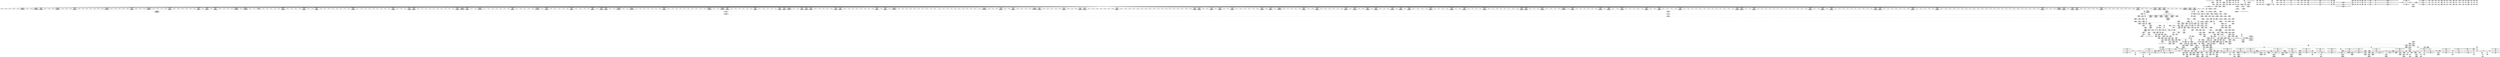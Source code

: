 digraph {
	CE0x5b38ac0 [shape=record,shape=Mrecord,label="{CE0x5b38ac0|12:_i32,_56:_i8*,_:_CRE_408,416_|*MultipleSource*|*LoadInst*|security/selinux/hooks.c,1627|Function::inode_has_perm&Arg::inode::|security/selinux/hooks.c,1611}"]
	CE0x5b4b740 [shape=record,shape=Mrecord,label="{CE0x5b4b740|12:_i32,_56:_i8*,_:_CRE_968,976_|*MultipleSource*|*LoadInst*|security/selinux/hooks.c,1627|Function::inode_has_perm&Arg::inode::|security/selinux/hooks.c,1611}"]
	CE0x5b5cd20 [shape=record,shape=Mrecord,label="{CE0x5b5cd20|i64_4|*Constant*}"]
	CE0x5b38ce0 [shape=record,shape=Mrecord,label="{CE0x5b38ce0|12:_i32,_56:_i8*,_:_CRE_416,424_|*MultipleSource*|*LoadInst*|security/selinux/hooks.c,1627|Function::inode_has_perm&Arg::inode::|security/selinux/hooks.c,1611}"]
	CE0x5b3e490 [shape=record,shape=Mrecord,label="{CE0x5b3e490|12:_i32,_56:_i8*,_:_CRE_576,577_}"]
	CE0x5ae1d70 [shape=record,shape=Mrecord,label="{CE0x5ae1d70|GLOBAL:__llvm_gcov_ctr229|Global_var:__llvm_gcov_ctr229|*SummSource*}"]
	CE0x5b59fe0 [shape=record,shape=Mrecord,label="{CE0x5b59fe0|inode_has_perm:and|security/selinux/hooks.c,1611}"]
	CE0x5b13f10 [shape=record,shape=Mrecord,label="{CE0x5b13f10|12:_i32,_56:_i8*,_:_CRE_144,145_}"]
	CE0x5ada4c0 [shape=record,shape=Mrecord,label="{CE0x5ada4c0|104:_%struct.inode*,_:_CRE_210,211_}"]
	CE0x5ad9700 [shape=record,shape=Mrecord,label="{CE0x5ad9700|i64_0|*Constant*|*SummSource*}"]
	CE0x5b588a0 [shape=record,shape=Mrecord,label="{CE0x5b588a0|avc_has_perm:tclass|Function::avc_has_perm&Arg::tclass::|*SummSource*}"]
	CE0x5b174a0 [shape=record,shape=Mrecord,label="{CE0x5b174a0|__validate_creds:tmp|*SummSink*}"]
	CE0x5b4c040 [shape=record,shape=Mrecord,label="{CE0x5b4c040|12:_i32,_56:_i8*,_:_CRE_980,981_}"]
	CE0x5b0d310 [shape=record,shape=Mrecord,label="{CE0x5b0d310|__validate_creds:tmp4|include/linux/cred.h,173|*SummSink*}"]
	CE0x5b511c0 [shape=record,shape=Mrecord,label="{CE0x5b511c0|cred_sid:cred|Function::cred_sid&Arg::cred::|*SummSink*}"]
	CE0x5adb2d0 [shape=record,shape=Mrecord,label="{CE0x5adb2d0|104:_%struct.inode*,_:_CRE_232,240_|*MultipleSource*|Function::selinux_inode_readlink&Arg::dentry::|Function::dentry_has_perm&Arg::dentry::|security/selinux/hooks.c,1627}"]
	CE0x5b3b050 [shape=record,shape=Mrecord,label="{CE0x5b3b050|12:_i32,_56:_i8*,_:_CRE_488,496_|*MultipleSource*|*LoadInst*|security/selinux/hooks.c,1627|Function::inode_has_perm&Arg::inode::|security/selinux/hooks.c,1611}"]
	CE0x5b43390 [shape=record,shape=Mrecord,label="{CE0x5b43390|12:_i32,_56:_i8*,_:_CRE_704,712_|*MultipleSource*|*LoadInst*|security/selinux/hooks.c,1627|Function::inode_has_perm&Arg::inode::|security/selinux/hooks.c,1611}"]
	CE0x5b12e70 [shape=record,shape=Mrecord,label="{CE0x5b12e70|inode_has_perm:tmp1}"]
	CE0x5ac0020 [shape=record,shape=Mrecord,label="{CE0x5ac0020|get_current:tmp1|*SummSink*}"]
	"CONST[source:1(input),value:2(dynamic)][purpose:{object}][SrcIdx:1]"
	CE0x5b102d0 [shape=record,shape=Mrecord,label="{CE0x5b102d0|104:_%struct.inode*,_:_CRE_166,167_}"]
	CE0x5b0df50 [shape=record,shape=Mrecord,label="{CE0x5b0df50|28:_i32,_32:_i16,_:_CRE_32,34_|*MultipleSource*|*LoadInst*|security/selinux/hooks.c,1615|security/selinux/hooks.c,1615|security/selinux/hooks.c,1617}"]
	CE0x5b345d0 [shape=record,shape=Mrecord,label="{CE0x5b345d0|12:_i32,_56:_i8*,_:_CRE_272,273_}"]
	CE0x5b3f9f0 [shape=record,shape=Mrecord,label="{CE0x5b3f9f0|12:_i32,_56:_i8*,_:_CRE_594,595_}"]
	CE0x5b076e0 [shape=record,shape=Mrecord,label="{CE0x5b076e0|GLOBAL:__validate_creds|*Constant*|*SummSource*}"]
	CE0x5ab4e80 [shape=record,shape=Mrecord,label="{CE0x5ab4e80|selinux_inode_readlink:tmp21|security/selinux/hooks.c,2805|*SummSink*}"]
	CE0x5b124b0 [shape=record,shape=Mrecord,label="{CE0x5b124b0|__validate_creds:tobool|include/linux/cred.h,173|*SummSink*}"]
	CE0x5b36d00 [shape=record,shape=Mrecord,label="{CE0x5b36d00|12:_i32,_56:_i8*,_:_CRE_305,306_}"]
	CE0x5ad3850 [shape=record,shape=Mrecord,label="{CE0x5ad3850|_call_void_mcount()_#3}"]
	CE0x5b35b30 [shape=record,shape=Mrecord,label="{CE0x5b35b30|12:_i32,_56:_i8*,_:_CRE_290,291_}"]
	CE0x5ad9e20 [shape=record,shape=Mrecord,label="{CE0x5ad9e20|GLOBAL:selinux_inode_readlink.__warned|Global_var:selinux_inode_readlink.__warned|*SummSource*}"]
	CE0x5b24640 [shape=record,shape=Mrecord,label="{CE0x5b24640|dentry_has_perm:type|security/selinux/hooks.c,1630|*SummSink*}"]
	CE0x5ab8fb0 [shape=record,shape=Mrecord,label="{CE0x5ab8fb0|104:_%struct.inode*,_:_CRE_157,158_}"]
	CE0x5ae37b0 [shape=record,shape=Mrecord,label="{CE0x5ae37b0|__validate_creds:line|Function::__validate_creds&Arg::line::|*SummSource*}"]
	CE0x5ae7350 [shape=record,shape=Mrecord,label="{CE0x5ae7350|GLOBAL:lockdep_rcu_suspicious|*Constant*|*SummSink*}"]
	CE0x5b4bb50 [shape=record,shape=Mrecord,label="{CE0x5b4bb50|12:_i32,_56:_i8*,_:_CRE_977,978_}"]
	CE0x5b1bb30 [shape=record,shape=Mrecord,label="{CE0x5b1bb30|inode_has_perm:do.end|*SummSink*}"]
	CE0x5ab5040 [shape=record,shape=Mrecord,label="{CE0x5ab5040|selinux_inode_readlink:call5|security/selinux/hooks.c,2807|*SummSource*}"]
	CE0x5b53310 [shape=record,shape=Mrecord,label="{CE0x5b53310|inode_has_perm:tmp13|security/selinux/hooks.c,1614|*SummSource*}"]
	CE0x5b5f990 [shape=record,shape=Mrecord,label="{CE0x5b5f990|inode_has_perm:tmp11|security/selinux/hooks.c,1612}"]
	CE0x5b25850 [shape=record,shape=Mrecord,label="{CE0x5b25850|104:_%struct.inode*,_:_CRE_0,4_|*MultipleSource*|Function::selinux_inode_readlink&Arg::dentry::|Function::dentry_has_perm&Arg::dentry::|security/selinux/hooks.c,1627}"]
	CE0x5b14d10 [shape=record,shape=Mrecord,label="{CE0x5b14d10|cred_sid:tmp3|*SummSink*}"]
	CE0x5b10690 [shape=record,shape=Mrecord,label="{CE0x5b10690|104:_%struct.inode*,_:_CRE_170,171_}"]
	CE0x5b5a790 [shape=record,shape=Mrecord,label="{CE0x5b5a790|inode_has_perm:lnot|security/selinux/hooks.c,1611}"]
	CE0x5b27fc0 [shape=record,shape=Mrecord,label="{CE0x5b27fc0|inode_has_perm:i_flags|security/selinux/hooks.c,1611}"]
	CE0x5aba420 [shape=record,shape=Mrecord,label="{CE0x5aba420|get_current:bb|*SummSource*}"]
	CE0x5b08070 [shape=record,shape=Mrecord,label="{CE0x5b08070|avc_has_perm:tsid|Function::avc_has_perm&Arg::tsid::}"]
	CE0x5b45b30 [shape=record,shape=Mrecord,label="{CE0x5b45b30|12:_i32,_56:_i8*,_:_CRE_865,866_}"]
	CE0x5abb620 [shape=record,shape=Mrecord,label="{CE0x5abb620|104:_%struct.inode*,_:_CRE_64,72_|*MultipleSource*|Function::selinux_inode_readlink&Arg::dentry::|Function::dentry_has_perm&Arg::dentry::|security/selinux/hooks.c,1627}"]
	CE0x5b2dbe0 [shape=record,shape=Mrecord,label="{CE0x5b2dbe0|_call_void_mcount()_#3|*SummSource*}"]
	CE0x5b27e90 [shape=record,shape=Mrecord,label="{CE0x5b27e90|12:_i32,_56:_i8*,_:_CRE_0,2_|*MultipleSource*|*LoadInst*|security/selinux/hooks.c,1627|Function::inode_has_perm&Arg::inode::|security/selinux/hooks.c,1611}"]
	CE0x5b35080 [shape=record,shape=Mrecord,label="{CE0x5b35080|12:_i32,_56:_i8*,_:_CRE_281,282_}"]
	CE0x5b059a0 [shape=record,shape=Mrecord,label="{CE0x5b059a0|i64*_getelementptr_inbounds_(_2_x_i64_,_2_x_i64_*___llvm_gcov_ctr98,_i64_0,_i64_1)|*Constant*|*SummSink*}"]
	CE0x5b34e20 [shape=record,shape=Mrecord,label="{CE0x5b34e20|12:_i32,_56:_i8*,_:_CRE_279,280_}"]
	CE0x5b45910 [shape=record,shape=Mrecord,label="{CE0x5b45910|12:_i32,_56:_i8*,_:_CRE_864,865_}"]
	CE0x5abb880 [shape=record,shape=Mrecord,label="{CE0x5abb880|104:_%struct.inode*,_:_CRE_80,88_|*MultipleSource*|Function::selinux_inode_readlink&Arg::dentry::|Function::dentry_has_perm&Arg::dentry::|security/selinux/hooks.c,1627}"]
	CE0x5b532a0 [shape=record,shape=Mrecord,label="{CE0x5b532a0|inode_has_perm:tmp13|security/selinux/hooks.c,1614}"]
	CE0x5b1fcd0 [shape=record,shape=Mrecord,label="{CE0x5b1fcd0|12:_i32,_56:_i8*,_:_CRE_56,64_|*MultipleSource*|*LoadInst*|security/selinux/hooks.c,1627|Function::inode_has_perm&Arg::inode::|security/selinux/hooks.c,1611}"]
	CE0x5ab1c10 [shape=record,shape=Mrecord,label="{CE0x5ab1c10|selinux_inode_readlink:tmp15|security/selinux/hooks.c,2805|*SummSink*}"]
	CE0x5ab71f0 [shape=record,shape=Mrecord,label="{CE0x5ab71f0|dentry_has_perm:av|Function::dentry_has_perm&Arg::av::}"]
	CE0x5b310f0 [shape=record,shape=Mrecord,label="{CE0x5b310f0|cred_sid:tmp6|security/selinux/hooks.c,197|*SummSink*}"]
	CE0x5b2c380 [shape=record,shape=Mrecord,label="{CE0x5b2c380|12:_i32,_56:_i8*,_:_CRE_194,195_}"]
	CE0x5b40700 [shape=record,shape=Mrecord,label="{CE0x5b40700|12:_i32,_56:_i8*,_:_CRE_605,606_}"]
	CE0x5acdd60 [shape=record,shape=Mrecord,label="{CE0x5acdd60|i64*_getelementptr_inbounds_(_2_x_i64_,_2_x_i64_*___llvm_gcov_ctr153,_i64_0,_i64_1)|*Constant*|*SummSource*}"]
	CE0x5acee90 [shape=record,shape=Mrecord,label="{CE0x5acee90|i64*_getelementptr_inbounds_(_11_x_i64_,_11_x_i64_*___llvm_gcov_ctr229,_i64_0,_i64_10)|*Constant*|*SummSource*}"]
	CE0x5b417a0 [shape=record,shape=Mrecord,label="{CE0x5b417a0|12:_i32,_56:_i8*,_:_CRE_619,620_}"]
	CE0x5ae18b0 [shape=record,shape=Mrecord,label="{CE0x5ae18b0|selinux_inode_readlink:tmp11|security/selinux/hooks.c,2805|*SummSink*}"]
	CE0x5b02250 [shape=record,shape=Mrecord,label="{CE0x5b02250|get_current:tmp4|./arch/x86/include/asm/current.h,14}"]
	CE0x5acf020 [shape=record,shape=Mrecord,label="{CE0x5acf020|selinux_inode_readlink:tmp20|security/selinux/hooks.c,2805}"]
	CE0x5b021b0 [shape=record,shape=Mrecord,label="{CE0x5b021b0|_call_void_mcount()_#3|*SummSink*}"]
	CE0x5b44ed0 [shape=record,shape=Mrecord,label="{CE0x5b44ed0|12:_i32,_56:_i8*,_:_CRE_824,832_|*MultipleSource*|*LoadInst*|security/selinux/hooks.c,1627|Function::inode_has_perm&Arg::inode::|security/selinux/hooks.c,1611}"]
	CE0x5b32e10 [shape=record,shape=Mrecord,label="{CE0x5b32e10|12:_i32,_56:_i8*,_:_CRE_252,253_}"]
	CE0x5b41540 [shape=record,shape=Mrecord,label="{CE0x5b41540|12:_i32,_56:_i8*,_:_CRE_617,618_}"]
	CE0x5b47680 [shape=record,shape=Mrecord,label="{CE0x5b47680|12:_i32,_56:_i8*,_:_CRE_887,888_}"]
	CE0x5adf5b0 [shape=record,shape=Mrecord,label="{CE0x5adf5b0|inode_has_perm:if.end|*SummSink*}"]
	CE0x5ae30f0 [shape=record,shape=Mrecord,label="{CE0x5ae30f0|inode_has_perm:tmp4|security/selinux/hooks.c,1609|*SummSink*}"]
	CE0x5b52890 [shape=record,shape=Mrecord,label="{CE0x5b52890|inode_has_perm:sid3|security/selinux/hooks.c,1617|*SummSource*}"]
	CE0x5b5c990 [shape=record,shape=Mrecord,label="{CE0x5b5c990|inode_has_perm:tobool2|security/selinux/hooks.c,1611|*SummSource*}"]
	CE0x5b175d0 [shape=record,shape=Mrecord,label="{CE0x5b175d0|__validate_creds:cred|Function::__validate_creds&Arg::cred::}"]
	CE0x5b2c740 [shape=record,shape=Mrecord,label="{CE0x5b2c740|12:_i32,_56:_i8*,_:_CRE_198,199_}"]
	CE0x5b46d00 [shape=record,shape=Mrecord,label="{CE0x5b46d00|12:_i32,_56:_i8*,_:_CRE_879,880_}"]
	CE0x5ade760 [shape=record,shape=Mrecord,label="{CE0x5ade760|_ret_i32_%retval.0,_!dbg_!27739|security/selinux/hooks.c,1618|*SummSink*}"]
	CE0x5aa8680 [shape=record,shape=Mrecord,label="{CE0x5aa8680|selinux_inode_readlink:tobool|security/selinux/hooks.c,2805|*SummSink*}"]
	CE0x5b4ad20 [shape=record,shape=Mrecord,label="{CE0x5b4ad20|12:_i32,_56:_i8*,_:_CRE_933,934_}"]
	CE0x5acde00 [shape=record,shape=Mrecord,label="{CE0x5acde00|_call_void_mcount()_#3}"]
	CE0x5ad17f0 [shape=record,shape=Mrecord,label="{CE0x5ad17f0|i8_10|*Constant*|*SummSource*}"]
	CE0x5abf790 [shape=record,shape=Mrecord,label="{CE0x5abf790|i64*_getelementptr_inbounds_(_2_x_i64_,_2_x_i64_*___llvm_gcov_ctr98,_i64_0,_i64_1)|*Constant*|*SummSource*}"]
	CE0x5b358d0 [shape=record,shape=Mrecord,label="{CE0x5b358d0|12:_i32,_56:_i8*,_:_CRE_288,289_}"]
	CE0x5abb750 [shape=record,shape=Mrecord,label="{CE0x5abb750|104:_%struct.inode*,_:_CRE_72,80_|*MultipleSource*|Function::selinux_inode_readlink&Arg::dentry::|Function::dentry_has_perm&Arg::dentry::|security/selinux/hooks.c,1627}"]
	CE0x5b352e0 [shape=record,shape=Mrecord,label="{CE0x5b352e0|12:_i32,_56:_i8*,_:_CRE_283,284_}"]
	CE0x5acefb0 [shape=record,shape=Mrecord,label="{CE0x5acefb0|selinux_inode_readlink:tmp19|security/selinux/hooks.c,2805|*SummSink*}"]
	CE0x5b1cbf0 [shape=record,shape=Mrecord,label="{CE0x5b1cbf0|dentry_has_perm:tmp}"]
	CE0x5b49560 [shape=record,shape=Mrecord,label="{CE0x5b49560|12:_i32,_56:_i8*,_:_CRE_913,914_}"]
	CE0x5ad05a0 [shape=record,shape=Mrecord,label="{CE0x5ad05a0|__validate_creds:tmp7|include/linux/cred.h,174|*SummSink*}"]
	CE0x5b2cb00 [shape=record,shape=Mrecord,label="{CE0x5b2cb00|12:_i32,_56:_i8*,_:_CRE_202,203_}"]
	CE0x5acc200 [shape=record,shape=Mrecord,label="{CE0x5acc200|104:_%struct.inode*,_:_CRE_190,191_}"]
	CE0x5ac6e00 [shape=record,shape=Mrecord,label="{CE0x5ac6e00|i64*_getelementptr_inbounds_(_11_x_i64_,_11_x_i64_*___llvm_gcov_ctr229,_i64_0,_i64_10)|*Constant*}"]
	CE0x5b2c920 [shape=record,shape=Mrecord,label="{CE0x5b2c920|12:_i32,_56:_i8*,_:_CRE_200,201_}"]
	CE0x5b55c40 [shape=record,shape=Mrecord,label="{CE0x5b55c40|inode_has_perm:retval.0|*SummSink*}"]
	CE0x5b379c0 [shape=record,shape=Mrecord,label="{CE0x5b379c0|12:_i32,_56:_i8*,_:_CRE_336,344_|*MultipleSource*|*LoadInst*|security/selinux/hooks.c,1627|Function::inode_has_perm&Arg::inode::|security/selinux/hooks.c,1611}"]
	CE0x5b04d00 [shape=record,shape=Mrecord,label="{CE0x5b04d00|GLOBAL:__llvm_gcov_ctr155|Global_var:__llvm_gcov_ctr155|*SummSink*}"]
	CE0x5b35d90 [shape=record,shape=Mrecord,label="{CE0x5b35d90|12:_i32,_56:_i8*,_:_CRE_292,293_}"]
	CE0x5b563b0 [shape=record,shape=Mrecord,label="{CE0x5b563b0|inode_has_perm:tmp19|security/selinux/hooks.c,1618|*SummSource*}"]
	CE0x5b00810 [shape=record,shape=Mrecord,label="{CE0x5b00810|104:_%struct.inode*,_:_CRE_316,317_}"]
	CE0x5add8f0 [shape=record,shape=Mrecord,label="{CE0x5add8f0|inode_has_perm:inode|Function::inode_has_perm&Arg::inode::|*SummSink*}"]
	CE0x5b5c810 [shape=record,shape=Mrecord,label="{CE0x5b5c810|inode_has_perm:tobool2|security/selinux/hooks.c,1611}"]
	CE0x5ae8b50 [shape=record,shape=Mrecord,label="{CE0x5ae8b50|selinux_inode_readlink:if.end}"]
	CE0x5abfab0 [shape=record,shape=Mrecord,label="{CE0x5abfab0|selinux_inode_readlink:do.body}"]
	CE0x5b5ed90 [shape=record,shape=Mrecord,label="{CE0x5b5ed90|inode_has_perm:tmp10|security/selinux/hooks.c,1611|*SummSink*}"]
	CE0x5b32820 [shape=record,shape=Mrecord,label="{CE0x5b32820|12:_i32,_56:_i8*,_:_CRE_247,248_}"]
	CE0x5ab6000 [shape=record,shape=Mrecord,label="{CE0x5ab6000|dentry_has_perm:cred|Function::dentry_has_perm&Arg::cred::|*SummSink*}"]
	CE0x5ae5520 [shape=record,shape=Mrecord,label="{CE0x5ae5520|inode_has_perm:if.then|*SummSink*}"]
	CE0x5b26f60 [shape=record,shape=Mrecord,label="{CE0x5b26f60|i32_4|*Constant*|*SummSource*}"]
	CE0x5adbec0 [shape=record,shape=Mrecord,label="{CE0x5adbec0|104:_%struct.inode*,_:_CRE_296,304_|*MultipleSource*|Function::selinux_inode_readlink&Arg::dentry::|Function::dentry_has_perm&Arg::dentry::|security/selinux/hooks.c,1627}"]
	CE0x5b35c60 [shape=record,shape=Mrecord,label="{CE0x5b35c60|12:_i32,_56:_i8*,_:_CRE_291,292_}"]
	CE0x5b233a0 [shape=record,shape=Mrecord,label="{CE0x5b233a0|__validate_creds:tmp6|include/linux/cred.h,174|*SummSink*}"]
	CE0x5ada970 [shape=record,shape=Mrecord,label="{CE0x5ada970|104:_%struct.inode*,_:_CRE_215,216_}"]
	CE0x5b1b120 [shape=record,shape=Mrecord,label="{CE0x5b1b120|12:_i32,_56:_i8*,_:_CRE_183,184_}"]
	CE0x5b32f40 [shape=record,shape=Mrecord,label="{CE0x5b32f40|12:_i32,_56:_i8*,_:_CRE_253,254_}"]
	CE0x5b577f0 [shape=record,shape=Mrecord,label="{CE0x5b577f0|__validate_creds:tmp3|include/linux/cred.h,173}"]
	CE0x5b45500 [shape=record,shape=Mrecord,label="{CE0x5b45500|12:_i32,_56:_i8*,_:_CRE_848,856_|*MultipleSource*|*LoadInst*|security/selinux/hooks.c,1627|Function::inode_has_perm&Arg::inode::|security/selinux/hooks.c,1611}"]
	CE0x5acc2f0 [shape=record,shape=Mrecord,label="{CE0x5acc2f0|104:_%struct.inode*,_:_CRE_191,192_}"]
	CE0x5b522f0 [shape=record,shape=Mrecord,label="{CE0x5b522f0|inode_has_perm:tmp15|*LoadInst*|security/selinux/hooks.c,1615|*SummSource*}"]
	CE0x5b4ae50 [shape=record,shape=Mrecord,label="{CE0x5b4ae50|12:_i32,_56:_i8*,_:_CRE_934,935_}"]
	CE0x5b1c120 [shape=record,shape=Mrecord,label="{CE0x5b1c120|_call_void_mcount()_#3}"]
	CE0x5acce30 [shape=record,shape=Mrecord,label="{CE0x5acce30|104:_%struct.inode*,_:_CRE_203,204_}"]
	CE0x5b579b0 [shape=record,shape=Mrecord,label="{CE0x5b579b0|__validate_creds:tmp2|include/linux/cred.h,173|*SummSink*}"]
	CE0x5b48390 [shape=record,shape=Mrecord,label="{CE0x5b48390|12:_i32,_56:_i8*,_:_CRE_898,899_}"]
	CE0x5b2a350 [shape=record,shape=Mrecord,label="{CE0x5b2a350|i64*_getelementptr_inbounds_(_8_x_i64_,_8_x_i64_*___llvm_gcov_ctr154,_i64_0,_i64_6)|*Constant*|*SummSource*}"]
	CE0x5ae4c20 [shape=record,shape=Mrecord,label="{CE0x5ae4c20|12:_i32,_56:_i8*,_:_CRE_139,140_}"]
	CE0x5ac8330 [shape=record,shape=Mrecord,label="{CE0x5ac8330|12:_i32,_56:_i8*,_:_CRE_157,158_}"]
	CE0x5ad35e0 [shape=record,shape=Mrecord,label="{CE0x5ad35e0|%struct.task_struct*_(%struct.task_struct**)*_asm_movq_%gs:$_1:P_,$0_,_r,im,_dirflag_,_fpsr_,_flags_}"]
	CE0x5b41ff0 [shape=record,shape=Mrecord,label="{CE0x5b41ff0|12:_i32,_56:_i8*,_:_CRE_640,648_|*MultipleSource*|*LoadInst*|security/selinux/hooks.c,1627|Function::inode_has_perm&Arg::inode::|security/selinux/hooks.c,1611}"]
	CE0x52c5070 [shape=record,shape=Mrecord,label="{CE0x52c5070|selinux_inode_readlink:tmp3|*SummSink*}"]
	CE0x5b119e0 [shape=record,shape=Mrecord,label="{CE0x5b119e0|i32_22|*Constant*}"]
	CE0x5ab3450 [shape=record,shape=Mrecord,label="{CE0x5ab3450|selinux_inode_readlink:do.body|*SummSink*}"]
	CE0x5acb6f0 [shape=record,shape=Mrecord,label="{CE0x5acb6f0|selinux_inode_readlink:tmp21|security/selinux/hooks.c,2805|*SummSource*}"]
	CE0x5ae4c90 [shape=record,shape=Mrecord,label="{CE0x5ae4c90|12:_i32,_56:_i8*,_:_CRE_140,141_}"]
	CE0x5b2d740 [shape=record,shape=Mrecord,label="{CE0x5b2d740|12:_i32,_56:_i8*,_:_CRE_232,236_|*MultipleSource*|*LoadInst*|security/selinux/hooks.c,1627|Function::inode_has_perm&Arg::inode::|security/selinux/hooks.c,1611}"]
	CE0x5b46970 [shape=record,shape=Mrecord,label="{CE0x5b46970|12:_i32,_56:_i8*,_:_CRE_876,877_}"]
	CE0x5b14b50 [shape=record,shape=Mrecord,label="{CE0x5b14b50|cred_sid:tmp3}"]
	CE0x5ae1c40 [shape=record,shape=Mrecord,label="{CE0x5ae1c40|i64_2|*Constant*|*SummSource*}"]
	CE0x5ad1bd0 [shape=record,shape=Mrecord,label="{CE0x5ad1bd0|dentry_has_perm:u|security/selinux/hooks.c,1631|*SummSource*}"]
	CE0x5b154d0 [shape=record,shape=Mrecord,label="{CE0x5b154d0|__validate_creds:conv|include/linux/cred.h,173|*SummSource*}"]
	CE0x5ac9ca0 [shape=record,shape=Mrecord,label="{CE0x5ac9ca0|12:_i32,_56:_i8*,_:_CRE_120,128_|*MultipleSource*|*LoadInst*|security/selinux/hooks.c,1627|Function::inode_has_perm&Arg::inode::|security/selinux/hooks.c,1611}"]
	CE0x5adaf10 [shape=record,shape=Mrecord,label="{CE0x5adaf10|104:_%struct.inode*,_:_CRE_221,222_}"]
	CE0x5b33400 [shape=record,shape=Mrecord,label="{CE0x5b33400|12:_i32,_56:_i8*,_:_CRE_257,258_}"]
	CE0x5abffb0 [shape=record,shape=Mrecord,label="{CE0x5abffb0|selinux_inode_readlink:entry}"]
	CE0x5b1f6c0 [shape=record,shape=Mrecord,label="{CE0x5b1f6c0|inode_has_perm:tmp3}"]
	CE0x5b344a0 [shape=record,shape=Mrecord,label="{CE0x5b344a0|12:_i32,_56:_i8*,_:_CRE_271,272_}"]
	CE0x5b35a00 [shape=record,shape=Mrecord,label="{CE0x5b35a00|12:_i32,_56:_i8*,_:_CRE_289,290_}"]
	CE0x5ad3130 [shape=record,shape=Mrecord,label="{CE0x5ad3130|selinux_inode_readlink:tmp17|security/selinux/hooks.c,2805|*SummSink*}"]
	CE0x5adb3c0 [shape=record,shape=Mrecord,label="{CE0x5adb3c0|104:_%struct.inode*,_:_CRE_240,248_|*MultipleSource*|Function::selinux_inode_readlink&Arg::dentry::|Function::dentry_has_perm&Arg::dentry::|security/selinux/hooks.c,1627}"]
	CE0x5b3f070 [shape=record,shape=Mrecord,label="{CE0x5b3f070|12:_i32,_56:_i8*,_:_CRE_586,587_}"]
	CE0x5aa7850 [shape=record,shape=Mrecord,label="{CE0x5aa7850|i32_0|*Constant*|*SummSource*}"]
	CE0x5b06010 [shape=record,shape=Mrecord,label="{CE0x5b06010|__validate_creds:tmp1|*SummSource*}"]
	CE0x5adb8f0 [shape=record,shape=Mrecord,label="{CE0x5adb8f0|104:_%struct.inode*,_:_CRE_272,280_|*MultipleSource*|Function::selinux_inode_readlink&Arg::dentry::|Function::dentry_has_perm&Arg::dentry::|security/selinux/hooks.c,1627}"]
	CE0x5b00cc0 [shape=record,shape=Mrecord,label="{CE0x5b00cc0|dentry_has_perm:tmp4|*LoadInst*|security/selinux/hooks.c,1627|*SummSource*}"]
	CE0x5ab13d0 [shape=record,shape=Mrecord,label="{CE0x5ab13d0|i64*_getelementptr_inbounds_(_11_x_i64_,_11_x_i64_*___llvm_gcov_ctr229,_i64_0,_i64_8)|*Constant*|*SummSink*}"]
	CE0x5ac7540 [shape=record,shape=Mrecord,label="{CE0x5ac7540|cred_sid:tmp4|*LoadInst*|security/selinux/hooks.c,196|*SummSink*}"]
	CE0x5ac0d10 [shape=record,shape=Mrecord,label="{CE0x5ac0d10|selinux_inode_readlink:do.end|*SummSink*}"]
	CE0x5b36f60 [shape=record,shape=Mrecord,label="{CE0x5b36f60|12:_i32,_56:_i8*,_:_CRE_307,308_}"]
	CE0x5ae7280 [shape=record,shape=Mrecord,label="{CE0x5ae7280|GLOBAL:lockdep_rcu_suspicious|*Constant*|*SummSource*}"]
	CE0x5b142d0 [shape=record,shape=Mrecord,label="{CE0x5b142d0|12:_i32,_56:_i8*,_:_CRE_148,149_}"]
	CE0x5b15000 [shape=record,shape=Mrecord,label="{CE0x5b15000|12:_i32,_56:_i8*,_:_CRE_12,16_|*MultipleSource*|*LoadInst*|security/selinux/hooks.c,1627|Function::inode_has_perm&Arg::inode::|security/selinux/hooks.c,1611}"]
	CE0x5ae1780 [shape=record,shape=Mrecord,label="{CE0x5ae1780|selinux_inode_readlink:tmp11|security/selinux/hooks.c,2805|*SummSource*}"]
	CE0x5b33fe0 [shape=record,shape=Mrecord,label="{CE0x5b33fe0|12:_i32,_56:_i8*,_:_CRE_267,268_}"]
	CE0x5b51a70 [shape=record,shape=Mrecord,label="{CE0x5b51a70|i32_10|*Constant*|*SummSink*}"]
	CE0x5b2cbf0 [shape=record,shape=Mrecord,label="{CE0x5b2cbf0|12:_i32,_56:_i8*,_:_CRE_203,204_}"]
	CE0x5b41c60 [shape=record,shape=Mrecord,label="{CE0x5b41c60|12:_i32,_56:_i8*,_:_CRE_623,624_}"]
	CE0x5b5af30 [shape=record,shape=Mrecord,label="{CE0x5b5af30|inode_has_perm:lnot1|security/selinux/hooks.c,1611|*SummSink*}"]
	CE0x5b41670 [shape=record,shape=Mrecord,label="{CE0x5b41670|12:_i32,_56:_i8*,_:_CRE_618,619_}"]
	CE0x5b4b960 [shape=record,shape=Mrecord,label="{CE0x5b4b960|12:_i32,_56:_i8*,_:_CRE_976,977_}"]
	CE0x5ac9e80 [shape=record,shape=Mrecord,label="{CE0x5ac9e80|12:_i32,_56:_i8*,_:_CRE_128,136_|*MultipleSource*|*LoadInst*|security/selinux/hooks.c,1627|Function::inode_has_perm&Arg::inode::|security/selinux/hooks.c,1611}"]
	CE0x5b51dd0 [shape=record,shape=Mrecord,label="{CE0x5b51dd0|inode_has_perm:tmp15|*LoadInst*|security/selinux/hooks.c,1615}"]
	CE0x5ade900 [shape=record,shape=Mrecord,label="{CE0x5ade900|inode_has_perm:if.end|*SummSource*}"]
	CE0x5ada880 [shape=record,shape=Mrecord,label="{CE0x5ada880|104:_%struct.inode*,_:_CRE_214,215_}"]
	CE0x5b47a10 [shape=record,shape=Mrecord,label="{CE0x5b47a10|12:_i32,_56:_i8*,_:_CRE_890,891_}"]
	CE0x5ab8b00 [shape=record,shape=Mrecord,label="{CE0x5ab8b00|104:_%struct.inode*,_:_CRE_152,153_}"]
	CE0x5b4aac0 [shape=record,shape=Mrecord,label="{CE0x5b4aac0|12:_i32,_56:_i8*,_:_CRE_931,932_}"]
	CE0x5b183d0 [shape=record,shape=Mrecord,label="{CE0x5b183d0|GLOBAL:__validate_creds|*Constant*|*SummSink*}"]
	CE0x5b388a0 [shape=record,shape=Mrecord,label="{CE0x5b388a0|12:_i32,_56:_i8*,_:_CRE_400,408_|*MultipleSource*|*LoadInst*|security/selinux/hooks.c,1627|Function::inode_has_perm&Arg::inode::|security/selinux/hooks.c,1611}"]
	CE0x5abbb60 [shape=record,shape=Mrecord,label="{CE0x5abbb60|104:_%struct.inode*,_:_CRE_89,90_}"]
	CE0x5ad9810 [shape=record,shape=Mrecord,label="{CE0x5ad9810|i64_0|*Constant*|*SummSink*}"]
	CE0x5b07050 [shape=record,shape=Mrecord,label="{CE0x5b07050|dentry_has_perm:tmp3}"]
	CE0x5b5b360 [shape=record,shape=Mrecord,label="{CE0x5b5b360|inode_has_perm:lnot.ext|security/selinux/hooks.c,1611}"]
	CE0x5b47550 [shape=record,shape=Mrecord,label="{CE0x5b47550|12:_i32,_56:_i8*,_:_CRE_886,887_}"]
	CE0x5b7b350 [shape=record,shape=Mrecord,label="{CE0x5b7b350|__validate_creds:tmp9|include/linux/cred.h,175|*SummSink*}"]
	CE0x5b02780 [shape=record,shape=Mrecord,label="{CE0x5b02780|get_current:tmp|*SummSink*}"]
	CE0x6edec20 [shape=record,shape=Mrecord,label="{CE0x6edec20|selinux_inode_readlink:bb}"]
	CE0x5ac7ae0 [shape=record,shape=Mrecord,label="{CE0x5ac7ae0|i32_1|*Constant*}"]
	CE0x5b38f00 [shape=record,shape=Mrecord,label="{CE0x5b38f00|12:_i32,_56:_i8*,_:_CRE_424,432_|*MultipleSource*|*LoadInst*|security/selinux/hooks.c,1627|Function::inode_has_perm&Arg::inode::|security/selinux/hooks.c,1611}"]
	CE0x5b55170 [shape=record,shape=Mrecord,label="{CE0x5b55170|avc_has_perm:auditdata|Function::avc_has_perm&Arg::auditdata::|*SummSink*}"]
	CE0x5b32bb0 [shape=record,shape=Mrecord,label="{CE0x5b32bb0|12:_i32,_56:_i8*,_:_CRE_250,251_}"]
	CE0x5b5b800 [shape=record,shape=Mrecord,label="{CE0x5b5b800|inode_has_perm:conv|security/selinux/hooks.c,1611|*SummSource*}"]
	CE0x5b34f50 [shape=record,shape=Mrecord,label="{CE0x5b34f50|12:_i32,_56:_i8*,_:_CRE_280,281_}"]
	CE0x5adac40 [shape=record,shape=Mrecord,label="{CE0x5adac40|104:_%struct.inode*,_:_CRE_218,219_}"]
	CE0x5b1ef60 [shape=record,shape=Mrecord,label="{CE0x5b1ef60|GLOBAL:creds_are_invalid|*Constant*|*SummSource*}"]
	CE0x5b4c340 [shape=record,shape=Mrecord,label="{CE0x5b4c340|12:_i32,_56:_i8*,_:_CRE_983,984_}"]
	CE0x5adde20 [shape=record,shape=Mrecord,label="{CE0x5adde20|inode_has_perm:perms|Function::inode_has_perm&Arg::perms::|*SummSink*}"]
	CE0x5ae3010 [shape=record,shape=Mrecord,label="{CE0x5ae3010|inode_has_perm:tmp4|security/selinux/hooks.c,1609}"]
	CE0x5b48850 [shape=record,shape=Mrecord,label="{CE0x5b48850|12:_i32,_56:_i8*,_:_CRE_902,903_}"]
	CE0x5b2c830 [shape=record,shape=Mrecord,label="{CE0x5b2c830|12:_i32,_56:_i8*,_:_CRE_199,200_}"]
	CE0x5b144b0 [shape=record,shape=Mrecord,label="{CE0x5b144b0|12:_i32,_56:_i8*,_:_CRE_150,151_}"]
	CE0x5b52790 [shape=record,shape=Mrecord,label="{CE0x5b52790|inode_has_perm:sid3|security/selinux/hooks.c,1617}"]
	CE0x5acc6b0 [shape=record,shape=Mrecord,label="{CE0x5acc6b0|104:_%struct.inode*,_:_CRE_195,196_}"]
	CE0x5b4b520 [shape=record,shape=Mrecord,label="{CE0x5b4b520|12:_i32,_56:_i8*,_:_CRE_960,968_|*MultipleSource*|*LoadInst*|security/selinux/hooks.c,1627|Function::inode_has_perm&Arg::inode::|security/selinux/hooks.c,1611}"]
	CE0x5b244f0 [shape=record,shape=Mrecord,label="{CE0x5b244f0|dentry_has_perm:type|security/selinux/hooks.c,1630|*SummSource*}"]
	CE0x5ac79a0 [shape=record,shape=Mrecord,label="{CE0x5ac79a0|cred_sid:tmp5|security/selinux/hooks.c,196|*SummSink*}"]
	CE0x5b37420 [shape=record,shape=Mrecord,label="{CE0x5b37420|12:_i32,_56:_i8*,_:_CRE_311,312_}"]
	CE0x5b06d80 [shape=record,shape=Mrecord,label="{CE0x5b06d80|i32_1|*Constant*|*SummSource*}"]
	CE0x5b55810 [shape=record,shape=Mrecord,label="{CE0x5b55810|inode_has_perm:retval.0}"]
	CE0x5ad5810 [shape=record,shape=Mrecord,label="{CE0x5ad5810|selinux_inode_readlink:tmp1}"]
	CE0x5acc980 [shape=record,shape=Mrecord,label="{CE0x5acc980|104:_%struct.inode*,_:_CRE_198,199_}"]
	CE0x5b36120 [shape=record,shape=Mrecord,label="{CE0x5b36120|12:_i32,_56:_i8*,_:_CRE_295,296_}"]
	CE0x5b3f660 [shape=record,shape=Mrecord,label="{CE0x5b3f660|12:_i32,_56:_i8*,_:_CRE_591,592_}"]
	CE0x5b09800 [shape=record,shape=Mrecord,label="{CE0x5b09800|i32_(i32,_i32,_i16,_i32,_%struct.common_audit_data*)*_bitcast_(i32_(i32,_i32,_i16,_i32,_%struct.common_audit_data.495*)*_avc_has_perm_to_i32_(i32,_i32,_i16,_i32,_%struct.common_audit_data*)*)|*Constant*|*SummSink*}"]
	CE0x5b3d3f0 [shape=record,shape=Mrecord,label="{CE0x5b3d3f0|12:_i32,_56:_i8*,_:_CRE_562,563_}"]
	CE0x5b40110 [shape=record,shape=Mrecord,label="{CE0x5b40110|12:_i32,_56:_i8*,_:_CRE_600,601_}"]
	CE0x5ae7900 [shape=record,shape=Mrecord,label="{CE0x5ae7900|i32_2805|*Constant*}"]
	CE0x5b5d810 [shape=record,shape=Mrecord,label="{CE0x5b5d810|GLOBAL:__llvm_gcov_ctr154|Global_var:__llvm_gcov_ctr154|*SummSink*}"]
	CE0x5b7a4d0 [shape=record,shape=Mrecord,label="{CE0x5b7a4d0|i64*_getelementptr_inbounds_(_5_x_i64_,_5_x_i64_*___llvm_gcov_ctr155,_i64_0,_i64_4)|*Constant*|*SummSink*}"]
	"CONST[source:2(external),value:2(dynamic)][purpose:{subject}][SrcIdx:3]"
	CE0x5b3c620 [shape=record,shape=Mrecord,label="{CE0x5b3c620|12:_i32,_56:_i8*,_:_CRE_552,553_}"]
	CE0x5b47da0 [shape=record,shape=Mrecord,label="{CE0x5b47da0|12:_i32,_56:_i8*,_:_CRE_893,894_}"]
	CE0x5b5a0c0 [shape=record,shape=Mrecord,label="{CE0x5b5a0c0|inode_has_perm:and|security/selinux/hooks.c,1611|*SummSink*}"]
	CE0x5b5cec0 [shape=record,shape=Mrecord,label="{CE0x5b5cec0|inode_has_perm:tmp8|security/selinux/hooks.c,1611}"]
	CE0x5b29d90 [shape=record,shape=Mrecord,label="{CE0x5b29d90|cred_sid:tmp|*SummSource*}"]
	CE0x5b3a800 [shape=record,shape=Mrecord,label="{CE0x5b3a800|12:_i32,_56:_i8*,_:_CRE_481,482_}"]
	CE0x5b43170 [shape=record,shape=Mrecord,label="{CE0x5b43170|12:_i32,_56:_i8*,_:_CRE_696,704_|*MultipleSource*|*LoadInst*|security/selinux/hooks.c,1627|Function::inode_has_perm&Arg::inode::|security/selinux/hooks.c,1611}"]
	CE0x5b1a410 [shape=record,shape=Mrecord,label="{CE0x5b1a410|get_current:tmp4|./arch/x86/include/asm/current.h,14|*SummSource*}"]
	CE0x5ad0e80 [shape=record,shape=Mrecord,label="{CE0x5ad0e80|GLOBAL:__invalid_creds|*Constant*|*SummSource*}"]
	CE0x5b12570 [shape=record,shape=Mrecord,label="{CE0x5b12570|_ret_void,_!dbg_!27722|include/linux/cred.h,175}"]
	CE0x5b34830 [shape=record,shape=Mrecord,label="{CE0x5b34830|12:_i32,_56:_i8*,_:_CRE_274,275_}"]
	CE0x5aae640 [shape=record,shape=Mrecord,label="{CE0x5aae640|selinux_inode_readlink:tmp4|security/selinux/hooks.c,2805|*SummSink*}"]
	CE0x5b1af40 [shape=record,shape=Mrecord,label="{CE0x5b1af40|12:_i32,_56:_i8*,_:_CRE_181,182_}"]
	CE0x5b26580 [shape=record,shape=Mrecord,label="{CE0x5b26580|COLLAPSED:_GCMRE___llvm_gcov_ctr154_internal_global_8_x_i64_zeroinitializer:_elem_0:default:}"]
	CE0x5b4bd70 [shape=record,shape=Mrecord,label="{CE0x5b4bd70|12:_i32,_56:_i8*,_:_CRE_978,979_}"]
	CE0x5b44680 [shape=record,shape=Mrecord,label="{CE0x5b44680|12:_i32,_56:_i8*,_:_CRE_792,800_|*MultipleSource*|*LoadInst*|security/selinux/hooks.c,1627|Function::inode_has_perm&Arg::inode::|security/selinux/hooks.c,1611}"]
	CE0x5b2b100 [shape=record,shape=Mrecord,label="{CE0x5b2b100|inode_has_perm:call|security/selinux/hooks.c,1614}"]
	CE0x5ae22d0 [shape=record,shape=Mrecord,label="{CE0x5ae22d0|get_current:tmp1|*SummSource*}"]
	CE0x5ac6790 [shape=record,shape=Mrecord,label="{CE0x5ac6790|selinux_inode_readlink:tmp18|security/selinux/hooks.c,2805|*SummSink*}"]
	CE0x5b38460 [shape=record,shape=Mrecord,label="{CE0x5b38460|12:_i32,_56:_i8*,_:_CRE_384,388_|*MultipleSource*|*LoadInst*|security/selinux/hooks.c,1627|Function::inode_has_perm&Arg::inode::|security/selinux/hooks.c,1611}"]
	CE0x5ad0470 [shape=record,shape=Mrecord,label="{CE0x5ad0470|__validate_creds:tmp7|include/linux/cred.h,174|*SummSource*}"]
	CE0x5b2aaf0 [shape=record,shape=Mrecord,label="{CE0x5b2aaf0|inode_has_perm:tmp14|security/selinux/hooks.c,1614}"]
	CE0x5b40a90 [shape=record,shape=Mrecord,label="{CE0x5b40a90|12:_i32,_56:_i8*,_:_CRE_608,609_}"]
	CE0x5b4a140 [shape=record,shape=Mrecord,label="{CE0x5b4a140|12:_i32,_56:_i8*,_:_CRE_923,924_}"]
	CE0x5ae1bd0 [shape=record,shape=Mrecord,label="{CE0x5ae1bd0|i64_2|*Constant*}"]
	CE0x5ac44f0 [shape=record,shape=Mrecord,label="{CE0x5ac44f0|selinux_inode_readlink:tmp10|security/selinux/hooks.c,2805|*SummSource*}"]
	CE0x5b5e8b0 [shape=record,shape=Mrecord,label="{CE0x5b5e8b0|inode_has_perm:tmp9|security/selinux/hooks.c,1611|*SummSink*}"]
	CE0x5b52960 [shape=record,shape=Mrecord,label="{CE0x5b52960|inode_has_perm:sid3|security/selinux/hooks.c,1617|*SummSink*}"]
	CE0x5b4a860 [shape=record,shape=Mrecord,label="{CE0x5b4a860|12:_i32,_56:_i8*,_:_CRE_929,930_}"]
	CE0x5b1c060 [shape=record,shape=Mrecord,label="{CE0x5b1c060|get_current:tmp3|*SummSink*}"]
	CE0x5b325f0 [shape=record,shape=Mrecord,label="{CE0x5b325f0|12:_i32,_56:_i8*,_:_CRE_245,246_}"]
	CE0x5b14ca0 [shape=record,shape=Mrecord,label="{CE0x5b14ca0|cred_sid:tmp3|*SummSource*}"]
	CE0x5b2cdd0 [shape=record,shape=Mrecord,label="{CE0x5b2cdd0|12:_i32,_56:_i8*,_:_CRE_205,206_}"]
	CE0x5aaf460 [shape=record,shape=Mrecord,label="{CE0x5aaf460|selinux_inode_readlink:bb|*SummSource*}"]
	CE0x5acf340 [shape=record,shape=Mrecord,label="{CE0x5acf340|selinux_inode_readlink:tmp20|security/selinux/hooks.c,2805|*SummSink*}"]
	CE0x5ab6590 [shape=record,shape=Mrecord,label="{CE0x5ab6590|selinux_inode_readlink:dentry|Function::selinux_inode_readlink&Arg::dentry::|*SummSink*}"]
	CE0x5b5c2f0 [shape=record,shape=Mrecord,label="{CE0x5b5c2f0|i64_3|*Constant*}"]
	CE0x5ab9a90 [shape=record,shape=Mrecord,label="{CE0x5ab9a90|i64*_getelementptr_inbounds_(_8_x_i64_,_8_x_i64_*___llvm_gcov_ctr154,_i64_0,_i64_0)|*Constant*|*SummSink*}"]
	CE0x5b2bb80 [shape=record,shape=Mrecord,label="{CE0x5b2bb80|cred_sid:entry|*SummSource*}"]
	CE0x5b3ce30 [shape=record,shape=Mrecord,label="{CE0x5b3ce30|12:_i32,_56:_i8*,_:_CRE_557,558_}"]
	CE0x5b34a90 [shape=record,shape=Mrecord,label="{CE0x5b34a90|12:_i32,_56:_i8*,_:_CRE_276,277_}"]
	CE0x5b1b3f0 [shape=record,shape=Mrecord,label="{CE0x5b1b3f0|12:_i32,_56:_i8*,_:_CRE_186,187_}"]
	CE0x5b1e790 [shape=record,shape=Mrecord,label="{CE0x5b1e790|i32_1609|*Constant*|*SummSink*}"]
	CE0x5b17560 [shape=record,shape=Mrecord,label="{CE0x5b17560|__validate_creds:entry|*SummSink*}"]
	CE0x5b4a600 [shape=record,shape=Mrecord,label="{CE0x5b4a600|12:_i32,_56:_i8*,_:_CRE_927,928_}"]
	CE0x5ac3be0 [shape=record,shape=Mrecord,label="{CE0x5ac3be0|dentry_has_perm:tmp1|*SummSink*}"]
	CE0x5b26da0 [shape=record,shape=Mrecord,label="{CE0x5b26da0|i32_4|*Constant*}"]
	CE0x5b5ff50 [shape=record,shape=Mrecord,label="{CE0x5b5ff50|inode_has_perm:tmp12|security/selinux/hooks.c,1612}"]
	CE0x5b20d50 [shape=record,shape=Mrecord,label="{CE0x5b20d50|__validate_creds:lnot1|include/linux/cred.h,173|*SummSink*}"]
	CE0x5b1d750 [shape=record,shape=Mrecord,label="{CE0x5b1d750|inode_has_perm:tmp1|*SummSink*}"]
	CE0x5b57c10 [shape=record,shape=Mrecord,label="{CE0x5b57c10|__validate_creds:tmp}"]
	CE0x5b36710 [shape=record,shape=Mrecord,label="{CE0x5b36710|12:_i32,_56:_i8*,_:_CRE_300,301_}"]
	CE0x5ac3fb0 [shape=record,shape=Mrecord,label="{CE0x5ac3fb0|selinux_inode_readlink:tmp9|security/selinux/hooks.c,2805}"]
	CE0x5b1e160 [shape=record,shape=Mrecord,label="{CE0x5b1e160|cred_sid:tmp1|*SummSink*}"]
	CE0x5b3b180 [shape=record,shape=Mrecord,label="{CE0x5b3b180|12:_i32,_56:_i8*,_:_CRE_496,500_|*MultipleSource*|*LoadInst*|security/selinux/hooks.c,1627|Function::inode_has_perm&Arg::inode::|security/selinux/hooks.c,1611}"]
	CE0x5adb690 [shape=record,shape=Mrecord,label="{CE0x5adb690|104:_%struct.inode*,_:_CRE_256,264_|*MultipleSource*|Function::selinux_inode_readlink&Arg::dentry::|Function::dentry_has_perm&Arg::dentry::|security/selinux/hooks.c,1627}"]
	CE0x5b74550 [shape=record,shape=Mrecord,label="{CE0x5b74550|inode_has_perm:tmp16|security/selinux/hooks.c,1615|*SummSink*}"]
	CE0x5ae6980 [shape=record,shape=Mrecord,label="{CE0x5ae6980|12:_i32,_56:_i8*,_:_CRE_112,120_|*MultipleSource*|*LoadInst*|security/selinux/hooks.c,1627|Function::inode_has_perm&Arg::inode::|security/selinux/hooks.c,1611}"]
	CE0x5b7b6a0 [shape=record,shape=Mrecord,label="{CE0x5b7b6a0|cred_sid:bb|*SummSource*}"]
	CE0x5b47b40 [shape=record,shape=Mrecord,label="{CE0x5b47b40|12:_i32,_56:_i8*,_:_CRE_891,892_}"]
	CE0x5b3ebb0 [shape=record,shape=Mrecord,label="{CE0x5b3ebb0|12:_i32,_56:_i8*,_:_CRE_582,583_}"]
	CE0x5adb560 [shape=record,shape=Mrecord,label="{CE0x5adb560|104:_%struct.inode*,_:_CRE_248,256_|*MultipleSource*|Function::selinux_inode_readlink&Arg::dentry::|Function::dentry_has_perm&Arg::dentry::|security/selinux/hooks.c,1627}"]
	CE0x5b21880 [shape=record,shape=Mrecord,label="{CE0x5b21880|i64*_getelementptr_inbounds_(_8_x_i64_,_8_x_i64_*___llvm_gcov_ctr154,_i64_0,_i64_0)|*Constant*}"]
	CE0x5b29fa0 [shape=record,shape=Mrecord,label="{CE0x5b29fa0|inode_has_perm:tmp12|security/selinux/hooks.c,1612|*SummSink*}"]
	CE0x5b5f2a0 [shape=record,shape=Mrecord,label="{CE0x5b5f2a0|i64*_getelementptr_inbounds_(_8_x_i64_,_8_x_i64_*___llvm_gcov_ctr154,_i64_0,_i64_5)|*Constant*|*SummSource*}"]
	CE0x5b1a8b0 [shape=record,shape=Mrecord,label="{CE0x5b1a8b0|12:_i32,_56:_i8*,_:_CRE_174,175_}"]
	CE0x5b00360 [shape=record,shape=Mrecord,label="{CE0x5b00360|104:_%struct.inode*,_:_CRE_311,312_}"]
	CE0x5b18780 [shape=record,shape=Mrecord,label="{CE0x5b18780|i64*_getelementptr_inbounds_(_5_x_i64_,_5_x_i64_*___llvm_gcov_ctr155,_i64_0,_i64_0)|*Constant*}"]
	CE0x5b12720 [shape=record,shape=Mrecord,label="{CE0x5b12720|_ret_void,_!dbg_!27722|include/linux/cred.h,175|*SummSource*}"]
	CE0x5ac18c0 [shape=record,shape=Mrecord,label="{CE0x5ac18c0|selinux_inode_readlink:tmp7|security/selinux/hooks.c,2805}"]
	CE0x5b16760 [shape=record,shape=Mrecord,label="{CE0x5b16760|inode_has_perm:tmp3|*SummSink*}"]
	CE0x5ab6110 [shape=record,shape=Mrecord,label="{CE0x5ab6110|selinux_inode_readlink:dentry|Function::selinux_inode_readlink&Arg::dentry::}"]
	CE0x5ac97d0 [shape=record,shape=Mrecord,label="{CE0x5ac97d0|GLOBAL:get_current|*Constant*|*SummSink*}"]
	CE0x5b40bc0 [shape=record,shape=Mrecord,label="{CE0x5b40bc0|12:_i32,_56:_i8*,_:_CRE_609,610_}"]
	CE0x5b412e0 [shape=record,shape=Mrecord,label="{CE0x5b412e0|12:_i32,_56:_i8*,_:_CRE_615,616_}"]
	CE0x5b3e6f0 [shape=record,shape=Mrecord,label="{CE0x5b3e6f0|12:_i32,_56:_i8*,_:_CRE_578,579_}"]
	CE0x5b46710 [shape=record,shape=Mrecord,label="{CE0x5b46710|12:_i32,_56:_i8*,_:_CRE_874,875_}"]
	CE0x5b3e820 [shape=record,shape=Mrecord,label="{CE0x5b3e820|12:_i32,_56:_i8*,_:_CRE_579,580_}"]
	CE0x5b28960 [shape=record,shape=Mrecord,label="{CE0x5b28960|12:_i32,_56:_i8*,_:_CRE_48,56_|*MultipleSource*|*LoadInst*|security/selinux/hooks.c,1627|Function::inode_has_perm&Arg::inode::|security/selinux/hooks.c,1611}"]
	CE0x5b11530 [shape=record,shape=Mrecord,label="{CE0x5b11530|i64*_getelementptr_inbounds_(_8_x_i64_,_8_x_i64_*___llvm_gcov_ctr154,_i64_0,_i64_1)|*Constant*|*SummSource*}"]
	CE0x5b1a7c0 [shape=record,shape=Mrecord,label="{CE0x5b1a7c0|12:_i32,_56:_i8*,_:_CRE_173,174_}"]
	CE0x5b5ec60 [shape=record,shape=Mrecord,label="{CE0x5b5ec60|inode_has_perm:tmp10|security/selinux/hooks.c,1611|*SummSource*}"]
	CE0x5b3fb20 [shape=record,shape=Mrecord,label="{CE0x5b3fb20|12:_i32,_56:_i8*,_:_CRE_595,596_}"]
	CE0x5b516f0 [shape=record,shape=Mrecord,label="{CE0x5b516f0|i32_10|*Constant*}"]
	CE0x5ad1690 [shape=record,shape=Mrecord,label="{CE0x5ad1690|i8_10|*Constant*}"]
	CE0x5abf970 [shape=record,shape=Mrecord,label="{CE0x5abf970|selinux_inode_readlink:tmp3|*SummSource*}"]
	CE0x5b26c60 [shape=record,shape=Mrecord,label="{CE0x5b26c60|__validate_creds:expval|include/linux/cred.h,173|*SummSource*}"]
	CE0x5b023b0 [shape=record,shape=Mrecord,label="{CE0x5b023b0|i64*_getelementptr_inbounds_(_2_x_i64_,_2_x_i64_*___llvm_gcov_ctr98,_i64_0,_i64_0)|*Constant*|*SummSink*}"]
	CE0x5b46380 [shape=record,shape=Mrecord,label="{CE0x5b46380|12:_i32,_56:_i8*,_:_CRE_871,872_}"]
	CE0x5b51ea0 [shape=record,shape=Mrecord,label="{CE0x5b51ea0|inode_has_perm:i_security|security/selinux/hooks.c,1615}"]
	CE0x5b08de0 [shape=record,shape=Mrecord,label="{CE0x5b08de0|inode_has_perm:tmp18|security/selinux/hooks.c,1617|*SummSink*}"]
	CE0x5aa9380 [shape=record,shape=Mrecord,label="{CE0x5aa9380|selinux_inode_readlink:tmp10|security/selinux/hooks.c,2805}"]
	CE0x5ab6e60 [shape=record,shape=Mrecord,label="{CE0x5ab6e60|i32_2|*Constant*|*SummSink*}"]
	CE0x5acbb70 [shape=record,shape=Mrecord,label="{CE0x5acbb70|104:_%struct.inode*,_:_CRE_183,184_}"]
	CE0x5b229c0 [shape=record,shape=Mrecord,label="{CE0x5b229c0|i64*_getelementptr_inbounds_(_5_x_i64_,_5_x_i64_*___llvm_gcov_ctr155,_i64_0,_i64_3)|*Constant*}"]
	CE0x5b4abf0 [shape=record,shape=Mrecord,label="{CE0x5b4abf0|12:_i32,_56:_i8*,_:_CRE_932,933_}"]
	CE0x5b5a470 [shape=record,shape=Mrecord,label="{CE0x5b5a470|inode_has_perm:tobool|security/selinux/hooks.c,1611|*SummSink*}"]
	CE0x5ae7aa0 [shape=record,shape=Mrecord,label="{CE0x5ae7aa0|i32_2805|*Constant*|*SummSource*}"]
	CE0x5ab16f0 [shape=record,shape=Mrecord,label="{CE0x5ab16f0|i64*_getelementptr_inbounds_(_11_x_i64_,_11_x_i64_*___llvm_gcov_ctr229,_i64_0,_i64_8)|*Constant*}"]
	CE0x5adbcd0 [shape=record,shape=Mrecord,label="{CE0x5adbcd0|104:_%struct.inode*,_:_CRE_288,296_|*MultipleSource*|Function::selinux_inode_readlink&Arg::dentry::|Function::dentry_has_perm&Arg::dentry::|security/selinux/hooks.c,1627}"]
	CE0x5b101e0 [shape=record,shape=Mrecord,label="{CE0x5b101e0|104:_%struct.inode*,_:_CRE_165,166_}"]
	CE0x5b07a40 [shape=record,shape=Mrecord,label="{CE0x5b07a40|__validate_creds:entry|*SummSource*}"]
	CE0x5b198a0 [shape=record,shape=Mrecord,label="{CE0x5b198a0|dentry_has_perm:tmp3|*SummSource*}"]
	CE0x5b25a20 [shape=record,shape=Mrecord,label="{CE0x5b25a20|dentry_has_perm:d_inode|security/selinux/hooks.c,1627|*SummSource*}"]
	CE0x5aafb30 [shape=record,shape=Mrecord,label="{CE0x5aafb30|selinux_inode_readlink:do.body|*SummSource*}"]
	CE0x5b42a80 [shape=record,shape=Mrecord,label="{CE0x5b42a80|12:_i32,_56:_i8*,_:_CRE_680,684_|*MultipleSource*|*LoadInst*|security/selinux/hooks.c,1627|Function::inode_has_perm&Arg::inode::|security/selinux/hooks.c,1611}"]
	CE0x5b28d80 [shape=record,shape=Mrecord,label="{CE0x5b28d80|__validate_creds:lnot|include/linux/cred.h,173}"]
	CE0x5b3d9e0 [shape=record,shape=Mrecord,label="{CE0x5b3d9e0|12:_i32,_56:_i8*,_:_CRE_567,568_}"]
	CE0x5b103c0 [shape=record,shape=Mrecord,label="{CE0x5b103c0|104:_%struct.inode*,_:_CRE_167,168_}"]
	CE0x5b10a50 [shape=record,shape=Mrecord,label="{CE0x5b10a50|104:_%struct.inode*,_:_CRE_174,175_}"]
	CE0x5b07870 [shape=record,shape=Mrecord,label="{CE0x5b07870|__validate_creds:entry}"]
	CE0x5b57140 [shape=record,shape=Mrecord,label="{CE0x5b57140|__validate_creds:if.end}"]
	CE0x5b3a930 [shape=record,shape=Mrecord,label="{CE0x5b3a930|12:_i32,_56:_i8*,_:_CRE_482,483_}"]
	CE0x5b17150 [shape=record,shape=Mrecord,label="{CE0x5b17150|COLLAPSED:_GCMRE___llvm_gcov_ctr155_internal_global_5_x_i64_zeroinitializer:_elem_0:default:}"]
	CE0x5b32440 [shape=record,shape=Mrecord,label="{CE0x5b32440|12:_i32,_56:_i8*,_:_CRE_243,244_}"]
	CE0x5ab9940 [shape=record,shape=Mrecord,label="{CE0x5ab9940|i64*_getelementptr_inbounds_(_2_x_i64_,_2_x_i64_*___llvm_gcov_ctr153,_i64_0,_i64_1)|*Constant*|*SummSink*}"]
	CE0x5abfc20 [shape=record,shape=Mrecord,label="{CE0x5abfc20|get_current:tmp1}"]
	CE0x5b43580 [shape=record,shape=Mrecord,label="{CE0x5b43580|12:_i32,_56:_i8*,_:_CRE_712,728_|*MultipleSource*|*LoadInst*|security/selinux/hooks.c,1627|Function::inode_has_perm&Arg::inode::|security/selinux/hooks.c,1611}"]
	CE0x5b00450 [shape=record,shape=Mrecord,label="{CE0x5b00450|104:_%struct.inode*,_:_CRE_312,313_}"]
	CE0x5affec0 [shape=record,shape=Mrecord,label="{CE0x5affec0|104:_%struct.inode*,_:_CRE_306,307_}"]
	CE0x5b3ffe0 [shape=record,shape=Mrecord,label="{CE0x5b3ffe0|12:_i32,_56:_i8*,_:_CRE_599,600_}"]
	CE0x5abe230 [shape=record,shape=Mrecord,label="{CE0x5abe230|i8*_getelementptr_inbounds_(_45_x_i8_,_45_x_i8_*_.str12,_i32_0,_i32_0)|*Constant*}"]
	CE0x5ae7c00 [shape=record,shape=Mrecord,label="{CE0x5ae7c00|dentry_has_perm:bb}"]
	CE0x5b05fa0 [shape=record,shape=Mrecord,label="{CE0x5b05fa0|__validate_creds:tmp1}"]
	CE0x5b17850 [shape=record,shape=Mrecord,label="{CE0x5b17850|__validate_creds:cred|Function::__validate_creds&Arg::cred::|*SummSink*}"]
	CE0x5abab60 [shape=record,shape=Mrecord,label="{CE0x5abab60|_call_void___validate_creds(%struct.cred*_%cred,_i8*_getelementptr_inbounds_(_25_x_i8_,_25_x_i8_*_.str3,_i32_0,_i32_0),_i32_1609)_#10,_!dbg_!27719|security/selinux/hooks.c,1609}"]
	CE0x5b31d80 [shape=record,shape=Mrecord,label="{CE0x5b31d80|12:_i32,_56:_i8*,_:_CRE_240,241_}"]
	CE0x5b2d0e0 [shape=record,shape=Mrecord,label="{CE0x5b2d0e0|12:_i32,_56:_i8*,_:_CRE_208,210_|*MultipleSource*|*LoadInst*|security/selinux/hooks.c,1627|Function::inode_has_perm&Arg::inode::|security/selinux/hooks.c,1611}"]
	CE0x5b5a2f0 [shape=record,shape=Mrecord,label="{CE0x5b5a2f0|inode_has_perm:tobool|security/selinux/hooks.c,1611|*SummSource*}"]
	CE0x5acc5c0 [shape=record,shape=Mrecord,label="{CE0x5acc5c0|104:_%struct.inode*,_:_CRE_194,195_}"]
	CE0x5ad1f70 [shape=record,shape=Mrecord,label="{CE0x5ad1f70|dentry_has_perm:call|security/selinux/hooks.c,1632}"]
	CE0x5b3b710 [shape=record,shape=Mrecord,label="{CE0x5b3b710|12:_i32,_56:_i8*,_:_CRE_508,512_|*MultipleSource*|*LoadInst*|security/selinux/hooks.c,1627|Function::inode_has_perm&Arg::inode::|security/selinux/hooks.c,1611}"]
	CE0x5b13520 [shape=record,shape=Mrecord,label="{CE0x5b13520|i64_2|*Constant*}"]
	CE0x5b28ed0 [shape=record,shape=Mrecord,label="{CE0x5b28ed0|12:_i32,_56:_i8*,_:_CRE_4,8_|*MultipleSource*|*LoadInst*|security/selinux/hooks.c,1627|Function::inode_has_perm&Arg::inode::|security/selinux/hooks.c,1611}"]
	CE0x5acfb00 [shape=record,shape=Mrecord,label="{CE0x5acfb00|selinux_inode_readlink:call3|security/selinux/hooks.c,2805|*SummSink*}"]
	CE0x5b140f0 [shape=record,shape=Mrecord,label="{CE0x5b140f0|12:_i32,_56:_i8*,_:_CRE_146,147_}"]
	CE0x5b7a630 [shape=record,shape=Mrecord,label="{CE0x5b7a630|__validate_creds:tmp8|include/linux/cred.h,175}"]
	CE0x5ab4570 [shape=record,shape=Mrecord,label="{CE0x5ab4570|_call_void_lockdep_rcu_suspicious(i8*_getelementptr_inbounds_(_25_x_i8_,_25_x_i8_*_.str3,_i32_0,_i32_0),_i32_2805,_i8*_getelementptr_inbounds_(_45_x_i8_,_45_x_i8_*_.str12,_i32_0,_i32_0))_#10,_!dbg_!27728|security/selinux/hooks.c,2805|*SummSink*}"]
	CE0x5b30ed0 [shape=record,shape=Mrecord,label="{CE0x5b30ed0|cred_sid:tmp6|security/selinux/hooks.c,197|*SummSource*}"]
	CE0x5b484c0 [shape=record,shape=Mrecord,label="{CE0x5b484c0|12:_i32,_56:_i8*,_:_CRE_899,900_}"]
	CE0x5b25d20 [shape=record,shape=Mrecord,label="{CE0x5b25d20|104:_%struct.inode*,_:_CRE_16,24_|*MultipleSource*|Function::selinux_inode_readlink&Arg::dentry::|Function::dentry_has_perm&Arg::dentry::|security/selinux/hooks.c,1627}"]
	CE0x5ab6880 [shape=record,shape=Mrecord,label="{CE0x5ab6880|i32_2|*Constant*}"]
	CE0x5b116e0 [shape=record,shape=Mrecord,label="{CE0x5b116e0|i64*_getelementptr_inbounds_(_8_x_i64_,_8_x_i64_*___llvm_gcov_ctr154,_i64_0,_i64_1)|*Constant*|*SummSink*}"]
	CE0x5ace450 [shape=record,shape=Mrecord,label="{CE0x5ace450|selinux_inode_readlink:tmp8|security/selinux/hooks.c,2805|*SummSource*}"]
	CE0x5b08f50 [shape=record,shape=Mrecord,label="{CE0x5b08f50|inode_has_perm:call4|security/selinux/hooks.c,1617}"]
	CE0x5b091d0 [shape=record,shape=Mrecord,label="{CE0x5b091d0|inode_has_perm:call4|security/selinux/hooks.c,1617|*SummSource*}"]
	CE0x5b56070 [shape=record,shape=Mrecord,label="{CE0x5b56070|i64*_getelementptr_inbounds_(_8_x_i64_,_8_x_i64_*___llvm_gcov_ctr154,_i64_0,_i64_7)|*Constant*|*SummSink*}"]
	CE0x5b05580 [shape=record,shape=Mrecord,label="{CE0x5b05580|get_current:tmp2|*SummSink*}"]
	CE0x5ac7890 [shape=record,shape=Mrecord,label="{CE0x5ac7890|cred_sid:tmp5|security/selinux/hooks.c,196|*SummSource*}"]
	CE0x5b4a3a0 [shape=record,shape=Mrecord,label="{CE0x5b4a3a0|12:_i32,_56:_i8*,_:_CRE_925,926_}"]
	CE0x5b18c00 [shape=record,shape=Mrecord,label="{CE0x5b18c00|inode_has_perm:tmp5|security/selinux/hooks.c,1609|*SummSource*}"]
	CE0x5b0cf40 [shape=record,shape=Mrecord,label="{CE0x5b0cf40|__validate_creds:tmp4|include/linux/cred.h,173|*SummSource*}"]
	CE0x5b232c0 [shape=record,shape=Mrecord,label="{CE0x5b232c0|__validate_creds:tmp6|include/linux/cred.h,174}"]
	CE0x5b51fb0 [shape=record,shape=Mrecord,label="{CE0x5b51fb0|inode_has_perm:i_security|security/selinux/hooks.c,1615|*SummSource*}"]
	CE0x5ae5430 [shape=record,shape=Mrecord,label="{CE0x5ae5430|inode_has_perm:if.then|*SummSource*}"]
	CE0x5b16b20 [shape=record,shape=Mrecord,label="{CE0x5b16b20|cred_sid:tmp2|*SummSource*}"]
	CE0x5ac87e0 [shape=record,shape=Mrecord,label="{CE0x5ac87e0|12:_i32,_56:_i8*,_:_CRE_162,163_}"]
	CE0x5ab7ff0 [shape=record,shape=Mrecord,label="{CE0x5ab7ff0|104:_%struct.inode*,_:_CRE_96,104_|*MultipleSource*|Function::selinux_inode_readlink&Arg::dentry::|Function::dentry_has_perm&Arg::dentry::|security/selinux/hooks.c,1627}"]
	CE0x5b3af20 [shape=record,shape=Mrecord,label="{CE0x5b3af20|12:_i32,_56:_i8*,_:_CRE_487,488_}"]
	CE0x5b549d0 [shape=record,shape=Mrecord,label="{CE0x5b549d0|inode_has_perm:tmp17|security/selinux/hooks.c,1617}"]
	CE0x5b2cce0 [shape=record,shape=Mrecord,label="{CE0x5b2cce0|12:_i32,_56:_i8*,_:_CRE_204,205_}"]
	CE0x5b36840 [shape=record,shape=Mrecord,label="{CE0x5b36840|12:_i32,_56:_i8*,_:_CRE_301,302_}"]
	CE0x5ac8240 [shape=record,shape=Mrecord,label="{CE0x5ac8240|12:_i32,_56:_i8*,_:_CRE_156,157_}"]
	CE0x5ab7f00 [shape=record,shape=Mrecord,label="{CE0x5ab7f00|104:_%struct.inode*,_:_CRE_95,96_}"]
	CE0x5ad3b50 [shape=record,shape=Mrecord,label="{CE0x5ad3b50|GLOBAL:current_task|Global_var:current_task|*SummSource*}"]
	CE0x5b145a0 [shape=record,shape=Mrecord,label="{CE0x5b145a0|12:_i32,_56:_i8*,_:_CRE_151,152_}"]
	CE0x5ac3ed0 [shape=record,shape=Mrecord,label="{CE0x5ac3ed0|i64_4|*Constant*|*SummSink*}"]
	CE0x5ace3e0 [shape=record,shape=Mrecord,label="{CE0x5ace3e0|selinux_inode_readlink:tmp8|security/selinux/hooks.c,2805}"]
	CE0x5ac6720 [shape=record,shape=Mrecord,label="{CE0x5ac6720|selinux_inode_readlink:tmp18|security/selinux/hooks.c,2805|*SummSource*}"]
	CE0x5b3d060 [shape=record,shape=Mrecord,label="{CE0x5b3d060|12:_i32,_56:_i8*,_:_CRE_559,560_}"]
	CE0x5b4c470 [shape=record,shape=Mrecord,label="{CE0x5b4c470|12:_i32,_56:_i8*,_:_CRE_984,988_|*MultipleSource*|*LoadInst*|security/selinux/hooks.c,1627|Function::inode_has_perm&Arg::inode::|security/selinux/hooks.c,1611}"]
	CE0x5accc50 [shape=record,shape=Mrecord,label="{CE0x5accc50|104:_%struct.inode*,_:_CRE_201,202_}"]
	CE0x5ab6960 [shape=record,shape=Mrecord,label="{CE0x5ab6960|dentry_has_perm:dentry|Function::dentry_has_perm&Arg::dentry::}"]
	CE0x5b41410 [shape=record,shape=Mrecord,label="{CE0x5b41410|12:_i32,_56:_i8*,_:_CRE_616,617_}"]
	CE0x5b139e0 [shape=record,shape=Mrecord,label="{CE0x5b139e0|i32_0|*Constant*}"]
	CE0x5b5b600 [shape=record,shape=Mrecord,label="{CE0x5b5b600|inode_has_perm:lnot.ext|security/selinux/hooks.c,1611|*SummSink*}"]
	CE0x5b4a270 [shape=record,shape=Mrecord,label="{CE0x5b4a270|12:_i32,_56:_i8*,_:_CRE_924,925_}"]
	CE0x5ac73c0 [shape=record,shape=Mrecord,label="{CE0x5ac73c0|cred_sid:tmp4|*LoadInst*|security/selinux/hooks.c,196|*SummSource*}"]
	CE0x5ae4d00 [shape=record,shape=Mrecord,label="{CE0x5ae4d00|12:_i32,_56:_i8*,_:_CRE_141,142_}"]
	CE0x5ac7000 [shape=record,shape=Mrecord,label="{CE0x5ac7000|selinux_inode_readlink:tmp19|security/selinux/hooks.c,2805|*SummSource*}"]
	CE0x5ae7580 [shape=record,shape=Mrecord,label="{CE0x5ae7580|i8*_getelementptr_inbounds_(_25_x_i8_,_25_x_i8_*_.str3,_i32_0,_i32_0)|*Constant*|*SummSink*}"]
	CE0x5b26e80 [shape=record,shape=Mrecord,label="{CE0x5b26e80|i32_4|*Constant*|*SummSink*}"]
	CE0x5b2a2e0 [shape=record,shape=Mrecord,label="{CE0x5b2a2e0|i64*_getelementptr_inbounds_(_8_x_i64_,_8_x_i64_*___llvm_gcov_ctr154,_i64_0,_i64_6)|*Constant*}"]
	CE0x5b3a2a0 [shape=record,shape=Mrecord,label="{CE0x5b3a2a0|12:_i32,_56:_i8*,_:_CRE_476,477_}"]
	CE0x5b418d0 [shape=record,shape=Mrecord,label="{CE0x5b418d0|12:_i32,_56:_i8*,_:_CRE_620,621_}"]
	CE0x5abad60 [shape=record,shape=Mrecord,label="{CE0x5abad60|_call_void___validate_creds(%struct.cred*_%cred,_i8*_getelementptr_inbounds_(_25_x_i8_,_25_x_i8_*_.str3,_i32_0,_i32_0),_i32_1609)_#10,_!dbg_!27719|security/selinux/hooks.c,1609|*SummSink*}"]
	CE0x5b365e0 [shape=record,shape=Mrecord,label="{CE0x5b365e0|12:_i32,_56:_i8*,_:_CRE_299,300_}"]
	CE0x5accf20 [shape=record,shape=Mrecord,label="{CE0x5accf20|104:_%struct.inode*,_:_CRE_204,205_}"]
	CE0x5b1f3e0 [shape=record,shape=Mrecord,label="{CE0x5b1f3e0|inode_has_perm:tmp2|*SummSource*}"]
	CE0x5ad0e10 [shape=record,shape=Mrecord,label="{CE0x5ad0e10|_call_void___invalid_creds(%struct.cred*_%cred,_i8*_%file,_i32_%line)_#10,_!dbg_!27721|include/linux/cred.h,174|*SummSource*}"]
	CE0x5b002a0 [shape=record,shape=Mrecord,label="{CE0x5b002a0|104:_%struct.inode*,_:_CRE_310,311_}"]
	CE0x5b5b9a0 [shape=record,shape=Mrecord,label="{CE0x5b5b9a0|GLOBAL:llvm.expect.i64|*Constant*}"]
	CE0x5ac2720 [shape=record,shape=Mrecord,label="{CE0x5ac2720|i64*_getelementptr_inbounds_(_11_x_i64_,_11_x_i64_*___llvm_gcov_ctr229,_i64_0,_i64_6)|*Constant*|*SummSink*}"]
	CE0x5ab5700 [shape=record,shape=Mrecord,label="{CE0x5ab5700|dentry_has_perm:entry}"]
	CE0x5b1f2a0 [shape=record,shape=Mrecord,label="{CE0x5b1f2a0|__validate_creds:lnot|include/linux/cred.h,173|*SummSink*}"]
	CE0x5ade490 [shape=record,shape=Mrecord,label="{CE0x5ade490|_ret_i32_%retval.0,_!dbg_!27739|security/selinux/hooks.c,1618}"]
	CE0x5b2c1a0 [shape=record,shape=Mrecord,label="{CE0x5b2c1a0|12:_i32,_56:_i8*,_:_CRE_192,193_}"]
	CE0x5aafd50 [shape=record,shape=Mrecord,label="{CE0x5aafd50|selinux_inode_readlink:do.end|*SummSource*}"]
	CE0x5ab81d0 [shape=record,shape=Mrecord,label="{CE0x5ab81d0|104:_%struct.inode*,_:_CRE_112,144_|*MultipleSource*|Function::selinux_inode_readlink&Arg::dentry::|Function::dentry_has_perm&Arg::dentry::|security/selinux/hooks.c,1627}"]
	CE0x5b04a50 [shape=record,shape=Mrecord,label="{CE0x5b04a50|GLOBAL:__llvm_gcov_ctr155|Global_var:__llvm_gcov_ctr155}"]
	CE0x5b3d650 [shape=record,shape=Mrecord,label="{CE0x5b3d650|12:_i32,_56:_i8*,_:_CRE_564,565_}"]
	CE0x5ae3740 [shape=record,shape=Mrecord,label="{CE0x5ae3740|__validate_creds:line|Function::__validate_creds&Arg::line::}"]
	CE0x5b552f0 [shape=record,shape=Mrecord,label="{CE0x5b552f0|_ret_i32_%retval.0,_!dbg_!27728|security/selinux/avc.c,775|*SummSource*}"]
	CE0x5ab9260 [shape=record,shape=Mrecord,label="{CE0x5ab9260|__validate_creds:lnot|include/linux/cred.h,173|*SummSource*}"]
	CE0x5b48000 [shape=record,shape=Mrecord,label="{CE0x5b48000|12:_i32,_56:_i8*,_:_CRE_895,896_}"]
	CE0x5b28090 [shape=record,shape=Mrecord,label="{CE0x5b28090|inode_has_perm:i_flags|security/selinux/hooks.c,1611|*SummSource*}"]
	"CONST[source:0(mediator),value:2(dynamic)][purpose:{subject}][SrcIdx:4]"
	CE0x5abec40 [shape=record,shape=Mrecord,label="{CE0x5abec40|selinux_inode_readlink:if.end|*SummSource*}"]
	CE0x5abb230 [shape=record,shape=Mrecord,label="{CE0x5abb230|104:_%struct.inode*,_:_CRE_40,48_|*MultipleSource*|Function::selinux_inode_readlink&Arg::dentry::|Function::dentry_has_perm&Arg::dentry::|security/selinux/hooks.c,1627}"]
	CE0x5b4c6d0 [shape=record,shape=Mrecord,label="{CE0x5b4c6d0|12:_i32,_56:_i8*,_:_CRE_992,1000_|*MultipleSource*|*LoadInst*|security/selinux/hooks.c,1627|Function::inode_has_perm&Arg::inode::|security/selinux/hooks.c,1611}"]
	CE0x5ac88d0 [shape=record,shape=Mrecord,label="{CE0x5ac88d0|12:_i32,_56:_i8*,_:_CRE_163,164_}"]
	CE0x5b331a0 [shape=record,shape=Mrecord,label="{CE0x5b331a0|12:_i32,_56:_i8*,_:_CRE_255,256_}"]
	CE0x5ac8c90 [shape=record,shape=Mrecord,label="{CE0x5ac8c90|12:_i32,_56:_i8*,_:_CRE_167,168_}"]
	CE0x5b2c650 [shape=record,shape=Mrecord,label="{CE0x5b2c650|12:_i32,_56:_i8*,_:_CRE_197,198_}"]
	CE0x5b54fb0 [shape=record,shape=Mrecord,label="{CE0x5b54fb0|avc_has_perm:auditdata|Function::avc_has_perm&Arg::auditdata::}"]
	CE0x5aa9000 [shape=record,shape=Mrecord,label="{CE0x5aa9000|i64_5|*Constant*|*SummSource*}"]
	CE0x5b57c80 [shape=record,shape=Mrecord,label="{CE0x5b57c80|__validate_creds:tmp|*SummSource*}"]
	CE0x5b58e90 [shape=record,shape=Mrecord,label="{CE0x5b58e90|avc_has_perm:requested|Function::avc_has_perm&Arg::requested::|*SummSource*}"]
	CE0x5b485f0 [shape=record,shape=Mrecord,label="{CE0x5b485f0|12:_i32,_56:_i8*,_:_CRE_900,901_}"]
	CE0x5b3dd70 [shape=record,shape=Mrecord,label="{CE0x5b3dd70|12:_i32,_56:_i8*,_:_CRE_570,571_}"]
	CE0x5b390f0 [shape=record,shape=Mrecord,label="{CE0x5b390f0|12:_i32,_56:_i8*,_:_CRE_432,440_|*MultipleSource*|*LoadInst*|security/selinux/hooks.c,1627|Function::inode_has_perm&Arg::inode::|security/selinux/hooks.c,1611}"]
	CE0x5b4a010 [shape=record,shape=Mrecord,label="{CE0x5b4a010|12:_i32,_56:_i8*,_:_CRE_922,923_}"]
	CE0x5adb0f0 [shape=record,shape=Mrecord,label="{CE0x5adb0f0|104:_%struct.inode*,_:_CRE_223,224_}"]
	CE0x6f8d8e0 [shape=record,shape=Mrecord,label="{CE0x6f8d8e0|selinux_inode_readlink:call|security/selinux/hooks.c,2805|*SummSource*}"]
	CE0x5ac8f60 [shape=record,shape=Mrecord,label="{CE0x5ac8f60|12:_i32,_56:_i8*,_:_CRE_170,171_}"]
	CE0x5ad0b70 [shape=record,shape=Mrecord,label="{CE0x5ad0b70|i64*_getelementptr_inbounds_(_5_x_i64_,_5_x_i64_*___llvm_gcov_ctr155,_i64_0,_i64_4)|*Constant*}"]
	CE0x5b33c50 [shape=record,shape=Mrecord,label="{CE0x5b33c50|12:_i32,_56:_i8*,_:_CRE_264,265_}"]
	CE0x5b14780 [shape=record,shape=Mrecord,label="{CE0x5b14780|12:_i32,_56:_i8*,_:_CRE_153,154_}"]
	CE0x5b3bf90 [shape=record,shape=Mrecord,label="{CE0x5b3bf90|12:_i32,_56:_i8*,_:_CRE_536,540_|*MultipleSource*|*LoadInst*|security/selinux/hooks.c,1627|Function::inode_has_perm&Arg::inode::|security/selinux/hooks.c,1611}"]
	CE0x5b4b310 [shape=record,shape=Mrecord,label="{CE0x5b4b310|12:_i32,_56:_i8*,_:_CRE_952,960_|*MultipleSource*|*LoadInst*|security/selinux/hooks.c,1627|Function::inode_has_perm&Arg::inode::|security/selinux/hooks.c,1611}"]
	CE0x5adb1e0 [shape=record,shape=Mrecord,label="{CE0x5adb1e0|104:_%struct.inode*,_:_CRE_224,232_|*MultipleSource*|Function::selinux_inode_readlink&Arg::dentry::|Function::dentry_has_perm&Arg::dentry::|security/selinux/hooks.c,1627}"]
	CE0x5aba2c0 [shape=record,shape=Mrecord,label="{CE0x5aba2c0|get_current:bb}"]
	CE0x5abf5d0 [shape=record,shape=Mrecord,label="{CE0x5abf5d0|selinux_inode_readlink:if.then|*SummSource*}"]
	CE0x5b32ce0 [shape=record,shape=Mrecord,label="{CE0x5b32ce0|12:_i32,_56:_i8*,_:_CRE_251,252_}"]
	CE0x5b39b90 [shape=record,shape=Mrecord,label="{CE0x5b39b90|12:_i32,_56:_i8*,_:_CRE_472,473_}"]
	CE0x5b16130 [shape=record,shape=Mrecord,label="{CE0x5b16130|12:_i32,_56:_i8*,_:_CRE_32,40_|*MultipleSource*|*LoadInst*|security/selinux/hooks.c,1627|Function::inode_has_perm&Arg::inode::|security/selinux/hooks.c,1611}"]
	CE0x5b1bc60 [shape=record,shape=Mrecord,label="{CE0x5b1bc60|inode_has_perm:do.body|*SummSource*}"]
	CE0x5b3b2b0 [shape=record,shape=Mrecord,label="{CE0x5b3b2b0|12:_i32,_56:_i8*,_:_CRE_500,504_|*MultipleSource*|*LoadInst*|security/selinux/hooks.c,1627|Function::inode_has_perm&Arg::inode::|security/selinux/hooks.c,1611}"]
	CE0x5ad5e40 [shape=record,shape=Mrecord,label="{CE0x5ad5e40|selinux_inode_readlink:tobool1|security/selinux/hooks.c,2805|*SummSource*}"]
	CE0x5ae6880 [shape=record,shape=Mrecord,label="{CE0x5ae6880|12:_i32,_56:_i8*,_:_CRE_96,104_|*MultipleSource*|*LoadInst*|security/selinux/hooks.c,1627|Function::inode_has_perm&Arg::inode::|security/selinux/hooks.c,1611}"]
	CE0x5b06850 [shape=record,shape=Mrecord,label="{CE0x5b06850|i64*_getelementptr_inbounds_(_2_x_i64_,_2_x_i64_*___llvm_gcov_ctr131,_i64_0,_i64_1)|*Constant*|*SummSink*}"]
	CE0x5accb60 [shape=record,shape=Mrecord,label="{CE0x5accb60|104:_%struct.inode*,_:_CRE_200,201_}"]
	CE0x5ab5c90 [shape=record,shape=Mrecord,label="{CE0x5ab5c90|dentry_has_perm:cred|Function::dentry_has_perm&Arg::cred::}"]
	CE0x5b3cd30 [shape=record,shape=Mrecord,label="{CE0x5b3cd30|12:_i32,_56:_i8*,_:_CRE_556,557_}"]
	CE0x5b3a4a0 [shape=record,shape=Mrecord,label="{CE0x5b3a4a0|12:_i32,_56:_i8*,_:_CRE_478,479_}"]
	CE0x5b525e0 [shape=record,shape=Mrecord,label="{CE0x5b525e0|inode_has_perm:tmp16|security/selinux/hooks.c,1615|*SummSource*}"]
	CE0x5b36250 [shape=record,shape=Mrecord,label="{CE0x5b36250|12:_i32,_56:_i8*,_:_CRE_296,297_}"]
	CE0x5b309d0 [shape=record,shape=Mrecord,label="{CE0x5b309d0|0:_i32,_4:_i32,_8:_i32,_12:_i32,_:_CMRE_16,20_|*MultipleSource*|security/selinux/hooks.c,196|*LoadInst*|security/selinux/hooks.c,196|security/selinux/hooks.c,197}"]
	CE0x5b096d0 [shape=record,shape=Mrecord,label="{CE0x5b096d0|i32_(i32,_i32,_i16,_i32,_%struct.common_audit_data*)*_bitcast_(i32_(i32,_i32,_i16,_i32,_%struct.common_audit_data.495*)*_avc_has_perm_to_i32_(i32,_i32,_i16,_i32,_%struct.common_audit_data*)*)|*Constant*|*SummSource*}"]
	CE0x5b18d70 [shape=record,shape=Mrecord,label="{CE0x5b18d70|inode_has_perm:tmp5|security/selinux/hooks.c,1609|*SummSink*}"]
	CE0x5b1bf60 [shape=record,shape=Mrecord,label="{CE0x5b1bf60|get_current:tmp3|*SummSource*}"]
	CE0x5b26b40 [shape=record,shape=Mrecord,label="{CE0x5b26b40|__validate_creds:expval|include/linux/cred.h,173|*SummSink*}"]
	CE0x5abdd20 [shape=record,shape=Mrecord,label="{CE0x5abdd20|selinux_inode_readlink:tmp2|*SummSource*}"]
	CE0x5add4e0 [shape=record,shape=Mrecord,label="{CE0x5add4e0|inode_has_perm:inode|Function::inode_has_perm&Arg::inode::}"]
	CE0x5ab9dc0 [shape=record,shape=Mrecord,label="{CE0x5ab9dc0|i64*_getelementptr_inbounds_(_2_x_i64_,_2_x_i64_*___llvm_gcov_ctr153,_i64_0,_i64_0)|*Constant*}"]
	CE0x5b192a0 [shape=record,shape=Mrecord,label="{CE0x5b192a0|%struct.task_struct*_(%struct.task_struct**)*_asm_movq_%gs:$_1:P_,$0_,_r,im,_dirflag_,_fpsr_,_flags_|*SummSink*}"]
	CE0x5ab8ce0 [shape=record,shape=Mrecord,label="{CE0x5ab8ce0|104:_%struct.inode*,_:_CRE_154,155_}"]
	CE0x5b39750 [shape=record,shape=Mrecord,label="{CE0x5b39750|12:_i32,_56:_i8*,_:_CRE_456,464_|*MultipleSource*|*LoadInst*|security/selinux/hooks.c,1627|Function::inode_has_perm&Arg::inode::|security/selinux/hooks.c,1611}"]
	CE0x5b2dc50 [shape=record,shape=Mrecord,label="{CE0x5b2dc50|_call_void_mcount()_#3|*SummSink*}"]
	CE0x5ae7fa0 [shape=record,shape=Mrecord,label="{CE0x5ae7fa0|dentry_has_perm:bb|*SummSink*}"]
	CE0x5ad3740 [shape=record,shape=Mrecord,label="{CE0x5ad3740|dentry_has_perm:tmp3|*SummSink*}"]
	CE0x5b44cb0 [shape=record,shape=Mrecord,label="{CE0x5b44cb0|12:_i32,_56:_i8*,_:_CRE_816,824_|*MultipleSource*|*LoadInst*|security/selinux/hooks.c,1627|Function::inode_has_perm&Arg::inode::|security/selinux/hooks.c,1611}"]
	CE0x5abee50 [shape=record,shape=Mrecord,label="{CE0x5abee50|selinux_inode_readlink:entry|*SummSink*}"]
	CE0x5ada5b0 [shape=record,shape=Mrecord,label="{CE0x5ada5b0|104:_%struct.inode*,_:_CRE_211,212_}"]
	CE0x5b217c0 [shape=record,shape=Mrecord,label="{CE0x5b217c0|inode_has_perm:return|*SummSink*}"]
	CE0x5aaea10 [shape=record,shape=Mrecord,label="{CE0x5aaea10|i64_1|*Constant*|*SummSource*}"]
	CE0x5b13dd0 [shape=record,shape=Mrecord,label="{CE0x5b13dd0|12:_i32,_56:_i8*,_:_CRE_143,144_}"]
	CE0x5b371c0 [shape=record,shape=Mrecord,label="{CE0x5b371c0|12:_i32,_56:_i8*,_:_CRE_309,310_}"]
	CE0x5b581f0 [shape=record,shape=Mrecord,label="{CE0x5b581f0|__validate_creds:if.end|*SummSource*}"]
	CE0x5b10960 [shape=record,shape=Mrecord,label="{CE0x5b10960|104:_%struct.inode*,_:_CRE_173,174_}"]
	CE0x5b5bb10 [shape=record,shape=Mrecord,label="{CE0x5b5bb10|i64_0|*Constant*}"]
	CE0x5b22890 [shape=record,shape=Mrecord,label="{CE0x5b22890|__validate_creds:tmp5|include/linux/cred.h,173|*SummSink*}"]
	CE0x5b07120 [shape=record,shape=Mrecord,label="{CE0x5b07120|get_current:tmp}"]
	CE0x5b34240 [shape=record,shape=Mrecord,label="{CE0x5b34240|12:_i32,_56:_i8*,_:_CRE_269,270_}"]
	CE0x5b3f530 [shape=record,shape=Mrecord,label="{CE0x5b3f530|12:_i32,_56:_i8*,_:_CRE_590,591_}"]
	CE0x5b55480 [shape=record,shape=Mrecord,label="{CE0x5b55480|_ret_i32_%retval.0,_!dbg_!27728|security/selinux/avc.c,775|*SummSink*}"]
	CE0x5ad6b60 [shape=record,shape=Mrecord,label="{CE0x5ad6b60|GLOBAL:__llvm_gcov_ctr229|Global_var:__llvm_gcov_ctr229}"]
	CE0x5b06ac0 [shape=record,shape=Mrecord,label="{CE0x5b06ac0|i32_1|*Constant*}"]
	CE0x5ababd0 [shape=record,shape=Mrecord,label="{CE0x5ababd0|_call_void___validate_creds(%struct.cred*_%cred,_i8*_getelementptr_inbounds_(_25_x_i8_,_25_x_i8_*_.str3,_i32_0,_i32_0),_i32_1609)_#10,_!dbg_!27719|security/selinux/hooks.c,1609|*SummSource*}"]
	CE0x5b2ca10 [shape=record,shape=Mrecord,label="{CE0x5b2ca10|12:_i32,_56:_i8*,_:_CRE_201,202_}"]
	CE0x5ad24f0 [shape=record,shape=Mrecord,label="{CE0x5ad24f0|GLOBAL:inode_has_perm|*Constant*}"]
	CE0x5b35540 [shape=record,shape=Mrecord,label="{CE0x5b35540|12:_i32,_56:_i8*,_:_CRE_285,286_}"]
	CE0x5ac64c0 [shape=record,shape=Mrecord,label="{CE0x5ac64c0|selinux_inode_readlink:tmp18|security/selinux/hooks.c,2805}"]
	CE0x5adf690 [shape=record,shape=Mrecord,label="{CE0x5adf690|inode_has_perm:bb|*SummSource*}"]
	CE0x5b291a0 [shape=record,shape=Mrecord,label="{CE0x5b291a0|12:_i32,_56:_i8*,_:_CRE_8,12_|*MultipleSource*|*LoadInst*|security/selinux/hooks.c,1627|Function::inode_has_perm&Arg::inode::|security/selinux/hooks.c,1611}"]
	CE0x5ac08b0 [shape=record,shape=Mrecord,label="{CE0x5ac08b0|i64*_getelementptr_inbounds_(_11_x_i64_,_11_x_i64_*___llvm_gcov_ctr229,_i64_0,_i64_6)|*Constant*}"]
	CE0x5b404a0 [shape=record,shape=Mrecord,label="{CE0x5b404a0|12:_i32,_56:_i8*,_:_CRE_603,604_}"]
	CE0x5b5fa00 [shape=record,shape=Mrecord,label="{CE0x5b5fa00|inode_has_perm:tmp11|security/selinux/hooks.c,1612|*SummSource*}"]
	CE0x5b2d210 [shape=record,shape=Mrecord,label="{CE0x5b2d210|12:_i32,_56:_i8*,_:_CRE_212,216_|*MultipleSource*|*LoadInst*|security/selinux/hooks.c,1627|Function::inode_has_perm&Arg::inode::|security/selinux/hooks.c,1611}"]
	CE0x5ab3c00 [shape=record,shape=Mrecord,label="{CE0x5ab3c00|i32_5|*Constant*|*SummSource*}"]
	CE0x5b3d520 [shape=record,shape=Mrecord,label="{CE0x5b3d520|12:_i32,_56:_i8*,_:_CRE_563,564_}"]
	CE0x5b1d970 [shape=record,shape=Mrecord,label="{CE0x5b1d970|GLOBAL:creds_are_invalid|*Constant*}"]
	CE0x5b08cb0 [shape=record,shape=Mrecord,label="{CE0x5b08cb0|inode_has_perm:tmp18|security/selinux/hooks.c,1617|*SummSource*}"]
	CE0x5ab1760 [shape=record,shape=Mrecord,label="{CE0x5ab1760|i64*_getelementptr_inbounds_(_11_x_i64_,_11_x_i64_*___llvm_gcov_ctr229,_i64_0,_i64_8)|*Constant*|*SummSource*}"]
	CE0x5adbae0 [shape=record,shape=Mrecord,label="{CE0x5adbae0|104:_%struct.inode*,_:_CRE_280,288_|*MultipleSource*|Function::selinux_inode_readlink&Arg::dentry::|Function::dentry_has_perm&Arg::dentry::|security/selinux/hooks.c,1627}"]
	CE0x5b36e30 [shape=record,shape=Mrecord,label="{CE0x5b36e30|12:_i32,_56:_i8*,_:_CRE_306,307_}"]
	CE0x5b34cf0 [shape=record,shape=Mrecord,label="{CE0x5b34cf0|12:_i32,_56:_i8*,_:_CRE_278,279_}"]
	CE0x5b49430 [shape=record,shape=Mrecord,label="{CE0x5b49430|12:_i32,_56:_i8*,_:_CRE_912,913_}"]
	CE0x5b36aa0 [shape=record,shape=Mrecord,label="{CE0x5b36aa0|12:_i32,_56:_i8*,_:_CRE_303,304_}"]
	CE0x5acd010 [shape=record,shape=Mrecord,label="{CE0x5acd010|104:_%struct.inode*,_:_CRE_205,206_}"]
	CE0x5ad2d00 [shape=record,shape=Mrecord,label="{CE0x5ad2d00|selinux_inode_readlink:tmp17|security/selinux/hooks.c,2805}"]
	CE0x5b0a0a0 [shape=record,shape=Mrecord,label="{CE0x5b0a0a0|i64_0|*Constant*}"]
	CE0x5b264a0 [shape=record,shape=Mrecord,label="{CE0x5b264a0|cred_sid:security|security/selinux/hooks.c,196|*SummSink*}"]
	CE0x5b59000 [shape=record,shape=Mrecord,label="{CE0x5b59000|avc_has_perm:requested|Function::avc_has_perm&Arg::requested::|*SummSink*}"]
	CE0x5b4bf90 [shape=record,shape=Mrecord,label="{CE0x5b4bf90|12:_i32,_56:_i8*,_:_CRE_979,980_}"]
	CE0x5b14000 [shape=record,shape=Mrecord,label="{CE0x5b14000|12:_i32,_56:_i8*,_:_CRE_145,146_}"]
	CE0x5acc4d0 [shape=record,shape=Mrecord,label="{CE0x5acc4d0|104:_%struct.inode*,_:_CRE_193,194_}"]
	CE0x5acadc0 [shape=record,shape=Mrecord,label="{CE0x5acadc0|i32_78|*Constant*|*SummSink*}"]
	CE0x5b083f0 [shape=record,shape=Mrecord,label="{CE0x5b083f0|avc_has_perm:entry}"]
	CE0x5ad77a0 [shape=record,shape=Mrecord,label="{CE0x5ad77a0|selinux_inode_readlink:land.lhs.true2|*SummSink*}"]
	CE0x5b14870 [shape=record,shape=Mrecord,label="{CE0x5b14870|12:_i32,_56:_i8*,_:_CRE_154,155_}"]
	CE0x5b1ae50 [shape=record,shape=Mrecord,label="{CE0x5b1ae50|12:_i32,_56:_i8*,_:_CRE_180,181_}"]
	CE0x5b5f540 [shape=record,shape=Mrecord,label="{CE0x5b5f540|i64*_getelementptr_inbounds_(_8_x_i64_,_8_x_i64_*___llvm_gcov_ctr154,_i64_0,_i64_5)|*Constant*|*SummSink*}"]
	CE0x5b7b630 [shape=record,shape=Mrecord,label="{CE0x5b7b630|cred_sid:bb}"]
	CE0x5ae3640 [shape=record,shape=Mrecord,label="{CE0x5ae3640|i32_0|*Constant*}"]
	CE0x5ad6f70 [shape=record,shape=Mrecord,label="{CE0x5ad6f70|selinux_inode_readlink:tmp6|security/selinux/hooks.c,2805|*SummSink*}"]
	CE0x5ab63b0 [shape=record,shape=Mrecord,label="{CE0x5ab63b0|selinux_inode_readlink:dentry|Function::selinux_inode_readlink&Arg::dentry::|*SummSource*}"]
	CE0x5b1cc60 [shape=record,shape=Mrecord,label="{CE0x5b1cc60|COLLAPSED:_GCMRE___llvm_gcov_ctr153_internal_global_2_x_i64_zeroinitializer:_elem_0:default:}"]
	CE0x5add360 [shape=record,shape=Mrecord,label="{CE0x5add360|inode_has_perm:cred|Function::inode_has_perm&Arg::cred::|*SummSource*}"]
	CE0x5acc7a0 [shape=record,shape=Mrecord,label="{CE0x5acc7a0|104:_%struct.inode*,_:_CRE_196,197_}"]
	CE0x5b1b4e0 [shape=record,shape=Mrecord,label="{CE0x5b1b4e0|12:_i32,_56:_i8*,_:_CRE_187,188_}"]
	CE0x5ac57c0 [shape=record,shape=Mrecord,label="{CE0x5ac57c0|selinux_inode_readlink:tmp16|security/selinux/hooks.c,2805|*SummSink*}"]
	CE0x5b46aa0 [shape=record,shape=Mrecord,label="{CE0x5b46aa0|12:_i32,_56:_i8*,_:_CRE_877,878_}"]
	CE0x5b411b0 [shape=record,shape=Mrecord,label="{CE0x5b411b0|12:_i32,_56:_i8*,_:_CRE_614,615_}"]
	CE0x5b47090 [shape=record,shape=Mrecord,label="{CE0x5b47090|12:_i32,_56:_i8*,_:_CRE_882,883_}"]
	CE0x5ad9aa0 [shape=record,shape=Mrecord,label="{CE0x5ad9aa0|selinux_inode_readlink:tmp5|security/selinux/hooks.c,2805}"]
	CE0x5abc110 [shape=record,shape=Mrecord,label="{CE0x5abc110|104:_%struct.inode*,_:_CRE_94,95_}"]
	CE0x5ab6bc0 [shape=record,shape=Mrecord,label="{CE0x5ab6bc0|i32_2|*Constant*|*SummSource*}"]
	CE0x5b40830 [shape=record,shape=Mrecord,label="{CE0x5b40830|12:_i32,_56:_i8*,_:_CRE_606,607_}"]
	CE0x5b3ece0 [shape=record,shape=Mrecord,label="{CE0x5b3ece0|12:_i32,_56:_i8*,_:_CRE_583,584_}"]
	CE0x5b5d030 [shape=record,shape=Mrecord,label="{CE0x5b5d030|inode_has_perm:tmp7|security/selinux/hooks.c,1611|*SummSource*}"]
	CE0x5b21ed0 [shape=record,shape=Mrecord,label="{CE0x5b21ed0|0:_i8,_8:_%struct.dentry*,_24:_%struct.selinux_audit_data*,_:_SCMRE_0,1_|*MultipleSource*|security/selinux/hooks.c, 1628|security/selinux/hooks.c,1630}"]
	CE0x5ae7480 [shape=record,shape=Mrecord,label="{CE0x5ae7480|i8*_getelementptr_inbounds_(_25_x_i8_,_25_x_i8_*_.str3,_i32_0,_i32_0)|*Constant*|*SummSource*}"]
	CE0x5b128a0 [shape=record,shape=Mrecord,label="{CE0x5b128a0|_ret_void,_!dbg_!27722|include/linux/cred.h,175|*SummSink*}"]
	CE0x5b79f20 [shape=record,shape=Mrecord,label="{CE0x5b79f20|GLOBAL:__invalid_creds|*Constant*|*SummSink*}"]
	CE0x5b46250 [shape=record,shape=Mrecord,label="{CE0x5b46250|12:_i32,_56:_i8*,_:_CRE_870,871_}"]
	CE0x5b7b0a0 [shape=record,shape=Mrecord,label="{CE0x5b7b0a0|__validate_creds:tmp9|include/linux/cred.h,175}"]
	CE0x5b2b7c0 [shape=record,shape=Mrecord,label="{CE0x5b2b7c0|GLOBAL:cred_sid|*Constant*|*SummSource*}"]
	CE0x5b22210 [shape=record,shape=Mrecord,label="{CE0x5b22210|dentry_has_perm:u|security/selinux/hooks.c,1631|*SummSink*}"]
	CE0x5b15200 [shape=record,shape=Mrecord,label="{CE0x5b15200|__validate_creds:lnot.ext|include/linux/cred.h,173}"]
	CE0x6dad280 [shape=record,shape=Mrecord,label="{CE0x6dad280|i64*_getelementptr_inbounds_(_11_x_i64_,_11_x_i64_*___llvm_gcov_ctr229,_i64_0,_i64_0)|*Constant*|*SummSink*}"]
	CE0x5aae930 [shape=record,shape=Mrecord,label="{CE0x5aae930|selinux_inode_readlink:tmp|*SummSink*}"]
	CE0x5ab7380 [shape=record,shape=Mrecord,label="{CE0x5ab7380|dentry_has_perm:av|Function::dentry_has_perm&Arg::av::|*SummSource*}"]
	CE0x5b04f00 [shape=record,shape=Mrecord,label="{CE0x5b04f00|__validate_creds:tmp3|include/linux/cred.h,173|*SummSink*}"]
	CE0x5ae7ea0 [shape=record,shape=Mrecord,label="{CE0x5ae7ea0|dentry_has_perm:bb|*SummSource*}"]
	CE0x5acc020 [shape=record,shape=Mrecord,label="{CE0x5acc020|104:_%struct.inode*,_:_CRE_188,189_}"]
	CE0x5b26170 [shape=record,shape=Mrecord,label="{CE0x5b26170|i32_22|*Constant*|*SummSource*}"]
	CE0x5b569f0 [shape=record,shape=Mrecord,label="{CE0x5b569f0|inode_has_perm:tmp20|security/selinux/hooks.c,1618|*SummSource*}"]
	CE0x5b10c30 [shape=record,shape=Mrecord,label="{CE0x5b10c30|104:_%struct.inode*,_:_CRE_176,177_}"]
	CE0x5b1bac0 [shape=record,shape=Mrecord,label="{CE0x5b1bac0|inode_has_perm:do.end|*SummSource*}"]
	CE0x5b58db0 [shape=record,shape=Mrecord,label="{CE0x5b58db0|avc_has_perm:requested|Function::avc_has_perm&Arg::requested::}"]
	CE0x5ab5250 [shape=record,shape=Mrecord,label="{CE0x5ab5250|selinux_inode_readlink:call5|security/selinux/hooks.c,2807|*SummSink*}"]
	CE0x5b25f80 [shape=record,shape=Mrecord,label="{CE0x5b25f80|104:_%struct.inode*,_:_CRE_24,40_|*MultipleSource*|Function::selinux_inode_readlink&Arg::dentry::|Function::dentry_has_perm&Arg::dentry::|security/selinux/hooks.c,1627}"]
	CE0x5b3f8c0 [shape=record,shape=Mrecord,label="{CE0x5b3f8c0|12:_i32,_56:_i8*,_:_CRE_593,594_}"]
	CE0x5b4c140 [shape=record,shape=Mrecord,label="{CE0x5b4c140|12:_i32,_56:_i8*,_:_CRE_981,982_}"]
	CE0x5ae4dc0 [shape=record,shape=Mrecord,label="{CE0x5ae4dc0|12:_i32,_56:_i8*,_:_CRE_142,143_}"]
	CE0x5b3b930 [shape=record,shape=Mrecord,label="{CE0x5b3b930|12:_i32,_56:_i8*,_:_CRE_512,520_|*MultipleSource*|*LoadInst*|security/selinux/hooks.c,1627|Function::inode_has_perm&Arg::inode::|security/selinux/hooks.c,1611}"]
	CE0x5b3e950 [shape=record,shape=Mrecord,label="{CE0x5b3e950|12:_i32,_56:_i8*,_:_CRE_580,581_}"]
	CE0x5b56420 [shape=record,shape=Mrecord,label="{CE0x5b56420|inode_has_perm:tmp19|security/selinux/hooks.c,1618|*SummSink*}"]
	CE0x5b74a50 [shape=record,shape=Mrecord,label="{CE0x5b74a50|i32_3|*Constant*}"]
	CE0x5b35ec0 [shape=record,shape=Mrecord,label="{CE0x5b35ec0|12:_i32,_56:_i8*,_:_CRE_293,294_}"]
	CE0x5b19ba0 [shape=record,shape=Mrecord,label="{CE0x5b19ba0|dentry_has_perm:tmp2}"]
	CE0x5b1dd90 [shape=record,shape=Mrecord,label="{CE0x5b1dd90|_call_void_mcount()_#3|*SummSource*}"]
	CE0x5acb000 [shape=record,shape=Mrecord,label="{CE0x5acb000|COLLAPSED:_GCMRE_current_task_external_global_%struct.task_struct*:_elem_0::|security/selinux/hooks.c,2805}"]
	CE0x5b20090 [shape=record,shape=Mrecord,label="{CE0x5b20090|12:_i32,_56:_i8*,_:_CRE_72,76_|*MultipleSource*|*LoadInst*|security/selinux/hooks.c,1627|Function::inode_has_perm&Arg::inode::|security/selinux/hooks.c,1611}"]
	CE0x5b104b0 [shape=record,shape=Mrecord,label="{CE0x5b104b0|104:_%struct.inode*,_:_CRE_168,169_}"]
	CE0x6dad2f0 [shape=record,shape=Mrecord,label="{CE0x6dad2f0|selinux_inode_readlink:tmp|*SummSource*}"]
	CE0x5b52470 [shape=record,shape=Mrecord,label="{CE0x5b52470|inode_has_perm:tmp16|security/selinux/hooks.c,1615}"]
	CE0x5b36bd0 [shape=record,shape=Mrecord,label="{CE0x5b36bd0|12:_i32,_56:_i8*,_:_CRE_304,305_}"]
	CE0x5acab90 [shape=record,shape=Mrecord,label="{CE0x5acab90|i32_78|*Constant*}"]
	CE0x5b5bea0 [shape=record,shape=Mrecord,label="{CE0x5b5bea0|GLOBAL:llvm.expect.i64|*Constant*|*SummSource*}"]
	CE0x5b07fb0 [shape=record,shape=Mrecord,label="{CE0x5b07fb0|avc_has_perm:ssid|Function::avc_has_perm&Arg::ssid::|*SummSink*}"]
	CE0x5b00630 [shape=record,shape=Mrecord,label="{CE0x5b00630|104:_%struct.inode*,_:_CRE_314,315_}"]
	CE0x5b2e050 [shape=record,shape=Mrecord,label="{CE0x5b2e050|0:_i32,_4:_i32,_8:_i32,_12:_i32,_:_CMRE_0,4_|*MultipleSource*|security/selinux/hooks.c,196|*LoadInst*|security/selinux/hooks.c,196|security/selinux/hooks.c,197}"]
	CE0x5ac8600 [shape=record,shape=Mrecord,label="{CE0x5ac8600|12:_i32,_56:_i8*,_:_CRE_160,161_}"]
	CE0x5b2e0c0 [shape=record,shape=Mrecord,label="{CE0x5b2e0c0|0:_i32,_4:_i32,_8:_i32,_12:_i32,_:_CMRE_4,8_|*MultipleSource*|security/selinux/hooks.c,196|*LoadInst*|security/selinux/hooks.c,196|security/selinux/hooks.c,197}"]
	CE0x5abcf40 [shape=record,shape=Mrecord,label="{CE0x5abcf40|selinux_inode_readlink:tmp14|security/selinux/hooks.c,2805|*SummSource*}"]
	CE0x5b2ad90 [shape=record,shape=Mrecord,label="{CE0x5b2ad90|inode_has_perm:tmp14|security/selinux/hooks.c,1614|*SummSink*}"]
	CE0x5b5dcd0 [shape=record,shape=Mrecord,label="{CE0x5b5dcd0|inode_has_perm:tmp9|security/selinux/hooks.c,1611|*SummSource*}"]
	CE0x5b09970 [shape=record,shape=Mrecord,label="{CE0x5b09970|avc_has_perm:entry|*SummSource*}"]
	CE0x5abb4f0 [shape=record,shape=Mrecord,label="{CE0x5abb4f0|104:_%struct.inode*,_:_CRE_56,64_|*MultipleSource*|Function::selinux_inode_readlink&Arg::dentry::|Function::dentry_has_perm&Arg::dentry::|security/selinux/hooks.c,1627}"]
	CE0x5b39970 [shape=record,shape=Mrecord,label="{CE0x5b39970|12:_i32,_56:_i8*,_:_CRE_464,472_|*MultipleSource*|*LoadInst*|security/selinux/hooks.c,1627|Function::inode_has_perm&Arg::inode::|security/selinux/hooks.c,1611}"]
	CE0x5ae4a40 [shape=record,shape=Mrecord,label="{CE0x5ae4a40|12:_i32,_56:_i8*,_:_CRE_138,139_}"]
	CE0x5b52ec0 [shape=record,shape=Mrecord,label="{CE0x5b52ec0|inode_has_perm:sclass|security/selinux/hooks.c,1617}"]
	CE0x5b4a4d0 [shape=record,shape=Mrecord,label="{CE0x5b4a4d0|12:_i32,_56:_i8*,_:_CRE_926,927_}"]
	CE0x5aa91c0 [shape=record,shape=Mrecord,label="{CE0x5aa91c0|i64_5|*Constant*|*SummSink*}"]
	CE0x5b00720 [shape=record,shape=Mrecord,label="{CE0x5b00720|104:_%struct.inode*,_:_CRE_315,316_}"]
	CE0x5ac06b0 [shape=record,shape=Mrecord,label="{CE0x5ac06b0|selinux_inode_readlink:tmp12|security/selinux/hooks.c,2805|*SummSink*}"]
	CE0x5b55ef0 [shape=record,shape=Mrecord,label="{CE0x5b55ef0|i64*_getelementptr_inbounds_(_8_x_i64_,_8_x_i64_*___llvm_gcov_ctr154,_i64_0,_i64_7)|*Constant*|*SummSource*}"]
	CE0x5b05510 [shape=record,shape=Mrecord,label="{CE0x5b05510|get_current:tmp2|*SummSource*}"]
	CE0x5ab7640 [shape=record,shape=Mrecord,label="{CE0x5ab7640|_ret_i32_%call,_!dbg_!27723|security/selinux/hooks.c,1632|*SummSource*}"]
	CE0x5ac7670 [shape=record,shape=Mrecord,label="{CE0x5ac7670|cred_sid:tmp5|security/selinux/hooks.c,196}"]
	CE0x5ab5df0 [shape=record,shape=Mrecord,label="{CE0x5ab5df0|dentry_has_perm:cred|Function::dentry_has_perm&Arg::cred::|*SummSource*}"]
	CE0x5ac6030 [shape=record,shape=Mrecord,label="{CE0x5ac6030|i8*_getelementptr_inbounds_(_25_x_i8_,_25_x_i8_*_.str3,_i32_0,_i32_0)|*Constant*}"]
	CE0x5ac1bb0 [shape=record,shape=Mrecord,label="{CE0x5ac1bb0|selinux_inode_readlink:tmp7|security/selinux/hooks.c,2805|*SummSink*}"]
	CE0x5b27e20 [shape=record,shape=Mrecord,label="{CE0x5b27e20|inode_has_perm:i_flags|security/selinux/hooks.c,1611|*SummSink*}"]
	CE0x5b1d510 [shape=record,shape=Mrecord,label="{CE0x5b1d510|i64*_getelementptr_inbounds_(_8_x_i64_,_8_x_i64_*___llvm_gcov_ctr154,_i64_0,_i64_1)|*Constant*}"]
	CE0x5b255a0 [shape=record,shape=Mrecord,label="{CE0x5b255a0|dentry_has_perm:d_inode|security/selinux/hooks.c,1627}"]
	CE0x5b35410 [shape=record,shape=Mrecord,label="{CE0x5b35410|12:_i32,_56:_i8*,_:_CRE_284,285_}"]
	CE0x5b16b90 [shape=record,shape=Mrecord,label="{CE0x5b16b90|cred_sid:tmp2|*SummSink*}"]
	CE0x5b2bfc0 [shape=record,shape=Mrecord,label="{CE0x5b2bfc0|12:_i32,_56:_i8*,_:_CRE_190,191_}"]
	CE0x5b37ff0 [shape=record,shape=Mrecord,label="{CE0x5b37ff0|12:_i32,_56:_i8*,_:_CRE_360,376_|*MultipleSource*|*LoadInst*|security/selinux/hooks.c,1627|Function::inode_has_perm&Arg::inode::|security/selinux/hooks.c,1611}"]
	CE0x5b212c0 [shape=record,shape=Mrecord,label="{CE0x5b212c0|__validate_creds:call|include/linux/cred.h,173|*SummSource*}"]
	CE0x5abeab0 [shape=record,shape=Mrecord,label="{CE0x5abeab0|i8*_getelementptr_inbounds_(_45_x_i8_,_45_x_i8_*_.str12,_i32_0,_i32_0)|*Constant*|*SummSource*}"]
	CE0x5b088d0 [shape=record,shape=Mrecord,label="{CE0x5b088d0|inode_has_perm:sclass|security/selinux/hooks.c,1617|*SummSource*}"]
	CE0x5aba590 [shape=record,shape=Mrecord,label="{CE0x5aba590|get_current:bb|*SummSink*}"]
	CE0x5b55660 [shape=record,shape=Mrecord,label="{CE0x5b55660|i64*_getelementptr_inbounds_(_8_x_i64_,_8_x_i64_*___llvm_gcov_ctr154,_i64_0,_i64_7)|*Constant*}"]
	CE0x5b3feb0 [shape=record,shape=Mrecord,label="{CE0x5b3feb0|12:_i32,_56:_i8*,_:_CRE_598,599_}"]
	CE0x5b49ee0 [shape=record,shape=Mrecord,label="{CE0x5b49ee0|12:_i32,_56:_i8*,_:_CRE_921,922_}"]
	CE0x5abff20 [shape=record,shape=Mrecord,label="{CE0x5abff20|selinux_inode_readlink:land.lhs.true|*SummSource*}"]
	CE0x5b12d90 [shape=record,shape=Mrecord,label="{CE0x5b12d90|inode_has_perm:tmp|*SummSink*}"]
	CE0x5b4af80 [shape=record,shape=Mrecord,label="{CE0x5b4af80|12:_i32,_56:_i8*,_:_CRE_935,936_}"]
	CE0x5b15df0 [shape=record,shape=Mrecord,label="{CE0x5b15df0|12:_i32,_56:_i8*,_:_CRE_16,24_|*MultipleSource*|*LoadInst*|security/selinux/hooks.c,1627|Function::inode_has_perm&Arg::inode::|security/selinux/hooks.c,1611}"]
	CE0x5b37e00 [shape=record,shape=Mrecord,label="{CE0x5b37e00|12:_i32,_56:_i8*,_:_CRE_352,360_|*MultipleSource*|*LoadInst*|security/selinux/hooks.c,1627|Function::inode_has_perm&Arg::inode::|security/selinux/hooks.c,1611}"]
	CE0x5b1b9d0 [shape=record,shape=Mrecord,label="{CE0x5b1b9d0|inode_has_perm:do.end}"]
	CE0x5ae52b0 [shape=record,shape=Mrecord,label="{CE0x5ae52b0|inode_has_perm:do.body|*SummSink*}"]
	CE0x5aca570 [shape=record,shape=Mrecord,label="{CE0x5aca570|_ret_%struct.task_struct*_%tmp4,_!dbg_!27714|./arch/x86/include/asm/current.h,14|*SummSource*}"]
	CE0x5ab9cd0 [shape=record,shape=Mrecord,label="{CE0x5ab9cd0|inode_has_perm:tmp|*SummSource*}"]
	CE0x5b1ac70 [shape=record,shape=Mrecord,label="{CE0x5b1ac70|12:_i32,_56:_i8*,_:_CRE_178,179_}"]
	CE0x5b0d5f0 [shape=record,shape=Mrecord,label="{CE0x5b0d5f0|__validate_creds:tmp5|include/linux/cred.h,173|*SummSource*}"]
	CE0x5b10f00 [shape=record,shape=Mrecord,label="{CE0x5b10f00|104:_%struct.inode*,_:_CRE_179,180_}"]
	CE0x5aae530 [shape=record,shape=Mrecord,label="{CE0x5aae530|selinux_inode_readlink:tmp4|security/selinux/hooks.c,2805|*SummSource*}"]
	CE0x6dad360 [shape=record,shape=Mrecord,label="{CE0x6dad360|selinux_inode_readlink:tmp}"]
	CE0x5b3e230 [shape=record,shape=Mrecord,label="{CE0x5b3e230|12:_i32,_56:_i8*,_:_CRE_574,575_}"]
	CE0x5b063e0 [shape=record,shape=Mrecord,label="{CE0x5b063e0|dentry_has_perm:tmp1}"]
	CE0x5b04e90 [shape=record,shape=Mrecord,label="{CE0x5b04e90|__validate_creds:tmp3|include/linux/cred.h,173|*SummSource*}"]
	CE0x5ac8510 [shape=record,shape=Mrecord,label="{CE0x5ac8510|12:_i32,_56:_i8*,_:_CRE_159,160_}"]
	CE0x5b40370 [shape=record,shape=Mrecord,label="{CE0x5b40370|12:_i32,_56:_i8*,_:_CRE_602,603_}"]
	CE0x5b5d570 [shape=record,shape=Mrecord,label="{CE0x5b5d570|GLOBAL:__llvm_gcov_ctr154|Global_var:__llvm_gcov_ctr154}"]
	CE0x5b48720 [shape=record,shape=Mrecord,label="{CE0x5b48720|12:_i32,_56:_i8*,_:_CRE_901,902_}"]
	CE0x5b3dfd0 [shape=record,shape=Mrecord,label="{CE0x5b3dfd0|12:_i32,_56:_i8*,_:_CRE_572,573_}"]
	CE0x5b26a30 [shape=record,shape=Mrecord,label="{CE0x5b26a30|__validate_creds:expval|include/linux/cred.h,173}"]
	CE0x5b38210 [shape=record,shape=Mrecord,label="{CE0x5b38210|12:_i32,_56:_i8*,_:_CRE_376,384_|*MultipleSource*|*LoadInst*|security/selinux/hooks.c,1627|Function::inode_has_perm&Arg::inode::|security/selinux/hooks.c,1611}"]
	CE0x5abf3c0 [shape=record,shape=Mrecord,label="{CE0x5abf3c0|i64_3|*Constant*|*SummSink*}"]
	CE0x5ada790 [shape=record,shape=Mrecord,label="{CE0x5ada790|104:_%struct.inode*,_:_CRE_213,214_}"]
	CE0x5b000b0 [shape=record,shape=Mrecord,label="{CE0x5b000b0|104:_%struct.inode*,_:_CRE_307,308_}"]
	CE0x5b49db0 [shape=record,shape=Mrecord,label="{CE0x5b49db0|12:_i32,_56:_i8*,_:_CRE_920,921_}"]
	CE0x5b5da50 [shape=record,shape=Mrecord,label="{CE0x5b5da50|inode_has_perm:tmp8|security/selinux/hooks.c,1611|*SummSink*}"]
	CE0x5b2cec0 [shape=record,shape=Mrecord,label="{CE0x5b2cec0|12:_i32,_56:_i8*,_:_CRE_206,207_}"]
	CE0x5b05f30 [shape=record,shape=Mrecord,label="{CE0x5b05f30|i64_1|*Constant*}"]
	CE0x5ae3850 [shape=record,shape=Mrecord,label="{CE0x5ae3850|__validate_creds:line|Function::__validate_creds&Arg::line::|*SummSink*}"]
	CE0x5aa9520 [shape=record,shape=Mrecord,label="{CE0x5aa9520|i64_4|*Constant*}"]
	CE0x5b19c80 [shape=record,shape=Mrecord,label="{CE0x5b19c80|dentry_has_perm:tmp2|*SummSink*}"]
	CE0x5b1db20 [shape=record,shape=Mrecord,label="{CE0x5b1db20|GLOBAL:creds_are_invalid|*Constant*|*SummSink*}"]
	CE0x5ab8dd0 [shape=record,shape=Mrecord,label="{CE0x5ab8dd0|104:_%struct.inode*,_:_CRE_155,156_}"]
	CE0x5b33d80 [shape=record,shape=Mrecord,label="{CE0x5b33d80|12:_i32,_56:_i8*,_:_CRE_265,266_}"]
	CE0x5b364b0 [shape=record,shape=Mrecord,label="{CE0x5b364b0|12:_i32,_56:_i8*,_:_CRE_298,299_}"]
	CE0x5ab7a90 [shape=record,shape=Mrecord,label="{CE0x5ab7a90|_ret_i32_%call5,_!dbg_!27740|security/selinux/hooks.c,2807}"]
	CE0x5ab69d0 [shape=record,shape=Mrecord,label="{CE0x5ab69d0|dentry_has_perm:dentry|Function::dentry_has_perm&Arg::dentry::|*SummSource*}"]
	CE0x5ab8bf0 [shape=record,shape=Mrecord,label="{CE0x5ab8bf0|104:_%struct.inode*,_:_CRE_153,154_}"]
	CE0x5b7b820 [shape=record,shape=Mrecord,label="{CE0x5b7b820|cred_sid:bb|*SummSink*}"]
	CE0x5b10b40 [shape=record,shape=Mrecord,label="{CE0x5b10b40|104:_%struct.inode*,_:_CRE_175,176_}"]
	CE0x5b3e100 [shape=record,shape=Mrecord,label="{CE0x5b3e100|12:_i32,_56:_i8*,_:_CRE_573,574_}"]
	CE0x5ab2410 [shape=record,shape=Mrecord,label="{CE0x5ab2410|GLOBAL:__validate_creds|*Constant*}"]
	CE0x5ae5d40 [shape=record,shape=Mrecord,label="{CE0x5ae5d40|__validate_creds:file|Function::__validate_creds&Arg::file::}"]
	CE0x5b60080 [shape=record,shape=Mrecord,label="{CE0x5b60080|inode_has_perm:tmp12|security/selinux/hooks.c,1612|*SummSource*}"]
	CE0x5ad9b80 [shape=record,shape=Mrecord,label="{CE0x5ad9b80|GLOBAL:selinux_inode_readlink.__warned|Global_var:selinux_inode_readlink.__warned}"]
	CE0x5b324f0 [shape=record,shape=Mrecord,label="{CE0x5b324f0|12:_i32,_56:_i8*,_:_CRE_244,245_}"]
	CE0x5b1dfa0 [shape=record,shape=Mrecord,label="{CE0x5b1dfa0|i64*_getelementptr_inbounds_(_8_x_i64_,_8_x_i64_*___llvm_gcov_ctr154,_i64_0,_i64_2)|*Constant*}"]
	CE0x5b30780 [shape=record,shape=Mrecord,label="{CE0x5b30780|0:_i32,_4:_i32,_8:_i32,_12:_i32,_:_CMRE_12,16_|*MultipleSource*|security/selinux/hooks.c,196|*LoadInst*|security/selinux/hooks.c,196|security/selinux/hooks.c,197}"]
	CE0x5b3ee10 [shape=record,shape=Mrecord,label="{CE0x5b3ee10|12:_i32,_56:_i8*,_:_CRE_584,585_}"]
	CE0x5b1f100 [shape=record,shape=Mrecord,label="{CE0x5b1f100|i1_true|*Constant*}"]
	CE0x5ac0580 [shape=record,shape=Mrecord,label="{CE0x5ac0580|selinux_inode_readlink:tmp12|security/selinux/hooks.c,2805|*SummSource*}"]
	CE0x5b22f40 [shape=record,shape=Mrecord,label="{CE0x5b22f40|i64*_getelementptr_inbounds_(_5_x_i64_,_5_x_i64_*___llvm_gcov_ctr155,_i64_0,_i64_3)|*Constant*|*SummSink*}"]
	CE0x5b5cb00 [shape=record,shape=Mrecord,label="{CE0x5b5cb00|inode_has_perm:tobool2|security/selinux/hooks.c,1611|*SummSink*}"]
	CE0x5b3aa60 [shape=record,shape=Mrecord,label="{CE0x5b3aa60|12:_i32,_56:_i8*,_:_CRE_483,484_}"]
	CE0x5adce70 [shape=record,shape=Mrecord,label="{CE0x5adce70|inode_has_perm:entry}"]
	CE0x5acaf90 [shape=record,shape=Mrecord,label="{CE0x5acaf90|selinux_inode_readlink:cred4|security/selinux/hooks.c,2805}"]
	CE0x5ac1aa0 [shape=record,shape=Mrecord,label="{CE0x5ac1aa0|selinux_inode_readlink:tmp7|security/selinux/hooks.c,2805|*SummSource*}"]
	CE0x5b3e360 [shape=record,shape=Mrecord,label="{CE0x5b3e360|12:_i32,_56:_i8*,_:_CRE_575,576_}"]
	CE0x5b23330 [shape=record,shape=Mrecord,label="{CE0x5b23330|__validate_creds:tmp6|include/linux/cred.h,174|*SummSource*}"]
	CE0x5b3f790 [shape=record,shape=Mrecord,label="{CE0x5b3f790|12:_i32,_56:_i8*,_:_CRE_592,593_}"]
	CE0x5abf2b0 [shape=record,shape=Mrecord,label="{CE0x5abf2b0|i64_3|*Constant*}"]
	CE0x5ab90a0 [shape=record,shape=Mrecord,label="{CE0x5ab90a0|104:_%struct.inode*,_:_CRE_158,159_}"]
	CE0x5ad2350 [shape=record,shape=Mrecord,label="{CE0x5ad2350|dentry_has_perm:call|security/selinux/hooks.c,1632|*SummSource*}"]
	CE0x5acc3e0 [shape=record,shape=Mrecord,label="{CE0x5acc3e0|104:_%struct.inode*,_:_CRE_192,193_}"]
	CE0x5b219f0 [shape=record,shape=Mrecord,label="{CE0x5b219f0|i64*_getelementptr_inbounds_(_8_x_i64_,_8_x_i64_*___llvm_gcov_ctr154,_i64_0,_i64_0)|*Constant*|*SummSource*}"]
	CE0x5b33eb0 [shape=record,shape=Mrecord,label="{CE0x5b33eb0|12:_i32,_56:_i8*,_:_CRE_266,267_}"]
	CE0x5b41d90 [shape=record,shape=Mrecord,label="{CE0x5b41d90|12:_i32,_56:_i8*,_:_CRE_624,628_|*MultipleSource*|*LoadInst*|security/selinux/hooks.c,1627|Function::inode_has_perm&Arg::inode::|security/selinux/hooks.c,1611}"]
	CE0x5ae6490 [shape=record,shape=Mrecord,label="{CE0x5ae6490|12:_i32,_56:_i8*,_:_CRE_80,88_|*MultipleSource*|*LoadInst*|security/selinux/hooks.c,1627|Function::inode_has_perm&Arg::inode::|security/selinux/hooks.c,1611}"]
	CE0x5b25400 [shape=record,shape=Mrecord,label="{CE0x5b25400|_call_void_mcount()_#3|*SummSink*}"]
	CE0x5aca300 [shape=record,shape=Mrecord,label="{CE0x5aca300|get_current:entry|*SummSource*}"]
	CE0x5b1a9a0 [shape=record,shape=Mrecord,label="{CE0x5b1a9a0|12:_i32,_56:_i8*,_:_CRE_175,176_}"]
	CE0x5ac9050 [shape=record,shape=Mrecord,label="{CE0x5ac9050|12:_i32,_56:_i8*,_:_CRE_171,172_}"]
	CE0x5ade630 [shape=record,shape=Mrecord,label="{CE0x5ade630|_ret_i32_%retval.0,_!dbg_!27739|security/selinux/hooks.c,1618|*SummSource*}"]
	CE0x5ab59f0 [shape=record,shape=Mrecord,label="{CE0x5ab59f0|GLOBAL:dentry_has_perm|*Constant*|*SummSink*}"]
	CE0x5b58760 [shape=record,shape=Mrecord,label="{CE0x5b58760|avc_has_perm:tclass|Function::avc_has_perm&Arg::tclass::}"]
	CE0x5b37680 [shape=record,shape=Mrecord,label="{CE0x5b37680|12:_i32,_56:_i8*,_:_CRE_320,328_|*MultipleSource*|*LoadInst*|security/selinux/hooks.c,1627|Function::inode_has_perm&Arg::inode::|security/selinux/hooks.c,1611}"]
	CE0x5b1a680 [shape=record,shape=Mrecord,label="{CE0x5b1a680|12:_i32,_56:_i8*,_:_CRE_172,173_}"]
	CE0x5b25330 [shape=record,shape=Mrecord,label="{CE0x5b25330|_call_void_mcount()_#3|*SummSource*}"]
	CE0x5b39310 [shape=record,shape=Mrecord,label="{CE0x5b39310|12:_i32,_56:_i8*,_:_CRE_440,448_|*MultipleSource*|*LoadInst*|security/selinux/hooks.c,1627|Function::inode_has_perm&Arg::inode::|security/selinux/hooks.c,1611}"]
	CE0x5b40e20 [shape=record,shape=Mrecord,label="{CE0x5b40e20|12:_i32,_56:_i8*,_:_CRE_611,612_}"]
	CE0x5b066f0 [shape=record,shape=Mrecord,label="{CE0x5b066f0|i64*_getelementptr_inbounds_(_2_x_i64_,_2_x_i64_*___llvm_gcov_ctr131,_i64_0,_i64_1)|*Constant*|*SummSource*}"]
	CE0x5b0de20 [shape=record,shape=Mrecord,label="{CE0x5b0de20|28:_i32,_32:_i16,_:_CRE_28,32_|*MultipleSource*|*LoadInst*|security/selinux/hooks.c,1615|security/selinux/hooks.c,1615|security/selinux/hooks.c,1617}"]
	CE0x5b46f60 [shape=record,shape=Mrecord,label="{CE0x5b46f60|12:_i32,_56:_i8*,_:_CRE_881,882_}"]
	CE0x5b45310 [shape=record,shape=Mrecord,label="{CE0x5b45310|12:_i32,_56:_i8*,_:_CRE_840,848_|*MultipleSource*|*LoadInst*|security/selinux/hooks.c,1627|Function::inode_has_perm&Arg::inode::|security/selinux/hooks.c,1611}"]
	CE0x5b1b030 [shape=record,shape=Mrecord,label="{CE0x5b1b030|12:_i32,_56:_i8*,_:_CRE_182,183_}"]
	CE0x5b09f40 [shape=record,shape=Mrecord,label="{CE0x5b09f40|__validate_creds:conv|include/linux/cred.h,173|*SummSink*}"]
	CE0x5b00120 [shape=record,shape=Mrecord,label="{CE0x5b00120|104:_%struct.inode*,_:_CRE_308,309_}"]
	CE0x5b0ff10 [shape=record,shape=Mrecord,label="{CE0x5b0ff10|104:_%struct.inode*,_:_CRE_162,163_}"]
	CE0x5ab8700 [shape=record,shape=Mrecord,label="{CE0x5ab8700|104:_%struct.inode*,_:_CRE_147,148_}"]
	CE0x5b357a0 [shape=record,shape=Mrecord,label="{CE0x5b357a0|12:_i32,_56:_i8*,_:_CRE_287,288_}"]
	CE0x5b0fd30 [shape=record,shape=Mrecord,label="{CE0x5b0fd30|104:_%struct.inode*,_:_CRE_160,161_}"]
	CE0x5b12e00 [shape=record,shape=Mrecord,label="{CE0x5b12e00|i64_1|*Constant*}"]
	CE0x5ad2c90 [shape=record,shape=Mrecord,label="{CE0x5ad2c90|i64*_getelementptr_inbounds_(_11_x_i64_,_11_x_i64_*___llvm_gcov_ctr229,_i64_0,_i64_9)|*Constant*|*SummSink*}"]
	CE0x5b51150 [shape=record,shape=Mrecord,label="{CE0x5b51150|cred_sid:cred|Function::cred_sid&Arg::cred::|*SummSource*}"]
	CE0x5b166c0 [shape=record,shape=Mrecord,label="{CE0x5b166c0|inode_has_perm:tmp3|*SummSource*}"]
	CE0x5b5b490 [shape=record,shape=Mrecord,label="{CE0x5b5b490|inode_has_perm:lnot.ext|security/selinux/hooks.c,1611|*SummSource*}"]
	CE0x5b44a90 [shape=record,shape=Mrecord,label="{CE0x5b44a90|12:_i32,_56:_i8*,_:_CRE_808,816_|*MultipleSource*|*LoadInst*|security/selinux/hooks.c,1627|Function::inode_has_perm&Arg::inode::|security/selinux/hooks.c,1611}"]
	CE0x5acb5c0 [shape=record,shape=Mrecord,label="{CE0x5acb5c0|selinux_inode_readlink:tmp21|security/selinux/hooks.c,2805}"]
	CE0x5b23800 [shape=record,shape=Mrecord,label="{CE0x5b23800|__validate_creds:tmp7|include/linux/cred.h,174}"]
	CE0x5b7b220 [shape=record,shape=Mrecord,label="{CE0x5b7b220|__validate_creds:tmp9|include/linux/cred.h,175|*SummSource*}"]
	"CONST[source:0(mediator),value:0(static)][purpose:{operation}][SnkIdx:3]"
	CE0x5b2b2a0 [shape=record,shape=Mrecord,label="{CE0x5b2b2a0|inode_has_perm:call|security/selinux/hooks.c,1614|*SummSink*}"]
	CE0x5ac54c0 [shape=record,shape=Mrecord,label="{CE0x5ac54c0|selinux_inode_readlink:tmp16|security/selinux/hooks.c,2805}"]
	CE0x5abc020 [shape=record,shape=Mrecord,label="{CE0x5abc020|104:_%struct.inode*,_:_CRE_93,94_}"]
	CE0x5ac91e0 [shape=record,shape=Mrecord,label="{CE0x5ac91e0|selinux_inode_readlink:call3|security/selinux/hooks.c,2805|*SummSource*}"]
	CE0x5b3c180 [shape=record,shape=Mrecord,label="{CE0x5b3c180|12:_i32,_56:_i8*,_:_CRE_540,544_|*MultipleSource*|*LoadInst*|security/selinux/hooks.c,1627|Function::inode_has_perm&Arg::inode::|security/selinux/hooks.c,1611}"]
	CE0x5b5a5e0 [shape=record,shape=Mrecord,label="{CE0x5b5a5e0|i1_true|*Constant*}"]
	CE0x5ab77b0 [shape=record,shape=Mrecord,label="{CE0x5ab77b0|_ret_i32_%call,_!dbg_!27723|security/selinux/hooks.c,1632|*SummSink*}"]
	CE0x5ae4680 [shape=record,shape=Mrecord,label="{CE0x5ae4680|i32_512|*Constant*}"]
	CE0x5b1b210 [shape=record,shape=Mrecord,label="{CE0x5b1b210|12:_i32,_56:_i8*,_:_CRE_184,185_}"]
	CE0x5abb360 [shape=record,shape=Mrecord,label="{CE0x5abb360|104:_%struct.inode*,_:_CRE_48,52_|*MultipleSource*|Function::selinux_inode_readlink&Arg::dentry::|Function::dentry_has_perm&Arg::dentry::|security/selinux/hooks.c,1627}"]
	CE0x5ad1950 [shape=record,shape=Mrecord,label="{CE0x5ad1950|i8_10|*Constant*|*SummSink*}"]
	CE0x5b2bc30 [shape=record,shape=Mrecord,label="{CE0x5b2bc30|cred_sid:entry|*SummSink*}"]
	CE0x5ad34d0 [shape=record,shape=Mrecord,label="{CE0x5ad34d0|GLOBAL:current_task|Global_var:current_task|*SummSink*}"]
	CE0x5ae1a70 [shape=record,shape=Mrecord,label="{CE0x5ae1a70|selinux_inode_readlink:tmp12|security/selinux/hooks.c,2805}"]
	CE0x5ac8ba0 [shape=record,shape=Mrecord,label="{CE0x5ac8ba0|12:_i32,_56:_i8*,_:_CRE_166,167_}"]
	CE0x5b19c10 [shape=record,shape=Mrecord,label="{CE0x5b19c10|dentry_has_perm:tmp2|*SummSource*}"]
	CE0x5b464b0 [shape=record,shape=Mrecord,label="{CE0x5b464b0|12:_i32,_56:_i8*,_:_CRE_872,873_}"]
	CE0x5adf110 [shape=record,shape=Mrecord,label="{CE0x5adf110|_call_void_mcount()_#3}"]
	CE0x5b338c0 [shape=record,shape=Mrecord,label="{CE0x5b338c0|12:_i32,_56:_i8*,_:_CRE_261,262_}"]
	CE0x5b2dd90 [shape=record,shape=Mrecord,label="{CE0x5b2dd90|cred_sid:sid|security/selinux/hooks.c,197|*SummSource*}"]
	CE0x5b49b50 [shape=record,shape=Mrecord,label="{CE0x5b49b50|12:_i32,_56:_i8*,_:_CRE_918,919_}"]
	CE0x5ad99a0 [shape=record,shape=Mrecord,label="{CE0x5ad99a0|GLOBAL:__llvm_gcov_ctr229|Global_var:__llvm_gcov_ctr229|*SummSink*}"]
	CE0x5b3f1a0 [shape=record,shape=Mrecord,label="{CE0x5b3f1a0|12:_i32,_56:_i8*,_:_CRE_587,588_}"]
	CE0x5ae6670 [shape=record,shape=Mrecord,label="{CE0x5ae6670|12:_i32,_56:_i8*,_:_CRE_88,96_|*MultipleSource*|*LoadInst*|security/selinux/hooks.c,1627|Function::inode_has_perm&Arg::inode::|security/selinux/hooks.c,1611}"]
	CE0x5ac9350 [shape=record,shape=Mrecord,label="{CE0x5ac9350|GLOBAL:get_current|*Constant*}"]
	CE0x5abeec0 [shape=record,shape=Mrecord,label="{CE0x5abeec0|i64*_getelementptr_inbounds_(_2_x_i64_,_2_x_i64_*___llvm_gcov_ctr98,_i64_0,_i64_1)|*Constant*}"]
	CE0x5ab80e0 [shape=record,shape=Mrecord,label="{CE0x5ab80e0|104:_%struct.inode*,_:_CRE_104,112_|*MultipleSource*|Function::selinux_inode_readlink&Arg::dentry::|Function::dentry_has_perm&Arg::dentry::|security/selinux/hooks.c,1627}"]
	CE0x5aa76c0 [shape=record,shape=Mrecord,label="{CE0x5aa76c0|i32_0|*Constant*}"]
	CE0x5b3a1f0 [shape=record,shape=Mrecord,label="{CE0x5b3a1f0|12:_i32,_56:_i8*,_:_CRE_475,476_}"]
	CE0x5b57d90 [shape=record,shape=Mrecord,label="{CE0x5b57d90|i64*_getelementptr_inbounds_(_5_x_i64_,_5_x_i64_*___llvm_gcov_ctr155,_i64_0,_i64_0)|*Constant*|*SummSink*}"]
	CE0x5b0fc40 [shape=record,shape=Mrecord,label="{CE0x5b0fc40|104:_%struct.inode*,_:_CRE_159,160_}"]
	CE0x5abf690 [shape=record,shape=Mrecord,label="{CE0x5abf690|selinux_inode_readlink:if.then|*SummSink*}"]
	CE0x5b1feb0 [shape=record,shape=Mrecord,label="{CE0x5b1feb0|12:_i32,_56:_i8*,_:_CRE_64,72_|*MultipleSource*|*LoadInst*|security/selinux/hooks.c,1627|Function::inode_has_perm&Arg::inode::|security/selinux/hooks.c,1611}"]
	CE0x5ad5880 [shape=record,shape=Mrecord,label="{CE0x5ad5880|selinux_inode_readlink:tmp1|*SummSource*}"]
	CE0x5b48260 [shape=record,shape=Mrecord,label="{CE0x5b48260|12:_i32,_56:_i8*,_:_CRE_897,898_}"]
	CE0x5acca70 [shape=record,shape=Mrecord,label="{CE0x5acca70|104:_%struct.inode*,_:_CRE_199,200_}"]
	CE0x5ac8d80 [shape=record,shape=Mrecord,label="{CE0x5ac8d80|12:_i32,_56:_i8*,_:_CRE_168,169_}"]
	CE0x5b001e0 [shape=record,shape=Mrecord,label="{CE0x5b001e0|104:_%struct.inode*,_:_CRE_309,310_}"]
	CE0x5b46840 [shape=record,shape=Mrecord,label="{CE0x5b46840|12:_i32,_56:_i8*,_:_CRE_875,876_}"]
	CE0x5b09300 [shape=record,shape=Mrecord,label="{CE0x5b09300|inode_has_perm:call4|security/selinux/hooks.c,1617|*SummSink*}"]
	CE0x5ac2ca0 [shape=record,shape=Mrecord,label="{CE0x5ac2ca0|selinux_inode_readlink:tmp13|security/selinux/hooks.c,2805|*SummSink*}"]
	CE0x5ad0850 [shape=record,shape=Mrecord,label="{CE0x5ad0850|GLOBAL:__invalid_creds|*Constant*}"]
	CE0x5b41a00 [shape=record,shape=Mrecord,label="{CE0x5b41a00|12:_i32,_56:_i8*,_:_CRE_621,622_}"]
	CE0x5b42ef0 [shape=record,shape=Mrecord,label="{CE0x5b42ef0|12:_i32,_56:_i8*,_:_CRE_688,692_|*MultipleSource*|*LoadInst*|security/selinux/hooks.c,1627|Function::inode_has_perm&Arg::inode::|security/selinux/hooks.c,1611}"]
	CE0x5aa8610 [shape=record,shape=Mrecord,label="{CE0x5aa8610|i32_0|*Constant*|*SummSink*}"]
	CE0x5acbc60 [shape=record,shape=Mrecord,label="{CE0x5acbc60|104:_%struct.inode*,_:_CRE_184,185_}"]
	CE0x5b4c8e0 [shape=record,shape=Mrecord,label="{CE0x5b4c8e0|12:_i32,_56:_i8*,_:_CRE_1000,1008_|*MultipleSource*|*LoadInst*|security/selinux/hooks.c,1627|Function::inode_has_perm&Arg::inode::|security/selinux/hooks.c,1611}"]
	CE0x5b48ab0 [shape=record,shape=Mrecord,label="{CE0x5b48ab0|12:_i32,_56:_i8*,_:_CRE_904,905_}"]
	CE0x5b5d9e0 [shape=record,shape=Mrecord,label="{CE0x5b5d9e0|inode_has_perm:tmp8|security/selinux/hooks.c,1611|*SummSource*}"]
	CE0x5adaa60 [shape=record,shape=Mrecord,label="{CE0x5adaa60|104:_%struct.inode*,_:_CRE_216,217_}"]
	CE0x5b42200 [shape=record,shape=Mrecord,label="{CE0x5b42200|12:_i32,_56:_i8*,_:_CRE_648,656_|*MultipleSource*|*LoadInst*|security/selinux/hooks.c,1627|Function::inode_has_perm&Arg::inode::|security/selinux/hooks.c,1611}"]
	CE0x5ad2b00 [shape=record,shape=Mrecord,label="{CE0x5ad2b00|i64*_getelementptr_inbounds_(_11_x_i64_,_11_x_i64_*___llvm_gcov_ctr229,_i64_0,_i64_9)|*Constant*|*SummSource*}"]
	CE0x5aafc80 [shape=record,shape=Mrecord,label="{CE0x5aafc80|selinux_inode_readlink:do.end}"]
	CE0x5add3d0 [shape=record,shape=Mrecord,label="{CE0x5add3d0|inode_has_perm:cred|Function::inode_has_perm&Arg::cred::|*SummSink*}"]
	CE0x5b5d6a0 [shape=record,shape=Mrecord,label="{CE0x5b5d6a0|GLOBAL:__llvm_gcov_ctr154|Global_var:__llvm_gcov_ctr154|*SummSource*}"]
	CE0x5b2ba60 [shape=record,shape=Mrecord,label="{CE0x5b2ba60|cred_sid:entry}"]
	CE0x5acef40 [shape=record,shape=Mrecord,label="{CE0x5acef40|i64*_getelementptr_inbounds_(_11_x_i64_,_11_x_i64_*___llvm_gcov_ctr229,_i64_0,_i64_10)|*Constant*|*SummSink*}"]
	CE0x5b40f50 [shape=record,shape=Mrecord,label="{CE0x5b40f50|12:_i32,_56:_i8*,_:_CRE_612,613_}"]
	CE0x5b450f0 [shape=record,shape=Mrecord,label="{CE0x5b450f0|12:_i32,_56:_i8*,_:_CRE_832,840_|*MultipleSource*|*LoadInst*|security/selinux/hooks.c,1627|Function::inode_has_perm&Arg::inode::|security/selinux/hooks.c,1611}"]
	CE0x5abbd40 [shape=record,shape=Mrecord,label="{CE0x5abbd40|104:_%struct.inode*,_:_CRE_90,91_}"]
	CE0x5ac8ab0 [shape=record,shape=Mrecord,label="{CE0x5ac8ab0|12:_i32,_56:_i8*,_:_CRE_165,166_}"]
	CE0x5adda90 [shape=record,shape=Mrecord,label="{CE0x5adda90|inode_has_perm:perms|Function::inode_has_perm&Arg::perms::}"]
	CE0x5b332d0 [shape=record,shape=Mrecord,label="{CE0x5b332d0|12:_i32,_56:_i8*,_:_CRE_256,257_}"]
	CE0x5b44870 [shape=record,shape=Mrecord,label="{CE0x5b44870|12:_i32,_56:_i8*,_:_CRE_800,804_|*MultipleSource*|*LoadInst*|security/selinux/hooks.c,1627|Function::inode_has_perm&Arg::inode::|security/selinux/hooks.c,1611}"]
	CE0x5b263d0 [shape=record,shape=Mrecord,label="{CE0x5b263d0|cred_sid:security|security/selinux/hooks.c,196|*SummSource*}"]
	CE0x5b46e30 [shape=record,shape=Mrecord,label="{CE0x5b46e30|12:_i32,_56:_i8*,_:_CRE_880,881_}"]
	CE0x5b07610 [shape=record,shape=Mrecord,label="{CE0x5b07610|dentry_has_perm:ad|security/selinux/hooks.c, 1628|*SummSink*}"]
	CE0x5ac9980 [shape=record,shape=Mrecord,label="{CE0x5ac9980|12:_i32,_56:_i8*,_:_CRE_104,112_|*MultipleSource*|*LoadInst*|security/selinux/hooks.c,1627|Function::inode_has_perm&Arg::inode::|security/selinux/hooks.c,1611}"]
	CE0x5b498f0 [shape=record,shape=Mrecord,label="{CE0x5b498f0|12:_i32,_56:_i8*,_:_CRE_916,917_}"]
	CE0x5abf1b0 [shape=record,shape=Mrecord,label="{CE0x5abf1b0|i64_0|*Constant*}"]
	CE0x5b55020 [shape=record,shape=Mrecord,label="{CE0x5b55020|avc_has_perm:auditdata|Function::avc_has_perm&Arg::auditdata::|*SummSource*}"]
	CE0x5acb8b0 [shape=record,shape=Mrecord,label="{CE0x5acb8b0|selinux_inode_readlink:call5|security/selinux/hooks.c,2807}"]
	CE0x5b5a050 [shape=record,shape=Mrecord,label="{CE0x5b5a050|inode_has_perm:and|security/selinux/hooks.c,1611|*SummSource*}"]
	CE0x5b42420 [shape=record,shape=Mrecord,label="{CE0x5b42420|12:_i32,_56:_i8*,_:_CRE_656,664_|*MultipleSource*|*LoadInst*|security/selinux/hooks.c,1627|Function::inode_has_perm&Arg::inode::|security/selinux/hooks.c,1611}"]
	CE0x5acbe40 [shape=record,shape=Mrecord,label="{CE0x5acbe40|104:_%struct.inode*,_:_CRE_186,187_}"]
	CE0x5b51b50 [shape=record,shape=Mrecord,label="{CE0x5b51b50|i32_10|*Constant*|*SummSource*}"]
	CE0x5ac0bf0 [shape=record,shape=Mrecord,label="{CE0x5ac0bf0|i64*_getelementptr_inbounds_(_11_x_i64_,_11_x_i64_*___llvm_gcov_ctr229,_i64_0,_i64_6)|*Constant*|*SummSource*}"]
	CE0x5ada3d0 [shape=record,shape=Mrecord,label="{CE0x5ada3d0|104:_%struct.inode*,_:_CRE_209,210_}"]
	CE0x5b08220 [shape=record,shape=Mrecord,label="{CE0x5b08220|avc_has_perm:tsid|Function::avc_has_perm&Arg::tsid::|*SummSource*}"]
	CE0x5b12330 [shape=record,shape=Mrecord,label="{CE0x5b12330|__validate_creds:tobool|include/linux/cred.h,173|*SummSource*}"]
	CE0x5ab8770 [shape=record,shape=Mrecord,label="{CE0x5ab8770|104:_%struct.inode*,_:_CRE_148,149_}"]
	CE0x5ae5a90 [shape=record,shape=Mrecord,label="{CE0x5ae5a90|i8*_getelementptr_inbounds_(_25_x_i8_,_25_x_i8_*_.str3,_i32_0,_i32_0)|*Constant*}"]
	CE0x5b08a00 [shape=record,shape=Mrecord,label="{CE0x5b08a00|inode_has_perm:sclass|security/selinux/hooks.c,1617|*SummSink*}"]
	CE0x5b41080 [shape=record,shape=Mrecord,label="{CE0x5b41080|12:_i32,_56:_i8*,_:_CRE_613,614_}"]
	CE0x5ab4ca0 [shape=record,shape=Mrecord,label="{CE0x5ab4ca0|i64*_getelementptr_inbounds_(_11_x_i64_,_11_x_i64_*___llvm_gcov_ctr229,_i64_0,_i64_1)|*Constant*}"]
	CE0x5b43be0 [shape=record,shape=Mrecord,label="{CE0x5b43be0|12:_i32,_56:_i8*,_:_CRE_744,752_|*MultipleSource*|*LoadInst*|security/selinux/hooks.c,1627|Function::inode_has_perm&Arg::inode::|security/selinux/hooks.c,1611}"]
	CE0x5b2beb0 [shape=record,shape=Mrecord,label="{CE0x5b2beb0|12:_i32,_56:_i8*,_:_CRE_189,190_}"]
	CE0x5ae1e60 [shape=record,shape=Mrecord,label="{CE0x5ae1e60|selinux_inode_readlink:tmp5|security/selinux/hooks.c,2805|*SummSource*}"]
	CE0x5b477b0 [shape=record,shape=Mrecord,label="{CE0x5b477b0|12:_i32,_56:_i8*,_:_CRE_888,889_}"]
	CE0x5acbf30 [shape=record,shape=Mrecord,label="{CE0x5acbf30|104:_%struct.inode*,_:_CRE_187,188_}"]
	CE0x5acba80 [shape=record,shape=Mrecord,label="{CE0x5acba80|104:_%struct.inode*,_:_CRE_182,183_}"]
	CE0x5ace570 [shape=record,shape=Mrecord,label="{CE0x5ace570|selinux_inode_readlink:tobool1|security/selinux/hooks.c,2805}"]
	CE0x5abda80 [shape=record,shape=Mrecord,label="{CE0x5abda80|selinux_inode_readlink:if.end|*SummSink*}"]
	CE0x5b44020 [shape=record,shape=Mrecord,label="{CE0x5b44020|12:_i32,_56:_i8*,_:_CRE_760,768_|*MultipleSource*|*LoadInst*|security/selinux/hooks.c,1627|Function::inode_has_perm&Arg::inode::|security/selinux/hooks.c,1611}"]
	CE0x5ac41c0 [shape=record,shape=Mrecord,label="{CE0x5ac41c0|selinux_inode_readlink:tmp9|security/selinux/hooks.c,2805|*SummSink*}"]
	CE0x5b326f0 [shape=record,shape=Mrecord,label="{CE0x5b326f0|12:_i32,_56:_i8*,_:_CRE_246,247_}"]
	CE0x5b00900 [shape=record,shape=Mrecord,label="{CE0x5b00900|104:_%struct.inode*,_:_CRE_317,318_}"]
	CE0x5b38680 [shape=record,shape=Mrecord,label="{CE0x5b38680|12:_i32,_56:_i8*,_:_CRE_392,400_|*MultipleSource*|*LoadInst*|security/selinux/hooks.c,1627|Function::inode_has_perm&Arg::inode::|security/selinux/hooks.c,1611}"]
	CE0x5b339f0 [shape=record,shape=Mrecord,label="{CE0x5b339f0|12:_i32,_56:_i8*,_:_CRE_262,263_}"]
	CE0x5b49a20 [shape=record,shape=Mrecord,label="{CE0x5b49a20|12:_i32,_56:_i8*,_:_CRE_917,918_}"]
	CE0x5b1b300 [shape=record,shape=Mrecord,label="{CE0x5b1b300|12:_i32,_56:_i8*,_:_CRE_185,186_}"]
	CE0x5ac59c0 [shape=record,shape=Mrecord,label="{CE0x5ac59c0|i8_1|*Constant*}"]
	CE0x5b491d0 [shape=record,shape=Mrecord,label="{CE0x5b491d0|12:_i32,_56:_i8*,_:_CRE_910,911_}"]
	CE0x5b43e00 [shape=record,shape=Mrecord,label="{CE0x5b43e00|12:_i32,_56:_i8*,_:_CRE_752,756_|*MultipleSource*|*LoadInst*|security/selinux/hooks.c,1627|Function::inode_has_perm&Arg::inode::|security/selinux/hooks.c,1611}"]
	CE0x5ad3990 [shape=record,shape=Mrecord,label="{CE0x5ad3990|get_current:tmp4|./arch/x86/include/asm/current.h,14|*SummSink*}"]
	CE0x5aaea80 [shape=record,shape=Mrecord,label="{CE0x5aaea80|i64_1|*Constant*|*SummSink*}"]
	CE0x5b1de90 [shape=record,shape=Mrecord,label="{CE0x5b1de90|_call_void_mcount()_#3|*SummSink*}"]
	CE0x5b29cb0 [shape=record,shape=Mrecord,label="{CE0x5b29cb0|cred_sid:tmp}"]
	CE0x5ac3e00 [shape=record,shape=Mrecord,label="{CE0x5ac3e00|i64_4|*Constant*|*SummSource*}"]
	CE0x5acb9c0 [shape=record,shape=Mrecord,label="{CE0x5acb9c0|104:_%struct.inode*,_:_CRE_181,182_}"]
	CE0x5b5ef00 [shape=record,shape=Mrecord,label="{CE0x5b5ef00|i64*_getelementptr_inbounds_(_8_x_i64_,_8_x_i64_*___llvm_gcov_ctr154,_i64_0,_i64_5)|*Constant*}"]
	CE0x5b32220 [shape=record,shape=Mrecord,label="{CE0x5b32220|12:_i32,_56:_i8*,_:_CRE_242,243_}"]
	CE0x5b35ff0 [shape=record,shape=Mrecord,label="{CE0x5b35ff0|12:_i32,_56:_i8*,_:_CRE_294,295_}"]
	CE0x5acae30 [shape=record,shape=Mrecord,label="{CE0x5acae30|i32_78|*Constant*|*SummSource*}"]
	CE0x5aae430 [shape=record,shape=Mrecord,label="{CE0x5aae430|selinux_inode_readlink:tmp4|security/selinux/hooks.c,2805}"]
	CE0x5b3d190 [shape=record,shape=Mrecord,label="{CE0x5b3d190|12:_i32,_56:_i8*,_:_CRE_560,561_}"]
	CE0x5b35670 [shape=record,shape=Mrecord,label="{CE0x5b35670|12:_i32,_56:_i8*,_:_CRE_286,287_}"]
	CE0x5b2b410 [shape=record,shape=Mrecord,label="{CE0x5b2b410|GLOBAL:cred_sid|*Constant*}"]
	CE0x5b22c90 [shape=record,shape=Mrecord,label="{CE0x5b22c90|i64*_getelementptr_inbounds_(_5_x_i64_,_5_x_i64_*___llvm_gcov_ctr155,_i64_0,_i64_3)|*Constant*|*SummSource*}"]
	CE0x5b10870 [shape=record,shape=Mrecord,label="{CE0x5b10870|104:_%struct.inode*,_:_CRE_172,173_}"]
	CE0x5abd980 [shape=record,shape=Mrecord,label="{CE0x5abd980|i64*_getelementptr_inbounds_(_11_x_i64_,_11_x_i64_*___llvm_gcov_ctr229,_i64_0,_i64_1)|*Constant*|*SummSource*}"]
	CE0x5ad30c0 [shape=record,shape=Mrecord,label="{CE0x5ad30c0|selinux_inode_readlink:tmp17|security/selinux/hooks.c,2805|*SummSource*}"]
	CE0x5ad3a50 [shape=record,shape=Mrecord,label="{CE0x5ad3a50|GLOBAL:current_task|Global_var:current_task}"]
	CE0x5acbd50 [shape=record,shape=Mrecord,label="{CE0x5acbd50|104:_%struct.inode*,_:_CRE_185,186_}"]
	CE0x5b11aa0 [shape=record,shape=Mrecord,label="{CE0x5b11aa0|i32_22|*Constant*|*SummSink*}"]
	CE0x5b5cd90 [shape=record,shape=Mrecord,label="{CE0x5b5cd90|inode_has_perm:tmp7|security/selinux/hooks.c,1611}"]
	CE0x5b1e0f0 [shape=record,shape=Mrecord,label="{CE0x5b1e0f0|cred_sid:tmp1|*SummSource*}"]
	CE0x5add780 [shape=record,shape=Mrecord,label="{CE0x5add780|inode_has_perm:inode|Function::inode_has_perm&Arg::inode::|*SummSource*}"]
	CE0x5b5c010 [shape=record,shape=Mrecord,label="{CE0x5b5c010|GLOBAL:llvm.expect.i64|*Constant*|*SummSink*}"]
	CE0x5ad1b60 [shape=record,shape=Mrecord,label="{CE0x5ad1b60|dentry_has_perm:u|security/selinux/hooks.c,1631}"]
	CE0x5b3f400 [shape=record,shape=Mrecord,label="{CE0x5b3f400|12:_i32,_56:_i8*,_:_CRE_589,590_}"]
	CE0x5b2bd10 [shape=record,shape=Mrecord,label="{CE0x5b2bd10|cred_sid:cred|Function::cred_sid&Arg::cred::}"]
	CE0x5b37550 [shape=record,shape=Mrecord,label="{CE0x5b37550|12:_i32,_56:_i8*,_:_CRE_312,320_|*MultipleSource*|*LoadInst*|security/selinux/hooks.c,1627|Function::inode_has_perm&Arg::inode::|security/selinux/hooks.c,1611}"]
	CE0x5b5b870 [shape=record,shape=Mrecord,label="{CE0x5b5b870|inode_has_perm:conv|security/selinux/hooks.c,1611|*SummSink*}"]
	CE0x5b2d340 [shape=record,shape=Mrecord,label="{CE0x5b2d340|12:_i32,_56:_i8*,_:_CRE_216,224_|*MultipleSource*|*LoadInst*|security/selinux/hooks.c,1627|Function::inode_has_perm&Arg::inode::|security/selinux/hooks.c,1611}"]
	CE0x5abf8a0 [shape=record,shape=Mrecord,label="{CE0x5abf8a0|selinux_inode_readlink:tmp3}"]
	CE0x5ad0a40 [shape=record,shape=Mrecord,label="{CE0x5ad0a40|_call_void___invalid_creds(%struct.cred*_%cred,_i8*_%file,_i32_%line)_#10,_!dbg_!27721|include/linux/cred.h,174}"]
	CE0x5adcfb0 [shape=record,shape=Mrecord,label="{CE0x5adcfb0|inode_has_perm:entry|*SummSource*}"]
	CE0x5b351b0 [shape=record,shape=Mrecord,label="{CE0x5b351b0|12:_i32,_56:_i8*,_:_CRE_282,283_}"]
	CE0x5ae1ed0 [shape=record,shape=Mrecord,label="{CE0x5ae1ed0|selinux_inode_readlink:tmp5|security/selinux/hooks.c,2805|*SummSink*}"]
	CE0x5ac8150 [shape=record,shape=Mrecord,label="{CE0x5ac8150|12:_i32,_56:_i8*,_:_CRE_155,156_}"]
	CE0x5b191c0 [shape=record,shape=Mrecord,label="{CE0x5b191c0|%struct.task_struct*_(%struct.task_struct**)*_asm_movq_%gs:$_1:P_,$0_,_r,im,_dirflag_,_fpsr_,_flags_|*SummSource*}"]
	CE0x5b32950 [shape=record,shape=Mrecord,label="{CE0x5b32950|12:_i32,_56:_i8*,_:_CRE_248,249_}"]
	CE0x5b15f50 [shape=record,shape=Mrecord,label="{CE0x5b15f50|12:_i32,_56:_i8*,_:_CRE_24,32_|*MultipleSource*|*LoadInst*|security/selinux/hooks.c,1627|Function::inode_has_perm&Arg::inode::|security/selinux/hooks.c,1611}"]
	CE0x5b12980 [shape=record,shape=Mrecord,label="{CE0x5b12980|cred_sid:tmp|*SummSink*}"]
	CE0x5b5aa80 [shape=record,shape=Mrecord,label="{CE0x5b5aa80|inode_has_perm:lnot1|security/selinux/hooks.c,1611}"]
	CE0x5aae9a0 [shape=record,shape=Mrecord,label="{CE0x5aae9a0|i64_1|*Constant*}"]
	CE0x5b7ac70 [shape=record,shape=Mrecord,label="{CE0x5b7ac70|__validate_creds:tmp8|include/linux/cred.h,175|*SummSink*}"]
	CE0x5ab8ec0 [shape=record,shape=Mrecord,label="{CE0x5ab8ec0|104:_%struct.inode*,_:_CRE_156,157_}"]
	CE0x5ada220 [shape=record,shape=Mrecord,label="{CE0x5ada220|104:_%struct.inode*,_:_CRE_207,208_}"]
	CE0x5b020b0 [shape=record,shape=Mrecord,label="{CE0x5b020b0|_call_void_mcount()_#3|*SummSource*}"]
	CE0x5ac2240 [shape=record,shape=Mrecord,label="{CE0x5ac2240|selinux_inode_readlink:call|security/selinux/hooks.c,2805}"]
	CE0x5b40cf0 [shape=record,shape=Mrecord,label="{CE0x5b40cf0|12:_i32,_56:_i8*,_:_CRE_610,611_}"]
	CE0x5b33660 [shape=record,shape=Mrecord,label="{CE0x5b33660|12:_i32,_56:_i8*,_:_CRE_259,260_}"]
	CE0x5b25cb0 [shape=record,shape=Mrecord,label="{CE0x5b25cb0|104:_%struct.inode*,_:_CRE_8,12_|*MultipleSource*|Function::selinux_inode_readlink&Arg::dentry::|Function::dentry_has_perm&Arg::dentry::|security/selinux/hooks.c,1627}"]
	CE0x5b472f0 [shape=record,shape=Mrecord,label="{CE0x5b472f0|12:_i32,_56:_i8*,_:_CRE_884,885_}"]
	CE0x5b12ee0 [shape=record,shape=Mrecord,label="{CE0x5b12ee0|inode_has_perm:tmp1|*SummSource*}"]
	CE0x5b377b0 [shape=record,shape=Mrecord,label="{CE0x5b377b0|12:_i32,_56:_i8*,_:_CRE_328,336_|*MultipleSource*|*LoadInst*|security/selinux/hooks.c,1627|Function::inode_has_perm&Arg::inode::|security/selinux/hooks.c,1611}"]
	CE0x5b3fd80 [shape=record,shape=Mrecord,label="{CE0x5b3fd80|12:_i32,_56:_i8*,_:_CRE_597,598_}"]
	CE0x5aafa60 [shape=record,shape=Mrecord,label="{CE0x5aafa60|selinux_inode_readlink:land.lhs.true2}"]
	CE0x5ae8830 [shape=record,shape=Mrecord,label="{CE0x5ae8830|COLLAPSED:_GCMRE___llvm_gcov_ctr229_internal_global_11_x_i64_zeroinitializer:_elem_0:default:}"]
	"CONST[source:0(mediator),value:2(dynamic)][purpose:{subject}][SnkIdx:0]"
	CE0x5b1ad60 [shape=record,shape=Mrecord,label="{CE0x5b1ad60|12:_i32,_56:_i8*,_:_CRE_179,180_}"]
	CE0x5b1bbc0 [shape=record,shape=Mrecord,label="{CE0x5b1bbc0|inode_has_perm:do.body}"]
	CE0x5ab94d0 [shape=record,shape=Mrecord,label="{CE0x5ab94d0|__validate_creds:conv|include/linux/cred.h,173}"]
	CE0x5b3ef40 [shape=record,shape=Mrecord,label="{CE0x5b3ef40|12:_i32,_56:_i8*,_:_CRE_585,586_}"]
	CE0x5b36970 [shape=record,shape=Mrecord,label="{CE0x5b36970|12:_i32,_56:_i8*,_:_CRE_302,303_}"]
	CE0x5adcd00 [shape=record,shape=Mrecord,label="{CE0x5adcd00|GLOBAL:inode_has_perm|*Constant*|*SummSink*}"]
	CE0x5ab5420 [shape=record,shape=Mrecord,label="{CE0x5ab5420|GLOBAL:dentry_has_perm|*Constant*}"]
	CE0x5b34bc0 [shape=record,shape=Mrecord,label="{CE0x5b34bc0|12:_i32,_56:_i8*,_:_CRE_277,278_}"]
	CE0x5b1f090 [shape=record,shape=Mrecord,label="{CE0x5b1f090|COLLAPSED:_CMRE:_elem_0:default:}"]
	CE0x5acfd40 [shape=record,shape=Mrecord,label="{CE0x5acfd40|i32_2805|*Constant*|*SummSink*}"]
	CE0x5ace5e0 [shape=record,shape=Mrecord,label="{CE0x5ace5e0|selinux_inode_readlink:tmp8|security/selinux/hooks.c,2805|*SummSink*}"]
	CE0x5ae2010 [shape=record,shape=Mrecord,label="{CE0x5ae2010|selinux_inode_readlink:tmp6|security/selinux/hooks.c,2805}"]
	CE0x5b0d440 [shape=record,shape=Mrecord,label="{CE0x5b0d440|__validate_creds:tmp5|include/linux/cred.h,173}"]
	CE0x5b33530 [shape=record,shape=Mrecord,label="{CE0x5b33530|12:_i32,_56:_i8*,_:_CRE_258,259_}"]
	CE0x5ab6b50 [shape=record,shape=Mrecord,label="{CE0x5ab6b50|dentry_has_perm:dentry|Function::dentry_has_perm&Arg::dentry::|*SummSink*}"]
	CE0x5ad5920 [shape=record,shape=Mrecord,label="{CE0x5ad5920|selinux_inode_readlink:tmp1|*SummSink*}"]
	CE0x5abd4f0 [shape=record,shape=Mrecord,label="{CE0x5abd4f0|i1_true|*Constant*|*SummSource*}"]
	CE0x5adc5f0 [shape=record,shape=Mrecord,label="{CE0x5adc5f0|i64*_getelementptr_inbounds_(_2_x_i64_,_2_x_i64_*___llvm_gcov_ctr98,_i64_0,_i64_0)|*Constant*|*SummSource*}"]
	CE0x5ab4490 [shape=record,shape=Mrecord,label="{CE0x5ab4490|_call_void_lockdep_rcu_suspicious(i8*_getelementptr_inbounds_(_25_x_i8_,_25_x_i8_*_.str3,_i32_0,_i32_0),_i32_2805,_i8*_getelementptr_inbounds_(_45_x_i8_,_45_x_i8_*_.str12,_i32_0,_i32_0))_#10,_!dbg_!27728|security/selinux/hooks.c,2805}"]
	CE0x5ac7f90 [shape=record,shape=Mrecord,label="{CE0x5ac7f90|cred_sid:sid|security/selinux/hooks.c,197}"]
	CE0x5aca850 [shape=record,shape=Mrecord,label="{CE0x5aca850|_ret_%struct.task_struct*_%tmp4,_!dbg_!27714|./arch/x86/include/asm/current.h,14|*SummSink*}"]
	CE0x5b42860 [shape=record,shape=Mrecord,label="{CE0x5b42860|12:_i32,_56:_i8*,_:_CRE_672,680_|*MultipleSource*|*LoadInst*|security/selinux/hooks.c,1627|Function::inode_has_perm&Arg::inode::|security/selinux/hooks.c,1611}"]
	CE0x5b49300 [shape=record,shape=Mrecord,label="{CE0x5b49300|12:_i32,_56:_i8*,_:_CRE_911,912_}"]
	CE0x5b4b0b0 [shape=record,shape=Mrecord,label="{CE0x5b4b0b0|12:_i32,_56:_i8*,_:_CRE_936,944_|*MultipleSource*|*LoadInst*|security/selinux/hooks.c,1627|Function::inode_has_perm&Arg::inode::|security/selinux/hooks.c,1611}"]
	CE0x5b56b60 [shape=record,shape=Mrecord,label="{CE0x5b56b60|inode_has_perm:tmp20|security/selinux/hooks.c,1618|*SummSink*}"]
	CE0x5b10d20 [shape=record,shape=Mrecord,label="{CE0x5b10d20|104:_%struct.inode*,_:_CRE_177,178_}"]
	CE0x5b06df0 [shape=record,shape=Mrecord,label="{CE0x5b06df0|i32_1|*Constant*|*SummSink*}"]
	CE0x5abd620 [shape=record,shape=Mrecord,label="{CE0x5abd620|i1_true|*Constant*|*SummSink*}"]
	CE0x5b105a0 [shape=record,shape=Mrecord,label="{CE0x5b105a0|104:_%struct.inode*,_:_CRE_169,170_}"]
	CE0x5ad9f30 [shape=record,shape=Mrecord,label="{CE0x5ad9f30|GLOBAL:selinux_inode_readlink.__warned|Global_var:selinux_inode_readlink.__warned|*SummSink*}"]
	CE0x5abeb60 [shape=record,shape=Mrecord,label="{CE0x5abeb60|i8*_getelementptr_inbounds_(_45_x_i8_,_45_x_i8_*_.str12,_i32_0,_i32_0)|*Constant*|*SummSink*}"]
	CE0x5b1ccd0 [shape=record,shape=Mrecord,label="{CE0x5b1ccd0|dentry_has_perm:tmp|*SummSource*}"]
	CE0x5ad2930 [shape=record,shape=Mrecord,label="{CE0x5ad2930|i64*_getelementptr_inbounds_(_11_x_i64_,_11_x_i64_*___llvm_gcov_ctr229,_i64_0,_i64_9)|*Constant*}"]
	CE0x5b44240 [shape=record,shape=Mrecord,label="{CE0x5b44240|12:_i32,_56:_i8*,_:_CRE_768,776_|*MultipleSource*|*LoadInst*|security/selinux/hooks.c,1627|Function::inode_has_perm&Arg::inode::|security/selinux/hooks.c,1611}"]
	CE0x5ab7bf0 [shape=record,shape=Mrecord,label="{CE0x5ab7bf0|_ret_i32_%call5,_!dbg_!27740|security/selinux/hooks.c,2807|*SummSource*}"]
	CE0x5b2a5f0 [shape=record,shape=Mrecord,label="{CE0x5b2a5f0|i64*_getelementptr_inbounds_(_8_x_i64_,_8_x_i64_*___llvm_gcov_ctr154,_i64_0,_i64_6)|*Constant*|*SummSink*}"]
	CE0x5ac03a0 [shape=record,shape=Mrecord,label="{CE0x5ac03a0|selinux_inode_readlink:entry|*SummSource*}"]
	CE0x5b46120 [shape=record,shape=Mrecord,label="{CE0x5b46120|12:_i32,_56:_i8*,_:_CRE_869,870_}"]
	CE0x5b16ab0 [shape=record,shape=Mrecord,label="{CE0x5b16ab0|cred_sid:tmp2}"]
	CE0x5b34700 [shape=record,shape=Mrecord,label="{CE0x5b34700|12:_i32,_56:_i8*,_:_CRE_273,274_}"]
	CE0x5b40960 [shape=record,shape=Mrecord,label="{CE0x5b40960|12:_i32,_56:_i8*,_:_CRE_607,608_}"]
	CE0x5b170b0 [shape=record,shape=Mrecord,label="{CE0x5b170b0|inode_has_perm:tmp5|security/selinux/hooks.c,1609}"]
	CE0x5b60260 [shape=record,shape=Mrecord,label="{CE0x5b60260|i32_512|*Constant*|*SummSink*}"]
	CE0x5b7b950 [shape=record,shape=Mrecord,label="{CE0x5b7b950|i64*_getelementptr_inbounds_(_2_x_i64_,_2_x_i64_*___llvm_gcov_ctr131,_i64_0,_i64_0)|*Constant*}"]
	CE0x5ab3ca0 [shape=record,shape=Mrecord,label="{CE0x5ab3ca0|i32_5|*Constant*|*SummSink*}"]
	CE0x5ada2e0 [shape=record,shape=Mrecord,label="{CE0x5ada2e0|104:_%struct.inode*,_:_CRE_208,209_}"]
	CE0x5ab1ba0 [shape=record,shape=Mrecord,label="{CE0x5ab1ba0|selinux_inode_readlink:tmp15|security/selinux/hooks.c,2805|*SummSource*}"]
	CE0x5ae7030 [shape=record,shape=Mrecord,label="{CE0x5ae7030|GLOBAL:lockdep_rcu_suspicious|*Constant*}"]
	CE0x5ab39c0 [shape=record,shape=Mrecord,label="{CE0x5ab39c0|i32_5|*Constant*}"]
	CE0x5b589d0 [shape=record,shape=Mrecord,label="{CE0x5b589d0|avc_has_perm:tclass|Function::avc_has_perm&Arg::tclass::|*SummSink*}"]
	CE0x5b20c20 [shape=record,shape=Mrecord,label="{CE0x5b20c20|__validate_creds:lnot1|include/linux/cred.h,173|*SummSource*}"]
	CE0x5b05010 [shape=record,shape=Mrecord,label="{CE0x5b05010|__validate_creds:tmp4|include/linux/cred.h,173}"]
	CE0x5ad2660 [shape=record,shape=Mrecord,label="{CE0x5ad2660|GLOBAL:inode_has_perm|*Constant*|*SummSource*}"]
	CE0x5b141e0 [shape=record,shape=Mrecord,label="{CE0x5b141e0|12:_i32,_56:_i8*,_:_CRE_147,148_}"]
	CE0x5ab5830 [shape=record,shape=Mrecord,label="{CE0x5ab5830|GLOBAL:dentry_has_perm|*Constant*|*SummSource*}"]
	CE0x5b41ec0 [shape=record,shape=Mrecord,label="{CE0x5b41ec0|12:_i32,_56:_i8*,_:_CRE_632,640_|*MultipleSource*|*LoadInst*|security/selinux/hooks.c,1627|Function::inode_has_perm&Arg::inode::|security/selinux/hooks.c,1611}"]
	CE0x5b56ea0 [shape=record,shape=Mrecord,label="{CE0x5b56ea0|__validate_creds:bb|*SummSource*}"]
	CE0x5b4cd50 [shape=record,shape=Mrecord,label="{CE0x5b4cd50|inode_has_perm:tmp6|*LoadInst*|security/selinux/hooks.c,1611|*SummSource*}"]
	CE0x5b1b5d0 [shape=record,shape=Mrecord,label="{CE0x5b1b5d0|12:_i32,_56:_i8*,_:_CRE_188,189_}"]
	CE0x5ada6a0 [shape=record,shape=Mrecord,label="{CE0x5ada6a0|104:_%struct.inode*,_:_CRE_212,213_}"]
	CE0x5ac5d00 [shape=record,shape=Mrecord,label="{CE0x5ac5d00|i8_1|*Constant*|*SummSource*}"]
	CE0x5acf1a0 [shape=record,shape=Mrecord,label="{CE0x5acf1a0|selinux_inode_readlink:tmp20|security/selinux/hooks.c,2805|*SummSource*}"]
	CE0x5b29ab0 [shape=record,shape=Mrecord,label="{CE0x5b29ab0|i64*_getelementptr_inbounds_(_2_x_i64_,_2_x_i64_*___llvm_gcov_ctr131,_i64_0,_i64_0)|*Constant*|*SummSink*}"]
	CE0x5b28e60 [shape=record,shape=Mrecord,label="{CE0x5b28e60|12:_i32,_56:_i8*,_:_CRE_2,4_|*MultipleSource*|*LoadInst*|security/selinux/hooks.c,1627|Function::inode_has_perm&Arg::inode::|security/selinux/hooks.c,1611}"]
	CE0x5b3a3a0 [shape=record,shape=Mrecord,label="{CE0x5b3a3a0|12:_i32,_56:_i8*,_:_CRE_477,478_}"]
	CE0x5b00540 [shape=record,shape=Mrecord,label="{CE0x5b00540|104:_%struct.inode*,_:_CRE_313,314_}"]
	CE0x5b372f0 [shape=record,shape=Mrecord,label="{CE0x5b372f0|12:_i32,_56:_i8*,_:_CRE_310,311_}"]
	CE0x5b07530 [shape=record,shape=Mrecord,label="{CE0x5b07530|dentry_has_perm:ad|security/selinux/hooks.c, 1628}"]
	CE0x5b54bd0 [shape=record,shape=Mrecord,label="{CE0x5b54bd0|inode_has_perm:tmp17|security/selinux/hooks.c,1617|*SummSource*}"]
	CE0x5adad30 [shape=record,shape=Mrecord,label="{CE0x5adad30|104:_%struct.inode*,_:_CRE_219,220_}"]
	CE0x5b39530 [shape=record,shape=Mrecord,label="{CE0x5b39530|12:_i32,_56:_i8*,_:_CRE_448,456_|*MultipleSource*|*LoadInst*|security/selinux/hooks.c,1627|Function::inode_has_perm&Arg::inode::|security/selinux/hooks.c,1611}"]
	CE0x5b46bd0 [shape=record,shape=Mrecord,label="{CE0x5b46bd0|12:_i32,_56:_i8*,_:_CRE_878,879_}"]
	CE0x5b19e20 [shape=record,shape=Mrecord,label="{CE0x5b19e20|i64*_getelementptr_inbounds_(_2_x_i64_,_2_x_i64_*___llvm_gcov_ctr153,_i64_0,_i64_0)|*Constant*|*SummSource*}"]
	CE0x5ad5f50 [shape=record,shape=Mrecord,label="{CE0x5ad5f50|selinux_inode_readlink:tobool1|security/selinux/hooks.c,2805|*SummSink*}"]
	CE0x5b216d0 [shape=record,shape=Mrecord,label="{CE0x5b216d0|inode_has_perm:return|*SummSource*}"]
	CE0x5b3ab90 [shape=record,shape=Mrecord,label="{CE0x5b3ab90|12:_i32,_56:_i8*,_:_CRE_484,485_}"]
	CE0x5ace040 [shape=record,shape=Mrecord,label="{CE0x5ace040|_call_void_mcount()_#3|*SummSource*}"]
	CE0x5ae21e0 [shape=record,shape=Mrecord,label="{CE0x5ae21e0|selinux_inode_readlink:tobool|security/selinux/hooks.c,2805|*SummSource*}"]
	CE0x5b20330 [shape=record,shape=Mrecord,label="{CE0x5b20330|__validate_creds:tmp2|include/linux/cred.h,173}"]
	CE0x5b39fd0 [shape=record,shape=Mrecord,label="{CE0x5b39fd0|12:_i32,_56:_i8*,_:_CRE_474,475_}"]
	CE0x5b05650 [shape=record,shape=Mrecord,label="{CE0x5b05650|get_current:tmp3}"]
	CE0x5b497c0 [shape=record,shape=Mrecord,label="{CE0x5b497c0|12:_i32,_56:_i8*,_:_CRE_915,916_}"]
	CE0x5b56870 [shape=record,shape=Mrecord,label="{CE0x5b56870|inode_has_perm:tmp20|security/selinux/hooks.c,1618}"]
	CE0x5acc110 [shape=record,shape=Mrecord,label="{CE0x5acc110|104:_%struct.inode*,_:_CRE_189,190_}"]
	CE0x5ab8920 [shape=record,shape=Mrecord,label="{CE0x5ab8920|104:_%struct.inode*,_:_CRE_150,151_}"]
	CE0x5b4c240 [shape=record,shape=Mrecord,label="{CE0x5b4c240|12:_i32,_56:_i8*,_:_CRE_982,983_}"]
	CE0x5b48be0 [shape=record,shape=Mrecord,label="{CE0x5b48be0|12:_i32,_56:_i8*,_:_CRE_905,906_}"]
	CE0x5b30b40 [shape=record,shape=Mrecord,label="{CE0x5b30b40|0:_i32,_4:_i32,_8:_i32,_12:_i32,_:_CMRE_20,24_|*MultipleSource*|security/selinux/hooks.c,196|*LoadInst*|security/selinux/hooks.c,196|security/selinux/hooks.c,197}"]
	CE0x5add150 [shape=record,shape=Mrecord,label="{CE0x5add150|inode_has_perm:cred|Function::inode_has_perm&Arg::cred::}"]
	CE0x5b3d8b0 [shape=record,shape=Mrecord,label="{CE0x5b3d8b0|12:_i32,_56:_i8*,_:_CRE_566,567_}"]
	CE0x5ac86f0 [shape=record,shape=Mrecord,label="{CE0x5ac86f0|12:_i32,_56:_i8*,_:_CRE_161,162_}"]
	CE0x5b04bd0 [shape=record,shape=Mrecord,label="{CE0x5b04bd0|GLOBAL:__llvm_gcov_ctr155|Global_var:__llvm_gcov_ctr155|*SummSource*}"]
	CE0x5accd40 [shape=record,shape=Mrecord,label="{CE0x5accd40|104:_%struct.inode*,_:_CRE_202,203_}"]
	CE0x5acc890 [shape=record,shape=Mrecord,label="{CE0x5acc890|104:_%struct.inode*,_:_CRE_197,198_}"]
	CE0x5b36380 [shape=record,shape=Mrecord,label="{CE0x5b36380|12:_i32,_56:_i8*,_:_CRE_297,298_}"]
	CE0x5b42640 [shape=record,shape=Mrecord,label="{CE0x5b42640|12:_i32,_56:_i8*,_:_CRE_664,672_|*MultipleSource*|*LoadInst*|security/selinux/hooks.c,1627|Function::inode_has_perm&Arg::inode::|security/selinux/hooks.c,1611}"]
	CE0x5b1e5b0 [shape=record,shape=Mrecord,label="{CE0x5b1e5b0|i32_1609|*Constant*|*SummSource*}"]
	CE0x5b15270 [shape=record,shape=Mrecord,label="{CE0x5b15270|__validate_creds:lnot.ext|include/linux/cred.h,173|*SummSource*}"]
	CE0x5b3b4c0 [shape=record,shape=Mrecord,label="{CE0x5b3b4c0|12:_i32,_56:_i8*,_:_CRE_504,508_|*MultipleSource*|*LoadInst*|security/selinux/hooks.c,1627|Function::inode_has_perm&Arg::inode::|security/selinux/hooks.c,1611}"]
	CE0x5ace200 [shape=record,shape=Mrecord,label="{CE0x5ace200|i64*_getelementptr_inbounds_(_11_x_i64_,_11_x_i64_*___llvm_gcov_ctr229,_i64_0,_i64_0)|*Constant*|*SummSource*}"]
	CE0x5ac40b0 [shape=record,shape=Mrecord,label="{CE0x5ac40b0|selinux_inode_readlink:tmp9|security/selinux/hooks.c,2805|*SummSource*}"]
	CE0x5b052f0 [shape=record,shape=Mrecord,label="{CE0x5b052f0|dentry_has_perm:type|security/selinux/hooks.c,1630}"]
	CE0x5b06370 [shape=record,shape=Mrecord,label="{CE0x5b06370|dentry_has_perm:tmp|*SummSink*}"]
	CE0x5ac96a0 [shape=record,shape=Mrecord,label="{CE0x5ac96a0|GLOBAL:get_current|*Constant*|*SummSource*}"]
	CE0x5b34110 [shape=record,shape=Mrecord,label="{CE0x5b34110|12:_i32,_56:_i8*,_:_CRE_268,269_}"]
	CE0x5abfbb0 [shape=record,shape=Mrecord,label="{CE0x5abfbb0|i64_1|*Constant*}"]
	CE0x5ab7920 [shape=record,shape=Mrecord,label="{CE0x5ab7920|i64*_getelementptr_inbounds_(_2_x_i64_,_2_x_i64_*___llvm_gcov_ctr98,_i64_0,_i64_0)|*Constant*}"]
	CE0x5ac8e70 [shape=record,shape=Mrecord,label="{CE0x5ac8e70|12:_i32,_56:_i8*,_:_CRE_169,170_}"]
	CE0x5ad6bd0 [shape=record,shape=Mrecord,label="{CE0x5ad6bd0|selinux_inode_readlink:tmp6|security/selinux/hooks.c,2805|*SummSource*}"]
	CE0x5b155d0 [shape=record,shape=Mrecord,label="{CE0x5b155d0|i64*_getelementptr_inbounds_(_8_x_i64_,_8_x_i64_*___llvm_gcov_ctr154,_i64_0,_i64_2)|*Constant*|*SummSource*}"]
	CE0x5ad21e0 [shape=record,shape=Mrecord,label="{CE0x5ad21e0|dentry_has_perm:dentry1|security/selinux/hooks.c,1631|*SummSink*}"]
	CE0x5b5db60 [shape=record,shape=Mrecord,label="{CE0x5b5db60|inode_has_perm:tmp9|security/selinux/hooks.c,1611}"]
	CE0x5b1f880 [shape=record,shape=Mrecord,label="{CE0x5b1f880|_call_void_mcount()_#3|*SummSink*}"]
	CE0x5ade320 [shape=record,shape=Mrecord,label="{CE0x5ade320|inode_has_perm:adp|Function::inode_has_perm&Arg::adp::|*SummSink*}"]
	CE0x5b00db0 [shape=record,shape=Mrecord,label="{CE0x5b00db0|dentry_has_perm:tmp4|*LoadInst*|security/selinux/hooks.c,1627|*SummSink*}"]
	CE0x5ae62b0 [shape=record,shape=Mrecord,label="{CE0x5ae62b0|12:_i32,_56:_i8*,_:_CRE_76,80_|*MultipleSource*|*LoadInst*|security/selinux/hooks.c,1627|Function::inode_has_perm&Arg::inode::|security/selinux/hooks.c,1611}"]
	CE0x5b1e310 [shape=record,shape=Mrecord,label="{CE0x5b1e310|i64*_getelementptr_inbounds_(_2_x_i64_,_2_x_i64_*___llvm_gcov_ctr131,_i64_0,_i64_1)|*Constant*}"]
	CE0x5b33070 [shape=record,shape=Mrecord,label="{CE0x5b33070|12:_i32,_56:_i8*,_:_CRE_254,255_}"]
	CE0x5ac3a40 [shape=record,shape=Mrecord,label="{CE0x5ac3a40|dentry_has_perm:tmp1|*SummSource*}"]
	CE0x5b47ed0 [shape=record,shape=Mrecord,label="{CE0x5b47ed0|12:_i32,_56:_i8*,_:_CRE_894,895_}"]
	CE0x5aa8820 [shape=record,shape=Mrecord,label="{CE0x5aa8820|selinux_inode_readlink:tobool|security/selinux/hooks.c,2805}"]
	CE0x5b3a5a0 [shape=record,shape=Mrecord,label="{CE0x5b3a5a0|12:_i32,_56:_i8*,_:_CRE_479,480_}"]
	CE0x5add070 [shape=record,shape=Mrecord,label="{CE0x5add070|inode_has_perm:entry|*SummSink*}"]
	CE0x5b34370 [shape=record,shape=Mrecord,label="{CE0x5b34370|12:_i32,_56:_i8*,_:_CRE_270,271_}"]
	CE0x5b585f0 [shape=record,shape=Mrecord,label="{CE0x5b585f0|avc_has_perm:tsid|Function::avc_has_perm&Arg::tsid::|*SummSink*}"]
	CE0x5b3cc80 [shape=record,shape=Mrecord,label="{CE0x5b3cc80|12:_i32,_56:_i8*,_:_CRE_555,556_}"]
	CE0x5b47420 [shape=record,shape=Mrecord,label="{CE0x5b47420|12:_i32,_56:_i8*,_:_CRE_885,886_}"]
	CE0x5b100f0 [shape=record,shape=Mrecord,label="{CE0x5b100f0|104:_%struct.inode*,_:_CRE_164,165_}"]
	CE0x5b257b0 [shape=record,shape=Mrecord,label="{CE0x5b257b0|i32_0|*Constant*}"]
	CE0x5b1bd10 [shape=record,shape=Mrecord,label="{CE0x5b1bd10|i64*_getelementptr_inbounds_(_2_x_i64_,_2_x_i64_*___llvm_gcov_ctr153,_i64_0,_i64_0)|*Constant*|*SummSink*}"]
	CE0x5b12a10 [shape=record,shape=Mrecord,label="{CE0x5b12a10|cred_sid:tmp1}"]
	CE0x5b15790 [shape=record,shape=Mrecord,label="{CE0x5b15790|i64*_getelementptr_inbounds_(_8_x_i64_,_8_x_i64_*___llvm_gcov_ctr154,_i64_0,_i64_2)|*Constant*|*SummSink*}"]
	CE0x5adf350 [shape=record,shape=Mrecord,label="{CE0x5adf350|__validate_creds:tmp1|*SummSink*}"]
	CE0x5b7ac00 [shape=record,shape=Mrecord,label="{CE0x5b7ac00|__validate_creds:tmp8|include/linux/cred.h,175|*SummSource*}"]
	CE0x5ad0ef0 [shape=record,shape=Mrecord,label="{CE0x5ad0ef0|_call_void___invalid_creds(%struct.cred*_%cred,_i8*_%file,_i32_%line)_#10,_!dbg_!27721|include/linux/cred.h,174|*SummSink*}"]
	CE0x5b1aa90 [shape=record,shape=Mrecord,label="{CE0x5b1aa90|12:_i32,_56:_i8*,_:_CRE_176,177_}"]
	CE0x6388bc0 [shape=record,shape=Mrecord,label="{CE0x6388bc0|selinux_inode_readlink:tmp2}"]
	CE0x5ab34c0 [shape=record,shape=Mrecord,label="{CE0x5ab34c0|selinux_inode_readlink:if.then}"]
	CE0x5ab4500 [shape=record,shape=Mrecord,label="{CE0x5ab4500|_call_void_lockdep_rcu_suspicious(i8*_getelementptr_inbounds_(_25_x_i8_,_25_x_i8_*_.str3,_i32_0,_i32_0),_i32_2805,_i8*_getelementptr_inbounds_(_45_x_i8_,_45_x_i8_*_.str12,_i32_0,_i32_0))_#10,_!dbg_!27728|security/selinux/hooks.c,2805|*SummSource*}"]
	CE0x5b17790 [shape=record,shape=Mrecord,label="{CE0x5b17790|__validate_creds:cred|Function::__validate_creds&Arg::cred::|*SummSource*}"]
	CE0x5adee30 [shape=record,shape=Mrecord,label="{CE0x5adee30|inode_has_perm:if.end}"]
	CE0x5b2e1e0 [shape=record,shape=Mrecord,label="{CE0x5b2e1e0|0:_i32,_4:_i32,_8:_i32,_12:_i32,_:_CMRE_8,12_|*MultipleSource*|security/selinux/hooks.c,196|*LoadInst*|security/selinux/hooks.c,196|security/selinux/hooks.c,197}"]
	CE0x5ab7d20 [shape=record,shape=Mrecord,label="{CE0x5ab7d20|_ret_i32_%call5,_!dbg_!27740|security/selinux/hooks.c,2807|*SummSink*}"]
	CE0x5b207f0 [shape=record,shape=Mrecord,label="{CE0x5b207f0|__validate_creds:file|Function::__validate_creds&Arg::file::|*SummSink*}"]
	CE0x5b56e30 [shape=record,shape=Mrecord,label="{CE0x5b56e30|__validate_creds:bb}"]
	CE0x5b5fa70 [shape=record,shape=Mrecord,label="{CE0x5b5fa70|inode_has_perm:tmp11|security/selinux/hooks.c,1612|*SummSink*}"]
	CE0x5b189a0 [shape=record,shape=Mrecord,label="{CE0x5b189a0|__validate_creds:if.then|*SummSink*}"]
	CE0x5b48980 [shape=record,shape=Mrecord,label="{CE0x5b48980|12:_i32,_56:_i8*,_:_CRE_903,904_}"]
	CE0x5b08ae0 [shape=record,shape=Mrecord,label="{CE0x5b08ae0|inode_has_perm:tmp18|security/selinux/hooks.c,1617}"]
	CE0x5b3ea80 [shape=record,shape=Mrecord,label="{CE0x5b3ea80|12:_i32,_56:_i8*,_:_CRE_581,582_}"]
	CE0x5b53380 [shape=record,shape=Mrecord,label="{CE0x5b53380|inode_has_perm:tmp13|security/selinux/hooks.c,1614|*SummSink*}"]
	CE0x5b21390 [shape=record,shape=Mrecord,label="{CE0x5b21390|__validate_creds:call|include/linux/cred.h,173|*SummSink*}"]
	CE0x5b153f0 [shape=record,shape=Mrecord,label="{CE0x5b153f0|__validate_creds:lnot.ext|include/linux/cred.h,173|*SummSink*}"]
	CE0x5abbf60 [shape=record,shape=Mrecord,label="{CE0x5abbf60|104:_%struct.inode*,_:_CRE_92,93_}"]
	CE0x5b259b0 [shape=record,shape=Mrecord,label="{CE0x5b259b0|dentry_has_perm:d_inode|security/selinux/hooks.c,1627|*SummSink*}"]
	CE0x5b1f450 [shape=record,shape=Mrecord,label="{CE0x5b1f450|inode_has_perm:tmp2|*SummSink*}"]
	CE0x5ade1d0 [shape=record,shape=Mrecord,label="{CE0x5ade1d0|inode_has_perm:adp|Function::inode_has_perm&Arg::adp::|*SummSource*}"]
	CE0x5b5ac20 [shape=record,shape=Mrecord,label="{CE0x5b5ac20|inode_has_perm:lnot|security/selinux/hooks.c,1611|*SummSink*}"]
	CE0x5b07cc0 [shape=record,shape=Mrecord,label="{CE0x5b07cc0|avc_has_perm:ssid|Function::avc_has_perm&Arg::ssid::}"]
	CE0x5b00bd0 [shape=record,shape=Mrecord,label="{CE0x5b00bd0|dentry_has_perm:tmp4|*LoadInst*|security/selinux/hooks.c,1627}"]
	CE0x5ae55e0 [shape=record,shape=Mrecord,label="{CE0x5ae55e0|inode_has_perm:return}"]
	CE0x5b181e0 [shape=record,shape=Mrecord,label="{CE0x5b181e0|__validate_creds:if.then|*SummSource*}"]
	CE0x5b00ae0 [shape=record,shape=Mrecord,label="{CE0x5b00ae0|104:_%struct.inode*,_:_CRE_319,320_}"]
	CE0x5b3ca60 [shape=record,shape=Mrecord,label="{CE0x5b3ca60|12:_i32,_56:_i8*,_:_CRE_554,555_}"]
	CE0x5b28780 [shape=record,shape=Mrecord,label="{CE0x5b28780|12:_i32,_56:_i8*,_:_CRE_40,48_|*MultipleSource*|*LoadInst*|security/selinux/hooks.c,1627|Function::inode_has_perm&Arg::inode::|security/selinux/hooks.c,1611}"]
	CE0x5b09470 [shape=record,shape=Mrecord,label="{CE0x5b09470|i32_(i32,_i32,_i16,_i32,_%struct.common_audit_data*)*_bitcast_(i32_(i32,_i32,_i16,_i32,_%struct.common_audit_data.495*)*_avc_has_perm_to_i32_(i32,_i32,_i16,_i32,_%struct.common_audit_data*)*)|*Constant*}"]
	CE0x5b2b170 [shape=record,shape=Mrecord,label="{CE0x5b2b170|inode_has_perm:call|security/selinux/hooks.c,1614|*SummSource*}"]
	CE0x5ac2bc0 [shape=record,shape=Mrecord,label="{CE0x5ac2bc0|selinux_inode_readlink:tmp13|security/selinux/hooks.c,2805}"]
	CE0x5aca1a0 [shape=record,shape=Mrecord,label="{CE0x5aca1a0|get_current:entry}"]
	CE0x5addfc0 [shape=record,shape=Mrecord,label="{CE0x5addfc0|inode_has_perm:adp|Function::inode_has_perm&Arg::adp::}"]
	CE0x5b2c470 [shape=record,shape=Mrecord,label="{CE0x5b2c470|12:_i32,_56:_i8*,_:_CRE_195,196_}"]
	CE0x5b18860 [shape=record,shape=Mrecord,label="{CE0x5b18860|i64*_getelementptr_inbounds_(_5_x_i64_,_5_x_i64_*___llvm_gcov_ctr155,_i64_0,_i64_0)|*Constant*|*SummSource*}"]
	CE0x5b54dd0 [shape=record,shape=Mrecord,label="{CE0x5b54dd0|inode_has_perm:tmp17|security/selinux/hooks.c,1617|*SummSink*}"]
	CE0x5b3acc0 [shape=record,shape=Mrecord,label="{CE0x5b3acc0|12:_i32,_56:_i8*,_:_CRE_485,486_}"]
	CE0x5ac0310 [shape=record,shape=Mrecord,label="{CE0x5ac0310|selinux_inode_readlink:land.lhs.true|*SummSink*}"]
	"CONST[source:0(mediator),value:2(dynamic)][purpose:{object}][SnkIdx:1]"
	"CONST[source:0(mediator),value:0(static)][purpose:{operation}][SrcIdx:2]"
	CE0x5b5b0a0 [shape=record,shape=Mrecord,label="{CE0x5b5b0a0|inode_has_perm:conv|security/selinux/hooks.c,1611}"]
	CE0x5ac5750 [shape=record,shape=Mrecord,label="{CE0x5ac5750|selinux_inode_readlink:tmp16|security/selinux/hooks.c,2805|*SummSource*}"]
	CE0x5b054a0 [shape=record,shape=Mrecord,label="{CE0x5b054a0|get_current:tmp2}"]
	CE0x5b4c5a0 [shape=record,shape=Mrecord,label="{CE0x5b4c5a0|12:_i32,_56:_i8*,_:_CRE_988,992_|*MultipleSource*|*LoadInst*|security/selinux/hooks.c,1627|Function::inode_has_perm&Arg::inode::|security/selinux/hooks.c,1611}"]
	CE0x5ab85d0 [shape=record,shape=Mrecord,label="{CE0x5ab85d0|104:_%struct.inode*,_:_CRE_146,147_}"]
	CE0x5b515c0 [shape=record,shape=Mrecord,label="{CE0x5b515c0|_ret_i32_%tmp6,_!dbg_!27716|security/selinux/hooks.c,197|*SummSink*}"]
	CE0x5b3bb50 [shape=record,shape=Mrecord,label="{CE0x5b3bb50|12:_i32,_56:_i8*,_:_CRE_520,528_|*MultipleSource*|*LoadInst*|security/selinux/hooks.c,1627|Function::inode_has_perm&Arg::inode::|security/selinux/hooks.c,1611}"]
	CE0x5b30cb0 [shape=record,shape=Mrecord,label="{CE0x5b30cb0|cred_sid:tmp6|security/selinux/hooks.c,197}"]
	CE0x5b48e40 [shape=record,shape=Mrecord,label="{CE0x5b48e40|12:_i32,_56:_i8*,_:_CRE_907,908_}"]
	CE0x5b262b0 [shape=record,shape=Mrecord,label="{CE0x5b262b0|cred_sid:security|security/selinux/hooks.c,196}"]
	CE0x5aaec60 [shape=record,shape=Mrecord,label="{CE0x5aaec60|selinux_inode_readlink:bb|*SummSink*}"]
	CE0x5b18910 [shape=record,shape=Mrecord,label="{CE0x5b18910|__validate_creds:if.then}"]
	CE0x5ab9c60 [shape=record,shape=Mrecord,label="{CE0x5ab9c60|inode_has_perm:tmp}"]
	CE0x5b4cf70 [shape=record,shape=Mrecord,label="{CE0x5b4cf70|inode_has_perm:tmp6|*LoadInst*|security/selinux/hooks.c,1611|*SummSink*}"]
	CE0x5b33790 [shape=record,shape=Mrecord,label="{CE0x5b33790|12:_i32,_56:_i8*,_:_CRE_260,261_}"]
	CE0x5abbef0 [shape=record,shape=Mrecord,label="{CE0x5abbef0|104:_%struct.inode*,_:_CRE_91,92_}"]
	CE0x5b5c280 [shape=record,shape=Mrecord,label="{CE0x5b5c280|inode_has_perm:expval|security/selinux/hooks.c,1611|*SummSource*}"]
	CE0x5b2ac20 [shape=record,shape=Mrecord,label="{CE0x5b2ac20|inode_has_perm:tmp14|security/selinux/hooks.c,1614|*SummSource*}"]
	CE0x5b2c560 [shape=record,shape=Mrecord,label="{CE0x5b2c560|12:_i32,_56:_i8*,_:_CRE_196,197_}"]
	CE0x5acb1b0 [shape=record,shape=Mrecord,label="{CE0x5acb1b0|selinux_inode_readlink:cred4|security/selinux/hooks.c,2805|*SummSource*}"]
	CE0x5b45f70 [shape=record,shape=Mrecord,label="{CE0x5b45f70|12:_i32,_56:_i8*,_:_CRE_867,868_}"]
	CE0x5ab7450 [shape=record,shape=Mrecord,label="{CE0x5ab7450|dentry_has_perm:av|Function::dentry_has_perm&Arg::av::|*SummSink*}"]
	CE0x5ac8420 [shape=record,shape=Mrecord,label="{CE0x5ac8420|12:_i32,_56:_i8*,_:_CRE_158,159_}"]
	CE0x5addcd0 [shape=record,shape=Mrecord,label="{CE0x5addcd0|inode_has_perm:perms|Function::inode_has_perm&Arg::perms::|*SummSource*}"]
	CE0x5b58090 [shape=record,shape=Mrecord,label="{CE0x5b58090|__validate_creds:if.end|*SummSink*}"]
	CE0x5ab5b50 [shape=record,shape=Mrecord,label="{CE0x5ab5b50|dentry_has_perm:entry|*SummSource*}"]
	CE0x5b56340 [shape=record,shape=Mrecord,label="{CE0x5b56340|inode_has_perm:tmp19|security/selinux/hooks.c,1618}"]
	CE0x5b5c1b0 [shape=record,shape=Mrecord,label="{CE0x5b5c1b0|inode_has_perm:expval|security/selinux/hooks.c,1611}"]
	CE0x5b2d940 [shape=record,shape=Mrecord,label="{CE0x5b2d940|_call_void_mcount()_#3}"]
	CE0x5b32a80 [shape=record,shape=Mrecord,label="{CE0x5b32a80|12:_i32,_56:_i8*,_:_CRE_249,250_}"]
	CE0x5affcd0 [shape=record,shape=Mrecord,label="{CE0x5affcd0|104:_%struct.inode*,_:_CRE_305,306_}"]
	CE0x5b478e0 [shape=record,shape=Mrecord,label="{CE0x5b478e0|12:_i32,_56:_i8*,_:_CRE_889,890_}"]
	CE0x5b34960 [shape=record,shape=Mrecord,label="{CE0x5b34960|12:_i32,_56:_i8*,_:_CRE_275,276_}"]
	CE0x5b3c3d0 [shape=record,shape=Mrecord,label="{CE0x5b3c3d0|12:_i32,_56:_i8*,_:_CRE_544,552_|*MultipleSource*|*LoadInst*|security/selinux/hooks.c,1627|Function::inode_has_perm&Arg::inode::|security/selinux/hooks.c,1611}"]
	CE0x5b122c0 [shape=record,shape=Mrecord,label="{CE0x5b122c0|__validate_creds:tobool|include/linux/cred.h,173}"]
	CE0x5b43770 [shape=record,shape=Mrecord,label="{CE0x5b43770|12:_i32,_56:_i8*,_:_CRE_728,736_|*MultipleSource*|*LoadInst*|security/selinux/hooks.c,1627|Function::inode_has_perm&Arg::inode::|security/selinux/hooks.c,1611}"]
	CE0x5b603b0 [shape=record,shape=Mrecord,label="{CE0x5b603b0|inode_has_perm:tobool|security/selinux/hooks.c,1611}"]
	CE0x5b49c80 [shape=record,shape=Mrecord,label="{CE0x5b49c80|12:_i32,_56:_i8*,_:_CRE_919,920_}"]
	CE0x5b16820 [shape=record,shape=Mrecord,label="{CE0x5b16820|_call_void_mcount()_#3}"]
	CE0x5abcfb0 [shape=record,shape=Mrecord,label="{CE0x5abcfb0|selinux_inode_readlink:tmp14|security/selinux/hooks.c,2805|*SummSink*}"]
	"CONST[source:0(mediator),value:2(dynamic)][purpose:{object}][SnkIdx:2]"
	CE0x5b3dea0 [shape=record,shape=Mrecord,label="{CE0x5b3dea0|12:_i32,_56:_i8*,_:_CRE_571,572_}"]
	CE0x5acb280 [shape=record,shape=Mrecord,label="{CE0x5acb280|selinux_inode_readlink:cred4|security/selinux/hooks.c,2805|*SummSink*}"]
	CE0x5b7bcd0 [shape=record,shape=Mrecord,label="{CE0x5b7bcd0|i64*_getelementptr_inbounds_(_2_x_i64_,_2_x_i64_*___llvm_gcov_ctr131,_i64_0,_i64_0)|*Constant*|*SummSource*}"]
	CE0x5b41b30 [shape=record,shape=Mrecord,label="{CE0x5b41b30|12:_i32,_56:_i8*,_:_CRE_622,623_}"]
	CE0x5ab83a0 [shape=record,shape=Mrecord,label="{CE0x5ab83a0|104:_%struct.inode*,_:_CRE_144,145_}"]
	CE0x5b3a6d0 [shape=record,shape=Mrecord,label="{CE0x5b3a6d0|12:_i32,_56:_i8*,_:_CRE_480,481_}"]
	CE0x5b2cfb0 [shape=record,shape=Mrecord,label="{CE0x5b2cfb0|12:_i32,_56:_i8*,_:_CRE_207,208_}"]
	CE0x5b74b80 [shape=record,shape=Mrecord,label="{CE0x5b74b80|i32_3|*Constant*|*SummSource*}"]
	CE0x5adab50 [shape=record,shape=Mrecord,label="{CE0x5adab50|104:_%struct.inode*,_:_CRE_217,218_}"]
	CE0x5b456f0 [shape=record,shape=Mrecord,label="{CE0x5b456f0|12:_i32,_56:_i8*,_:_CRE_856,864_|*MultipleSource*|*LoadInst*|security/selinux/hooks.c,1627|Function::inode_has_perm&Arg::inode::|security/selinux/hooks.c,1611}"]
	CE0x5b52360 [shape=record,shape=Mrecord,label="{CE0x5b52360|inode_has_perm:tmp15|*LoadInst*|security/selinux/hooks.c,1615|*SummSink*}"]
	CE0x5b14690 [shape=record,shape=Mrecord,label="{CE0x5b14690|12:_i32,_56:_i8*,_:_CRE_152,153_}"]
	CE0x5abf320 [shape=record,shape=Mrecord,label="{CE0x5abf320|i64_3|*Constant*|*SummSource*}"]
	CE0x5b490a0 [shape=record,shape=Mrecord,label="{CE0x5b490a0|12:_i32,_56:_i8*,_:_CRE_909,910_}"]
	CE0x5b20910 [shape=record,shape=Mrecord,label="{CE0x5b20910|i32_1609|*Constant*}"]
	CE0x5b10000 [shape=record,shape=Mrecord,label="{CE0x5b10000|104:_%struct.inode*,_:_CRE_163,164_}"]
	CE0x5b07f10 [shape=record,shape=Mrecord,label="{CE0x5b07f10|avc_has_perm:ssid|Function::avc_has_perm&Arg::ssid::|*SummSource*}"]
	CE0x5b5d230 [shape=record,shape=Mrecord,label="{CE0x5b5d230|inode_has_perm:tmp7|security/selinux/hooks.c,1611|*SummSink*}"]
	CE0x5b33b20 [shape=record,shape=Mrecord,label="{CE0x5b33b20|12:_i32,_56:_i8*,_:_CRE_263,264_}"]
	CE0x5b1a070 [shape=record,shape=Mrecord,label="{CE0x5b1a070|COLLAPSED:_GCMRE___llvm_gcov_ctr98_internal_global_2_x_i64_zeroinitializer:_elem_0:default:}"]
	CE0x5abd1b0 [shape=record,shape=Mrecord,label="{CE0x5abd1b0|i1_true|*Constant*}"]
	CE0x5b31fa0 [shape=record,shape=Mrecord,label="{CE0x5b31fa0|12:_i32,_56:_i8*,_:_CRE_241,242_}"]
	CE0x5b4b1e0 [shape=record,shape=Mrecord,label="{CE0x5b4b1e0|12:_i32,_56:_i8*,_:_CRE_944,952_|*MultipleSource*|*LoadInst*|security/selinux/hooks.c,1627|Function::inode_has_perm&Arg::inode::|security/selinux/hooks.c,1611}"]
	CE0x5b1a0e0 [shape=record,shape=Mrecord,label="{CE0x5b1a0e0|get_current:tmp|*SummSource*}"]
	CE0x5b74cf0 [shape=record,shape=Mrecord,label="{CE0x5b74cf0|i32_3|*Constant*|*SummSink*}"]
	CE0x6388a60 [shape=record,shape=Mrecord,label="{CE0x6388a60|i64*_getelementptr_inbounds_(_11_x_i64_,_11_x_i64_*___llvm_gcov_ctr229,_i64_0,_i64_1)|*Constant*|*SummSink*}"]
	CE0x5b10e10 [shape=record,shape=Mrecord,label="{CE0x5b10e10|104:_%struct.inode*,_:_CRE_178,179_}"]
	CE0x5b1f810 [shape=record,shape=Mrecord,label="{CE0x5b1f810|_call_void_mcount()_#3|*SummSource*}"]
	CE0x5ae1390 [shape=record,shape=Mrecord,label="{CE0x5ae1390|selinux_inode_readlink:tmp10|security/selinux/hooks.c,2805|*SummSink*}"]
	CE0x5b3fc50 [shape=record,shape=Mrecord,label="{CE0x5b3fc50|12:_i32,_56:_i8*,_:_CRE_596,597_}"]
	CE0x5ad2070 [shape=record,shape=Mrecord,label="{CE0x5ad2070|dentry_has_perm:dentry1|security/selinux/hooks.c,1631|*SummSource*}"]
	CE0x5ab8830 [shape=record,shape=Mrecord,label="{CE0x5ab8830|104:_%struct.inode*,_:_CRE_149,150_}"]
	CE0x5adc0b0 [shape=record,shape=Mrecord,label="{CE0x5adc0b0|104:_%struct.inode*,_:_CRE_304,305_}"]
	CE0x5b48f70 [shape=record,shape=Mrecord,label="{CE0x5b48f70|12:_i32,_56:_i8*,_:_CRE_908,909_}"]
	CE0x5ace0e0 [shape=record,shape=Mrecord,label="{CE0x5ace0e0|_call_void_mcount()_#3|*SummSink*}"]
	CE0x5b601d0 [shape=record,shape=Mrecord,label="{CE0x5b601d0|i32_512|*Constant*|*SummSource*}"]
	CE0x5ab7040 [shape=record,shape=Mrecord,label="{CE0x5ab7040|_ret_i32_%call,_!dbg_!27723|security/selinux/hooks.c,1632}"]
	CE0x5b07c30 [shape=record,shape=Mrecord,label="{CE0x5b07c30|avc_has_perm:entry|*SummSink*}"]
	CE0x5b405d0 [shape=record,shape=Mrecord,label="{CE0x5b405d0|12:_i32,_56:_i8*,_:_CRE_604,605_}"]
	CE0x5b1f990 [shape=record,shape=Mrecord,label="{CE0x5b1f990|__validate_creds:call|include/linux/cred.h,173}"]
	CE0x5b7a180 [shape=record,shape=Mrecord,label="{CE0x5b7a180|i64*_getelementptr_inbounds_(_5_x_i64_,_5_x_i64_*___llvm_gcov_ctr155,_i64_0,_i64_4)|*Constant*|*SummSource*}"]
	CE0x5ab1b30 [shape=record,shape=Mrecord,label="{CE0x5ab1b30|selinux_inode_readlink:tmp15|security/selinux/hooks.c,2805}"]
	CE0x5b51460 [shape=record,shape=Mrecord,label="{CE0x5b51460|_ret_i32_%tmp6,_!dbg_!27716|security/selinux/hooks.c,197|*SummSource*}"]
	CE0x5b3db10 [shape=record,shape=Mrecord,label="{CE0x5b3db10|12:_i32,_56:_i8*,_:_CRE_568,569_}"]
	CE0x5b51d60 [shape=record,shape=Mrecord,label="{CE0x5b51d60|inode_has_perm:i_security|security/selinux/hooks.c,1615|*SummSink*}"]
	CE0x5ac2eb0 [shape=record,shape=Mrecord,label="{CE0x5ac2eb0|selinux_inode_readlink:tmp14|security/selinux/hooks.c,2805}"]
	CE0x5b40240 [shape=record,shape=Mrecord,label="{CE0x5b40240|12:_i32,_56:_i8*,_:_CRE_601,602_}"]
	CE0x5b26240 [shape=record,shape=Mrecord,label="{CE0x5b26240|cred_sid:tmp4|*LoadInst*|security/selinux/hooks.c,196}"]
	CE0x5ab84d0 [shape=record,shape=Mrecord,label="{CE0x5ab84d0|104:_%struct.inode*,_:_CRE_145,146_}"]
	CE0x5ae4860 [shape=record,shape=Mrecord,label="{CE0x5ae4860|12:_i32,_56:_i8*,_:_CRE_137,138_}"]
	CE0x5abefd0 [shape=record,shape=Mrecord,label="{CE0x5abefd0|i64_2|*Constant*|*SummSink*}"]
	CE0x5b5ae00 [shape=record,shape=Mrecord,label="{CE0x5b5ae00|inode_has_perm:lnot1|security/selinux/hooks.c,1611|*SummSource*}"]
	CE0x5b56fd0 [shape=record,shape=Mrecord,label="{CE0x5b56fd0|__validate_creds:bb|*SummSink*}"]
	CE0x5abb9b0 [shape=record,shape=Mrecord,label="{CE0x5abb9b0|104:_%struct.inode*,_:_CRE_88,89_}"]
	CE0x5b075a0 [shape=record,shape=Mrecord,label="{CE0x5b075a0|dentry_has_perm:ad|security/selinux/hooks.c, 1628|*SummSource*}"]
	CE0x5adb000 [shape=record,shape=Mrecord,label="{CE0x5adb000|104:_%struct.inode*,_:_CRE_222,223_}"]
	CE0x5ae5350 [shape=record,shape=Mrecord,label="{CE0x5ae5350|inode_has_perm:if.then}"]
	CE0x5b4a730 [shape=record,shape=Mrecord,label="{CE0x5b4a730|12:_i32,_56:_i8*,_:_CRE_928,929_}"]
	CE0x5ac8020 [shape=record,shape=Mrecord,label="{CE0x5ac8020|cred_sid:sid|security/selinux/hooks.c,197|*SummSink*}"]
	CE0x5b48130 [shape=record,shape=Mrecord,label="{CE0x5b48130|12:_i32,_56:_i8*,_:_CRE_896,897_}"]
	CE0x5b3dc40 [shape=record,shape=Mrecord,label="{CE0x5b3dc40|12:_i32,_56:_i8*,_:_CRE_569,570_}"]
	CE0x5b5ea20 [shape=record,shape=Mrecord,label="{CE0x5b5ea20|inode_has_perm:tmp10|security/selinux/hooks.c,1611}"]
	CE0x5ac89c0 [shape=record,shape=Mrecord,label="{CE0x5ac89c0|12:_i32,_56:_i8*,_:_CRE_164,165_}"]
	CE0x5b2c0b0 [shape=record,shape=Mrecord,label="{CE0x5b2c0b0|12:_i32,_56:_i8*,_:_CRE_191,192_}"]
	CE0x5ad6070 [shape=record,shape=Mrecord,label="{CE0x5ad6070|i64_5|*Constant*}"]
	CE0x5b29d20 [shape=record,shape=Mrecord,label="{CE0x5b29d20|COLLAPSED:_GCMRE___llvm_gcov_ctr131_internal_global_2_x_i64_zeroinitializer:_elem_0:default:}"]
	CE0x5b1ab80 [shape=record,shape=Mrecord,label="{CE0x5b1ab80|12:_i32,_56:_i8*,_:_CRE_177,178_}"]
	CE0x5b3adf0 [shape=record,shape=Mrecord,label="{CE0x5b3adf0|12:_i32,_56:_i8*,_:_CRE_486,487_}"]
	CE0x5b009f0 [shape=record,shape=Mrecord,label="{CE0x5b009f0|104:_%struct.inode*,_:_CRE_318,319_}"]
	CE0x5ae1470 [shape=record,shape=Mrecord,label="{CE0x5ae1470|selinux_inode_readlink:tmp11|security/selinux/hooks.c,2805}"]
	CE0x5b37090 [shape=record,shape=Mrecord,label="{CE0x5b37090|12:_i32,_56:_i8*,_:_CRE_308,309_}"]
	CE0x5b1f370 [shape=record,shape=Mrecord,label="{CE0x5b1f370|inode_has_perm:tmp2}"]
	CE0x5b5c450 [shape=record,shape=Mrecord,label="{CE0x5b5c450|inode_has_perm:expval|security/selinux/hooks.c,1611|*SummSink*}"]
	CE0x5b55a10 [shape=record,shape=Mrecord,label="{CE0x5b55a10|inode_has_perm:retval.0|*SummSource*}"]
	CE0x5b46020 [shape=record,shape=Mrecord,label="{CE0x5b46020|12:_i32,_56:_i8*,_:_CRE_868,869_}"]
	CE0x5ac2c30 [shape=record,shape=Mrecord,label="{CE0x5ac2c30|selinux_inode_readlink:tmp13|security/selinux/hooks.c,2805|*SummSource*}"]
	CE0x5b45d50 [shape=record,shape=Mrecord,label="{CE0x5b45d50|12:_i32,_56:_i8*,_:_CRE_866,867_}"]
	CE0x5abdd90 [shape=record,shape=Mrecord,label="{CE0x5abdd90|selinux_inode_readlink:tmp2|*SummSink*}"]
	CE0x5ab5c20 [shape=record,shape=Mrecord,label="{CE0x5ab5c20|dentry_has_perm:entry|*SummSink*}"]
	CE0x5ad23c0 [shape=record,shape=Mrecord,label="{CE0x5ad23c0|dentry_has_perm:call|security/selinux/hooks.c,1632|*SummSink*}"]
	CE0x5adae20 [shape=record,shape=Mrecord,label="{CE0x5adae20|104:_%struct.inode*,_:_CRE_220,221_}"]
	CE0x5b2b8f0 [shape=record,shape=Mrecord,label="{CE0x5b2b8f0|GLOBAL:cred_sid|*Constant*|*SummSink*}"]
	CE0x5b143c0 [shape=record,shape=Mrecord,label="{CE0x5b143c0|12:_i32,_56:_i8*,_:_CRE_149,150_}"]
	CE0x5b2d520 [shape=record,shape=Mrecord,label="{CE0x5b2d520|12:_i32,_56:_i8*,_:_CRE_224,232_|*MultipleSource*|*LoadInst*|security/selinux/hooks.c,1627|Function::inode_has_perm&Arg::inode::|security/selinux/hooks.c,1611}"]
	CE0x5b3d2c0 [shape=record,shape=Mrecord,label="{CE0x5b3d2c0|12:_i32,_56:_i8*,_:_CRE_561,562_}"]
	CE0x5b20690 [shape=record,shape=Mrecord,label="{CE0x5b20690|__validate_creds:file|Function::__validate_creds&Arg::file::|*SummSource*}"]
	CE0x5aa75d0 [shape=record,shape=Mrecord,label="{CE0x5aa75d0|selinux_inode_readlink:call|security/selinux/hooks.c,2805|*SummSink*}"]
	CE0x5adf620 [shape=record,shape=Mrecord,label="{CE0x5adf620|inode_has_perm:bb}"]
	CE0x5ac5e30 [shape=record,shape=Mrecord,label="{CE0x5ac5e30|i8_1|*Constant*|*SummSink*}"]
	CE0x5b4a990 [shape=record,shape=Mrecord,label="{CE0x5b4a990|12:_i32,_56:_i8*,_:_CRE_930,931_}"]
	CE0x5ad7480 [shape=record,shape=Mrecord,label="{CE0x5ad7480|0:_i8,_:_GCMR_selinux_inode_readlink.__warned_internal_global_i8_0,_section_.data.unlikely_,_align_1:_elem_0:default:}"]
	CE0x5b58b40 [shape=record,shape=Mrecord,label="{CE0x5b58b40|_ret_i32_%retval.0,_!dbg_!27728|security/selinux/avc.c,775}"]
	CE0x5b4cb00 [shape=record,shape=Mrecord,label="{CE0x5b4cb00|inode_has_perm:tmp6|*LoadInst*|security/selinux/hooks.c,1611}"]
	CE0x5b3f2d0 [shape=record,shape=Mrecord,label="{CE0x5b3f2d0|12:_i32,_56:_i8*,_:_CRE_588,589_}"]
	CE0x5b20520 [shape=record,shape=Mrecord,label="{CE0x5b20520|__validate_creds:tmp2|include/linux/cred.h,173|*SummSource*}"]
	CE0x5ad7670 [shape=record,shape=Mrecord,label="{CE0x5ad7670|selinux_inode_readlink:land.lhs.true}"]
	CE0x5b072d0 [shape=record,shape=Mrecord,label="{CE0x5b072d0|i64*_getelementptr_inbounds_(_2_x_i64_,_2_x_i64_*___llvm_gcov_ctr153,_i64_0,_i64_1)|*Constant*}"]
	CE0x5adb7c0 [shape=record,shape=Mrecord,label="{CE0x5adb7c0|104:_%struct.inode*,_:_CRE_264,272_|*MultipleSource*|Function::selinux_inode_readlink&Arg::dentry::|Function::dentry_has_perm&Arg::dentry::|security/selinux/hooks.c,1627}"]
	CE0x5ac6990 [shape=record,shape=Mrecord,label="{CE0x5ac6990|selinux_inode_readlink:tmp19|security/selinux/hooks.c,2805}"]
	CE0x5b37be0 [shape=record,shape=Mrecord,label="{CE0x5b37be0|12:_i32,_56:_i8*,_:_CRE_344,352_|*MultipleSource*|*LoadInst*|security/selinux/hooks.c,1627|Function::inode_has_perm&Arg::inode::|security/selinux/hooks.c,1611}"]
	CE0x5ae3080 [shape=record,shape=Mrecord,label="{CE0x5ae3080|inode_has_perm:tmp4|security/selinux/hooks.c,1609|*SummSource*}"]
	CE0x5b20aa0 [shape=record,shape=Mrecord,label="{CE0x5b20aa0|__validate_creds:lnot1|include/linux/cred.h,173}"]
	CE0x5b39db0 [shape=record,shape=Mrecord,label="{CE0x5b39db0|12:_i32,_56:_i8*,_:_CRE_473,474_}"]
	CE0x5b42cd0 [shape=record,shape=Mrecord,label="{CE0x5b42cd0|12:_i32,_56:_i8*,_:_CRE_684,688_|*MultipleSource*|*LoadInst*|security/selinux/hooks.c,1627|Function::inode_has_perm&Arg::inode::|security/selinux/hooks.c,1611}"]
	CE0x5b44460 [shape=record,shape=Mrecord,label="{CE0x5b44460|12:_i32,_56:_i8*,_:_CRE_776,792_|*MultipleSource*|*LoadInst*|security/selinux/hooks.c,1627|Function::inode_has_perm&Arg::inode::|security/selinux/hooks.c,1611}"]
	CE0x5b13230 [shape=record,shape=Mrecord,label="{CE0x5b13230|GLOBAL:llvm.expect.i64|*Constant*}"]
	CE0x5b3c840 [shape=record,shape=Mrecord,label="{CE0x5b3c840|12:_i32,_56:_i8*,_:_CRE_553,554_}"]
	CE0x5b47c70 [shape=record,shape=Mrecord,label="{CE0x5b47c70|12:_i32,_56:_i8*,_:_CRE_892,893_}"]
	CE0x5b10ff0 [shape=record,shape=Mrecord,label="{CE0x5b10ff0|104:_%struct.inode*,_:_CRE_180,181_}"]
	CE0x5b1b960 [shape=record,shape=Mrecord,label="{CE0x5b1b960|inode_has_perm:bb|*SummSink*}"]
	CE0x5b5a910 [shape=record,shape=Mrecord,label="{CE0x5b5a910|inode_has_perm:lnot|security/selinux/hooks.c,1611|*SummSource*}"]
	CE0x5b3e5c0 [shape=record,shape=Mrecord,label="{CE0x5b3e5c0|12:_i32,_56:_i8*,_:_CRE_577,578_}"]
	CE0x5b465e0 [shape=record,shape=Mrecord,label="{CE0x5b465e0|12:_i32,_56:_i8*,_:_CRE_873,874_}"]
	CE0x5abfcc0 [shape=record,shape=Mrecord,label="{CE0x5abfcc0|selinux_inode_readlink:land.lhs.true2|*SummSource*}"]
	CE0x5b3bd70 [shape=record,shape=Mrecord,label="{CE0x5b3bd70|12:_i32,_56:_i8*,_:_CRE_528,536_|*MultipleSource*|*LoadInst*|security/selinux/hooks.c,1627|Function::inode_has_perm&Arg::inode::|security/selinux/hooks.c,1611}"]
	CE0x5aca460 [shape=record,shape=Mrecord,label="{CE0x5aca460|get_current:entry|*SummSink*}"]
	CE0x5b51290 [shape=record,shape=Mrecord,label="{CE0x5b51290|_ret_i32_%tmp6,_!dbg_!27716|security/selinux/hooks.c,197}"]
	CE0x5ad1fe0 [shape=record,shape=Mrecord,label="{CE0x5ad1fe0|dentry_has_perm:dentry1|security/selinux/hooks.c,1631}"]
	CE0x5b471c0 [shape=record,shape=Mrecord,label="{CE0x5b471c0|12:_i32,_56:_i8*,_:_CRE_883,884_}"]
	CE0x5b29000 [shape=record,shape=Mrecord,label="{CE0x5b29000|12:_i32,_56:_i8*,_:_CRE_136,137_}"]
	CE0x5b3cf30 [shape=record,shape=Mrecord,label="{CE0x5b3cf30|12:_i32,_56:_i8*,_:_CRE_558,559_}"]
	CE0x5ab8a10 [shape=record,shape=Mrecord,label="{CE0x5ab8a10|104:_%struct.inode*,_:_CRE_151,152_}"]
	CE0x5acf7c0 [shape=record,shape=Mrecord,label="{CE0x5acf7c0|selinux_inode_readlink:call3|security/selinux/hooks.c,2805}"]
	CE0x5b49690 [shape=record,shape=Mrecord,label="{CE0x5b49690|12:_i32,_56:_i8*,_:_CRE_914,915_}"]
	CE0x5b3d780 [shape=record,shape=Mrecord,label="{CE0x5b3d780|12:_i32,_56:_i8*,_:_CRE_565,566_}"]
	CE0x5aca7b0 [shape=record,shape=Mrecord,label="{CE0x5aca7b0|_ret_%struct.task_struct*_%tmp4,_!dbg_!27714|./arch/x86/include/asm/current.h,14}"]
	CE0x5b48d10 [shape=record,shape=Mrecord,label="{CE0x5b48d10|12:_i32,_56:_i8*,_:_CRE_906,907_}"]
	CE0x5acd100 [shape=record,shape=Mrecord,label="{CE0x5acd100|104:_%struct.inode*,_:_CRE_206,207_}"]
	CE0x5b439c0 [shape=record,shape=Mrecord,label="{CE0x5b439c0|12:_i32,_56:_i8*,_:_CRE_736,740_|*MultipleSource*|*LoadInst*|security/selinux/hooks.c,1627|Function::inode_has_perm&Arg::inode::|security/selinux/hooks.c,1611}"]
	CE0x5abdb30 [shape=record,shape=Mrecord,label="{CE0x5abdb30|i64*_getelementptr_inbounds_(_11_x_i64_,_11_x_i64_*___llvm_gcov_ctr229,_i64_0,_i64_0)|*Constant*}"]
	CE0x5b0fe20 [shape=record,shape=Mrecord,label="{CE0x5b0fe20|104:_%struct.inode*,_:_CRE_161,162_}"]
	CE0x5b10780 [shape=record,shape=Mrecord,label="{CE0x5b10780|104:_%struct.inode*,_:_CRE_171,172_}"]
	CE0x5b2c290 [shape=record,shape=Mrecord,label="{CE0x5b2c290|12:_i32,_56:_i8*,_:_CRE_193,194_}"]
	"CONST[source:1(input),value:2(dynamic)][purpose:{object}][SrcIdx:1]" -> CE0x5b49a20
	CE0x5ac6990 -> CE0x5acf020
	CE0x5b07f10 -> CE0x5b07cc0
	CE0x5adce70 -> CE0x5add070
	CE0x5ad5810 -> CE0x5ae8830
	"CONST[source:1(input),value:2(dynamic)][purpose:{object}][SrcIdx:1]" -> CE0x5b41670
	"CONST[source:1(input),value:2(dynamic)][purpose:{object}][SrcIdx:1]" -> CE0x5b47a10
	"CONST[source:1(input),value:2(dynamic)][purpose:{object}][SrcIdx:1]" -> CE0x5acd010
	"CONST[source:1(input),value:2(dynamic)][purpose:{object}][SrcIdx:1]" -> CE0x5b32ce0
	CE0x6dad2f0 -> CE0x6dad360
	"CONST[source:1(input),value:2(dynamic)][purpose:{object}][SrcIdx:1]" -> CE0x5b145a0
	"CONST[source:1(input),value:2(dynamic)][purpose:{object}][SrcIdx:1]" -> CE0x5b4a860
	CE0x5b088d0 -> CE0x5b52ec0
	CE0x5b08f50 -> CE0x5b55810
	CE0x5ab9c60 -> CE0x5b12e70
	CE0x5b5cec0 -> CE0x5b5db60
	CE0x5abfbb0 -> CE0x5aaea80
	"CONST[source:1(input),value:2(dynamic)][purpose:{object}][SrcIdx:1]" -> CE0x5b4b310
	"CONST[source:1(input),value:2(dynamic)][purpose:{object}][SrcIdx:1]" -> CE0x5b351b0
	"CONST[source:1(input),value:2(dynamic)][purpose:{object}][SrcIdx:1]" -> CE0x5ae4d00
	CE0x5b58e90 -> CE0x5b58db0
	CE0x5b1e310 -> CE0x5b06850
	CE0x5abd1b0 -> CE0x5abd620
	CE0x5b581f0 -> CE0x5b57140
	"CONST[source:1(input),value:2(dynamic)][purpose:{object}][SrcIdx:1]" -> CE0x5b3acc0
	CE0x5acf020 -> CE0x5acf340
	CE0x5b57c10 -> CE0x5b174a0
	CE0x5b1f370 -> CE0x5b1f450
	"CONST[source:1(input),value:2(dynamic)][purpose:{object}][SrcIdx:1]" -> CE0x5ae6490
	CE0x5b1f6c0 -> CE0x5b16760
	CE0x5b5ef00 -> CE0x5b5f540
	CE0x5b05f30 -> CE0x5aaea80
	CE0x5b13230 -> CE0x5b26a30
	"CONST[source:1(input),value:2(dynamic)][purpose:{object}][SrcIdx:1]" -> CE0x5ac8510
	CE0x5b5a5e0 -> CE0x5b5a790
	CE0x5aaea10 -> CE0x5aae9a0
	"CONST[source:1(input),value:2(dynamic)][purpose:{object}][SrcIdx:1]" -> CE0x5b35ff0
	CE0x5ab7640 -> CE0x5ab7040
	CE0x5b51460 -> CE0x5b51290
	"CONST[source:1(input),value:2(dynamic)][purpose:{object}][SrcIdx:1]" -> CE0x5b339f0
	"CONST[source:1(input),value:2(dynamic)][purpose:{object}][SrcIdx:1]" -> CE0x5b2d210
	CE0x5b1f100 -> CE0x5b20aa0
	"CONST[source:1(input),value:2(dynamic)][purpose:{object}][SrcIdx:1]" -> CE0x5b32220
	"CONST[source:1(input),value:2(dynamic)][purpose:{object}][SrcIdx:1]" -> CE0x5b4c6d0
	"CONST[source:1(input),value:2(dynamic)][purpose:{object}][SrcIdx:1]" -> CE0x5b41a00
	CE0x5b170b0 -> CE0x5b26580
	"CONST[source:1(input),value:2(dynamic)][purpose:{object}][SrcIdx:1]" -> CE0x5b3ffe0
	"CONST[source:1(input),value:2(dynamic)][purpose:{object}][SrcIdx:1]" -> CE0x5b46aa0
	CE0x5b229c0 -> CE0x5b232c0
	CE0x5ad1690 -> CE0x5b21ed0
	CE0x5ac7000 -> CE0x5ac6990
	CE0x5b5f990 -> CE0x5b5ff50
	CE0x5ac3e00 -> CE0x5aa9520
	CE0x5b05510 -> CE0x5b054a0
	"CONST[source:1(input),value:2(dynamic)][purpose:{object}][SrcIdx:1]" -> CE0x5b3cc80
	"CONST[source:1(input),value:2(dynamic)][purpose:{object}][SrcIdx:1]" -> CE0x5b41c60
	"CONST[source:1(input),value:2(dynamic)][purpose:{object}][SrcIdx:1]" -> CE0x5acc4d0
	"CONST[source:1(input),value:2(dynamic)][purpose:{object}][SrcIdx:1]" -> CE0x5b46250
	CE0x5b12e00 -> CE0x5b1f6c0
	"CONST[source:1(input),value:2(dynamic)][purpose:{object}][SrcIdx:1]" -> CE0x5b4aac0
	CE0x5ab16f0 -> CE0x5ab1b30
	CE0x5aaea10 -> CE0x5b12e00
	"CONST[source:1(input),value:2(dynamic)][purpose:{object}][SrcIdx:1]" -> CE0x5b46d00
	"CONST[source:1(input),value:2(dynamic)][purpose:{object}][SrcIdx:1]" -> CE0x5b324f0
	"CONST[source:1(input),value:2(dynamic)][purpose:{object}][SrcIdx:1]" -> CE0x5b3bf90
	CE0x5b2b2a0 -> "CONST[source:0(mediator),value:2(dynamic)][purpose:{subject}][SnkIdx:0]"
	CE0x5ace040 -> CE0x5acde00
	CE0x5abfbb0 -> CE0x5b05650
	CE0x5b5ae00 -> CE0x5b5aa80
	"CONST[source:1(input),value:2(dynamic)][purpose:{object}][SrcIdx:1]" -> CE0x5b49b50
	CE0x5b7b0a0 -> CE0x5b7b350
	CE0x5aafb30 -> CE0x5abfab0
	"CONST[source:1(input),value:2(dynamic)][purpose:{object}][SrcIdx:1]" -> CE0x5b00630
	"CONST[source:1(input),value:2(dynamic)][purpose:{object}][SrcIdx:1]" -> CE0x5b34e20
	CE0x5ab6110 -> CE0x5ab6960
	"CONST[source:1(input),value:2(dynamic)][purpose:{object}][SrcIdx:1]" -> CE0x5acc3e0
	CE0x5aa9380 -> CE0x5ae1470
	CE0x5b1b9d0 -> CE0x5b1bb30
	"CONST[source:1(input),value:2(dynamic)][purpose:{object}][SrcIdx:1]" -> CE0x5b3a2a0
	"CONST[source:1(input),value:2(dynamic)][purpose:{object}][SrcIdx:1]" -> CE0x5b418d0
	"CONST[source:1(input),value:2(dynamic)][purpose:{object}][SrcIdx:1]" -> CE0x5b45b30
	CE0x5addfc0 -> CE0x5ade320
	CE0x5b56870 -> CE0x5b26580
	"CONST[source:1(input),value:2(dynamic)][purpose:{object}][SrcIdx:1]" -> CE0x5b42cd0
	CE0x5b257b0 -> CE0x5aa8610
	CE0x5b23800 -> CE0x5ad05a0
	"CONST[source:1(input),value:2(dynamic)][purpose:{object}][SrcIdx:1]" -> CE0x5b3e100
	"CONST[source:1(input),value:2(dynamic)][purpose:{object}][SrcIdx:1]" -> CE0x5b3d3f0
	CE0x5b05f30 -> CE0x5b7b0a0
	CE0x5ac2eb0 -> CE0x5abcfb0
	"CONST[source:1(input),value:2(dynamic)][purpose:{object}][SrcIdx:1]" -> CE0x5b1b120
	CE0x5add4e0 -> CE0x5b27fc0
	CE0x5b122c0 -> CE0x5b124b0
	"CONST[source:1(input),value:2(dynamic)][purpose:{object}][SrcIdx:1]" -> CE0x5b2c1a0
	"CONST[source:1(input),value:2(dynamic)][purpose:{object}][SrcIdx:1]" -> CE0x5b37be0
	CE0x5b12e00 -> CE0x5b56870
	"CONST[source:1(input),value:2(dynamic)][purpose:{object}][SrcIdx:1]" -> CE0x5b3a5a0
	CE0x5acdd60 -> CE0x5b072d0
	"CONST[source:1(input),value:2(dynamic)][purpose:{object}][SrcIdx:1]" -> CE0x5b3ef40
	"CONST[source:1(input),value:2(dynamic)][purpose:{object}][SrcIdx:1]" -> CE0x5b0fc40
	CE0x5b59fe0 -> CE0x5b603b0
	CE0x5b263d0 -> CE0x5b262b0
	"CONST[source:1(input),value:2(dynamic)][purpose:{object}][SrcIdx:1]" -> CE0x5b41410
	CE0x5ace570 -> CE0x5ad5f50
	"CONST[source:1(input),value:2(dynamic)][purpose:{object}][SrcIdx:1]" -> CE0x5b39970
	CE0x5b16820 -> CE0x5b1de90
	CE0x5b74a50 -> CE0x5b74cf0
	CE0x5b1e310 -> CE0x5b16ab0
	CE0x5abd980 -> CE0x5ab4ca0
	CE0x5b119e0 -> CE0x5b262b0
	"CONST[source:1(input),value:2(dynamic)][purpose:{object}][SrcIdx:1]" -> CE0x5b3b050
	CE0x5ac54c0 -> CE0x5ae8830
	CE0x5ab2410 -> CE0x5b183d0
	CE0x5b13230 -> CE0x5b5c010
	"CONST[source:1(input),value:2(dynamic)][purpose:{object}][SrcIdx:1]" -> CE0x5b3ca60
	"CONST[source:1(input),value:2(dynamic)][purpose:{object}][SrcIdx:1]" -> CE0x5adab50
	CE0x5b216d0 -> CE0x5ae55e0
	CE0x5ae3640 -> CE0x5b55810
	CE0x5b52790 -> CE0x5b52960
	CE0x5b5ea20 -> CE0x5b5ed90
	CE0x5aa8820 -> CE0x5aa8680
	CE0x5b255a0 -> CE0x5b00bd0
	"CONST[source:1(input),value:2(dynamic)][purpose:{object}][SrcIdx:1]" -> CE0x5ada3d0
	CE0x5abfc20 -> CE0x5ac0020
	"CONST[source:1(input),value:2(dynamic)][purpose:{object}][SrcIdx:1]" -> CE0x5b1ae50
	CE0x5b5b0a0 -> CE0x5b5c1b0
	CE0x5b2b170 -> CE0x5b2b100
	CE0x5b244f0 -> CE0x5b052f0
	CE0x5b56340 -> CE0x5b56870
	CE0x5ab16f0 -> CE0x5ab13d0
	"CONST[source:1(input),value:2(dynamic)][purpose:{object}][SrcIdx:1]" -> CE0x5b48e40
	"CONST[source:1(input),value:2(dynamic)][purpose:{object}][SrcIdx:1]" -> CE0x5b379c0
	"CONST[source:1(input),value:2(dynamic)][purpose:{object}][SrcIdx:1]" -> CE0x5b2d740
	"CONST[source:1(input),value:2(dynamic)][purpose:{object}][SrcIdx:1]" -> CE0x5b0fd30
	CE0x5ad9b80 -> CE0x5ad9f30
	"CONST[source:1(input),value:2(dynamic)][purpose:{object}][SrcIdx:1]" -> CE0x5b13dd0
	CE0x5b26580 -> CE0x5ae3010
	CE0x5b1d510 -> CE0x5b1f370
	"CONST[source:1(input),value:2(dynamic)][purpose:{object}][SrcIdx:1]" -> CE0x5b3fd80
	CE0x5ab5040 -> CE0x5acb8b0
	"CONST[source:1(input),value:2(dynamic)][purpose:{object}][SrcIdx:1]" -> CE0x5b3fb20
	CE0x5abf1b0 -> CE0x5aa9380
	CE0x5ac2240 -> CE0x5aa75d0
	CE0x5aae430 -> CE0x5ad9aa0
	CE0x5abf320 -> CE0x5b5c2f0
	CE0x5ac9350 -> CE0x5ac97d0
	"CONST[source:1(input),value:2(dynamic)][purpose:{object}][SrcIdx:1]" -> CE0x5b3feb0
	"CONST[source:1(input),value:2(dynamic)][purpose:{object}][SrcIdx:1]" -> CE0x5b4b0b0
	CE0x5acde00 -> CE0x5ace0e0
	CE0x5adda90 -> CE0x5adde20
	"CONST[source:1(input),value:2(dynamic)][purpose:{object}][SrcIdx:1]" -> CE0x5b1a680
	CE0x5b232c0 -> CE0x5b23800
	CE0x5ad3b50 -> CE0x5ad3a50
	"CONST[source:1(input),value:2(dynamic)][purpose:{object}][SrcIdx:1]" -> CE0x5b40700
	"CONST[source:1(input),value:2(dynamic)][purpose:{object}][SrcIdx:1]" -> CE0x5b4a600
	CE0x5b29d20 -> CE0x5b29cb0
	CE0x5b1bc60 -> CE0x5b1bbc0
	"CONST[source:1(input),value:2(dynamic)][purpose:{object}][SrcIdx:1]" -> CE0x5b20090
	CE0x5ad9b80 -> CE0x5ace3e0
	CE0x5b5c810 -> CE0x5b5cd90
	"CONST[source:1(input),value:2(dynamic)][purpose:{object}][SrcIdx:1]" -> CE0x5b4b520
	CE0x5ab9c60 -> CE0x5b12d90
	CE0x5ae8b50 -> CE0x5abda80
	"CONST[source:1(input),value:2(dynamic)][purpose:{object}][SrcIdx:1]" -> CE0x5b1b300
	"CONST[source:1(input),value:2(dynamic)][purpose:{object}][SrcIdx:1]" -> CE0x5b27e90
	CE0x5b2b100 -> CE0x5b2b2a0
	CE0x5ad5880 -> CE0x5ad5810
	CE0x5acb000 -> CE0x5b02250
	"CONST[source:1(input),value:2(dynamic)][purpose:{object}][SrcIdx:1]" -> CE0x5b33d80
	CE0x5ad3a50 -> CE0x5acb000
	"CONST[source:1(input),value:2(dynamic)][purpose:{object}][SrcIdx:1]" -> CE0x5b345d0
	"CONST[source:1(input),value:2(dynamic)][purpose:{object}][SrcIdx:1]" -> CE0x5b2c650
	CE0x5b2aaf0 -> CE0x5b26580
	CE0x5b2ba60 -> CE0x5b2bc30
	"CONST[source:1(input),value:2(dynamic)][purpose:{object}][SrcIdx:1]" -> CE0x5b291a0
	"CONST[source:1(input),value:2(dynamic)][purpose:{object}][SrcIdx:1]" -> CE0x5b1fcd0
	"CONST[source:1(input),value:2(dynamic)][purpose:{object}][SrcIdx:1]" -> CE0x5b40110
	"CONST[source:1(input),value:2(dynamic)][purpose:{object}][SrcIdx:1]" -> CE0x5b3a800
	"CONST[source:1(input),value:2(dynamic)][purpose:{object}][SrcIdx:1]" -> CE0x5b325f0
	CE0x5b26170 -> CE0x5b119e0
	"CONST[source:1(input),value:2(dynamic)][purpose:{object}][SrcIdx:1]" -> CE0x5abb4f0
	CE0x5b52470 -> CE0x5b74550
	CE0x5ae8830 -> CE0x6dad360
	CE0x5ab7920 -> CE0x5b023b0
	"CONST[source:1(input),value:2(dynamic)][purpose:{object}][SrcIdx:1]" -> CE0x5adaf10
	"CONST[source:1(input),value:2(dynamic)][purpose:{object}][SrcIdx:1]" -> CE0x5b40bc0
	"CONST[source:1(input),value:2(dynamic)][purpose:{object}][SrcIdx:1]" -> CE0x5b34bc0
	CE0x5b1f100 -> CE0x5abd620
	CE0x5b15270 -> CE0x5b15200
	"CONST[source:1(input),value:2(dynamic)][purpose:{object}][SrcIdx:1]" -> CE0x5b33660
	CE0x5ac2eb0 -> CE0x5ae8830
	"CONST[source:1(input),value:2(dynamic)][purpose:{object}][SrcIdx:1]" -> CE0x5abbd40
	CE0x5b5f2a0 -> CE0x5b5ef00
	"CONST[source:1(input),value:2(dynamic)][purpose:{object}][SrcIdx:1]" -> CE0x5adb000
	CE0x5b1bbc0 -> CE0x5ae52b0
	"CONST[source:1(input),value:2(dynamic)][purpose:{object}][SrcIdx:1]" -> CE0x5b35b30
	"CONST[source:1(input),value:2(dynamic)][purpose:{object}][SrcIdx:1]" -> CE0x5b44a90
	CE0x5ab7a90 -> CE0x5ab7d20
	"CONST[source:1(input),value:2(dynamic)][purpose:{object}][SrcIdx:1]" -> CE0x5b3e5c0
	"CONST[source:1(input),value:2(dynamic)][purpose:{object}][SrcIdx:1]" -> CE0x5b3f070
	CE0x5b55a10 -> CE0x5b55810
	CE0x5ad1b60 -> CE0x5ad1fe0
	CE0x5b58db0 -> CE0x5b59000
	CE0x5b55810 -> CE0x5ade490
	"CONST[source:1(input),value:2(dynamic)][purpose:{object}][SrcIdx:1]" -> CE0x5b3af20
	CE0x5aa9380 -> CE0x5ae1390
	"CONST[source:1(input),value:2(dynamic)][purpose:{object}][SrcIdx:1]" -> CE0x5b405d0
	"CONST[source:1(input),value:2(dynamic)][purpose:{object}][SrcIdx:1]" -> CE0x5b41ec0
	"CONST[source:1(input),value:2(dynamic)][purpose:{object}][SrcIdx:1]" -> CE0x5b48be0
	CE0x5b066f0 -> CE0x5b1e310
	"CONST[source:1(input),value:2(dynamic)][purpose:{object}][SrcIdx:1]" -> CE0x5b36d00
	CE0x5b552f0 -> CE0x5b58b40
	CE0x5b14b50 -> CE0x5b29d20
	"CONST[source:1(input),value:2(dynamic)][purpose:{object}][SrcIdx:1]" -> CE0x5b3f1a0
	CE0x5b02250 -> CE0x5ad3990
	CE0x5b5ef00 -> CE0x5b5f990
	CE0x5b175d0 -> CE0x5b17850
	"CONST[source:1(input),value:2(dynamic)][purpose:{object}][SrcIdx:1]" -> CE0x5b3db10
	CE0x5b1cc60 -> CE0x5b1cbf0
	"CONST[source:0(mediator),value:2(dynamic)][purpose:{subject}][SrcIdx:4]" -> CE0x5b2e0c0
	CE0x5ae1c40 -> CE0x5ae1bd0
	CE0x5abec40 -> CE0x5ae8b50
	CE0x5b07120 -> CE0x5abfc20
	CE0x5b525e0 -> CE0x5b52470
	CE0x5b139e0 -> CE0x5b262b0
	"CONST[source:1(input),value:2(dynamic)][purpose:{object}][SrcIdx:1]" -> CE0x5b4a270
	"CONST[source:1(input),value:2(dynamic)][purpose:{object}][SrcIdx:1]" -> CE0x5b143c0
	CE0x5b603b0 -> CE0x5b5a470
	"CONST[source:1(input),value:2(dynamic)][purpose:{object}][SrcIdx:1]" -> CE0x5b25d20
	CE0x5acb000 -> CE0x5acb5c0
	CE0x5b05f30 -> CE0x5b0d440
	"CONST[source:1(input),value:2(dynamic)][purpose:{object}][SrcIdx:1]" -> CE0x5ae4dc0
	"CONST[source:1(input),value:2(dynamic)][purpose:{object}][SrcIdx:1]" -> CE0x5b001e0
	"CONST[source:1(input),value:2(dynamic)][purpose:{object}][SrcIdx:1]" -> CE0x5b477b0
	CE0x5abfbb0 -> CE0x5abfc20
	CE0x5add150 -> CE0x5b2bd10
	CE0x5b5a5e0 -> CE0x5abd620
	CE0x5b262b0 -> CE0x5b26240
	"CONST[source:1(input),value:2(dynamic)][purpose:{object}][SrcIdx:1]" -> CE0x5b3cf30
	"CONST[source:1(input),value:2(dynamic)][purpose:{object}][SrcIdx:1]" -> CE0x5b2cbf0
	"CONST[source:1(input),value:2(dynamic)][purpose:{object}][SrcIdx:1]" -> CE0x5acbe40
	"CONST[source:1(input),value:2(dynamic)][purpose:{object}][SrcIdx:1]" -> CE0x5b4bf90
	"CONST[source:1(input),value:2(dynamic)][purpose:{object}][SrcIdx:1]" -> CE0x5b46120
	CE0x5b075a0 -> CE0x5b07530
	"CONST[source:1(input),value:2(dynamic)][purpose:{object}][SrcIdx:1]" -> CE0x5b38ce0
	"CONST[source:1(input),value:2(dynamic)][purpose:{object}][SrcIdx:1]" -> CE0x5abb750
	CE0x5abdd20 -> CE0x6388bc0
	CE0x5ab4490 -> CE0x5ab4570
	CE0x5b5d570 -> CE0x5b5d810
	CE0x5ad0e10 -> CE0x5ad0a40
	CE0x5ab6960 -> CE0x5b255a0
	CE0x5b5d6a0 -> CE0x5b5d570
	"CONST[source:1(input),value:2(dynamic)][purpose:{object}][SrcIdx:1]" -> CE0x5ae4c90
	CE0x5ab5df0 -> CE0x5ab5c90
	CE0x5ace3e0 -> CE0x5ace5e0
	"CONST[source:1(input),value:2(dynamic)][purpose:{object}][SrcIdx:1]" -> CE0x5b2d340
	CE0x5ae2010 -> CE0x5ad6f70
	"CONST[source:1(input),value:2(dynamic)][purpose:{object}][SrcIdx:1]" -> CE0x5b40e20
	CE0x5ace570 -> CE0x5ac3fb0
	"CONST[source:1(input),value:2(dynamic)][purpose:{object}][SrcIdx:1]" -> CE0x5b0fe20
	CE0x5b522f0 -> CE0x5b51dd0
	CE0x5aafa60 -> CE0x5ad77a0
	"CONST[source:1(input),value:2(dynamic)][purpose:{object}][SrcIdx:1]" -> CE0x5ab8830
	CE0x5b1d510 -> CE0x5b116e0
	CE0x5b0a0a0 -> CE0x5b577f0
	CE0x5b1cbf0 -> CE0x5b063e0
	"CONST[source:1(input),value:2(dynamic)][purpose:{object}][SrcIdx:1]" -> CE0x5b2cfb0
	CE0x5ae37b0 -> CE0x5ae3740
	"CONST[source:1(input),value:2(dynamic)][purpose:{object}][SrcIdx:1]" -> CE0x5b39db0
	"CONST[source:1(input),value:2(dynamic)][purpose:{object}][SrcIdx:1]" -> CE0x5adb3c0
	CE0x5b2e0c0 -> CE0x5b30cb0
	CE0x5b30cb0 -> CE0x5b310f0
	"CONST[source:1(input),value:2(dynamic)][purpose:{object}][SrcIdx:1]" -> CE0x5b1b210
	"CONST[source:1(input),value:2(dynamic)][purpose:{object}][SrcIdx:1]" -> CE0x5b1ab80
	CE0x5b139e0 -> CE0x5ac7f90
	"CONST[source:1(input),value:2(dynamic)][purpose:{object}][SrcIdx:1]" -> CE0x5b37e00
	CE0x5ac6e00 -> CE0x5ac6990
	CE0x5aaea10 -> CE0x5abfbb0
	CE0x5acb000 -> CE0x5acb000
	"CONST[source:1(input),value:2(dynamic)][purpose:{object}][SrcIdx:1]" -> CE0x5b388a0
	CE0x5b1bf60 -> CE0x5b05650
	CE0x5ae7aa0 -> CE0x5ae7900
	"CONST[source:1(input),value:2(dynamic)][purpose:{object}][SrcIdx:1]" -> CE0x5b36e30
	CE0x5b588a0 -> CE0x5b58760
	"CONST[source:1(input),value:2(dynamic)][purpose:{object}][SrcIdx:1]" -> CE0x5ada220
	"CONST[source:1(input),value:2(dynamic)][purpose:{object}][SrcIdx:1]" -> CE0x5b4c140
	CE0x5b51150 -> CE0x5b2bd10
	CE0x5aa76c0 -> CE0x5aa8610
	CE0x5b0df50 -> CE0x5b08ae0
	CE0x5b56340 -> CE0x5b56420
	"CONST[source:1(input),value:2(dynamic)][purpose:{object}][SrcIdx:1]" -> CE0x5abb620
	CE0x5b08ae0 -> CE0x5b08de0
	CE0x5ae2010 -> CE0x5ac18c0
	"CONST[source:1(input),value:2(dynamic)][purpose:{object}][SrcIdx:1]" -> CE0x5b29000
	CE0x5ae1780 -> CE0x5ae1470
	CE0x5b1dfa0 -> CE0x5ae3010
	CE0x5ae1c40 -> CE0x5b13520
	"CONST[source:1(input),value:2(dynamic)][purpose:{object}][SrcIdx:1]" -> CE0x5adb560
	CE0x5abfbb0 -> CE0x5b063e0
	"CONST[source:1(input),value:2(dynamic)][purpose:{object}][SrcIdx:1]" -> CE0x5ae4860
	"CONST[source:1(input),value:2(dynamic)][purpose:{object}][SrcIdx:1]" -> CE0x5b48720
	CE0x5ac5750 -> CE0x5ac54c0
	"CONST[source:1(input),value:2(dynamic)][purpose:{object}][SrcIdx:1]" -> CE0x5b1a8b0
	CE0x5b1a0e0 -> CE0x5b07120
	"CONST[source:1(input),value:2(dynamic)][purpose:{object}][SrcIdx:1]" -> CE0x5b142d0
	"CONST[source:1(input),value:2(dynamic)][purpose:{object}][SrcIdx:1]" -> CE0x5b33c50
	"CONST[source:1(input),value:2(dynamic)][purpose:{object}][SrcIdx:1]" -> CE0x5b3ce30
	CE0x5ac3fb0 -> CE0x5ac41c0
	CE0x5b05fa0 -> CE0x5adf350
	CE0x5b05f30 -> CE0x5b14b50
	"CONST[source:1(input),value:2(dynamic)][purpose:{object}][SrcIdx:1]" -> CE0x5b00360
	CE0x5b05010 -> CE0x5b0d310
	CE0x5b1e0f0 -> CE0x5b12a10
	CE0x5b1ef60 -> CE0x5b1d970
	"CONST[source:1(input),value:2(dynamic)][purpose:{object}][SrcIdx:1]" -> CE0x5b36380
	CE0x5ac91e0 -> CE0x5acf7c0
	"CONST[source:1(input),value:2(dynamic)][purpose:{object}][SrcIdx:1]" -> CE0x5b38f00
	CE0x5aae9a0 -> CE0x5ac2eb0
	"CONST[source:1(input),value:2(dynamic)][purpose:{object}][SrcIdx:1]" -> CE0x5b45f70
	"CONST[source:1(input),value:2(dynamic)][purpose:{object}][SrcIdx:1]" -> CE0x5b4c040
	CE0x5acaf90 -> CE0x5acb5c0
	"CONST[source:1(input),value:2(dynamic)][purpose:{object}][SrcIdx:1]" -> CE0x5b34a90
	CE0x5b08de0 -> "CONST[source:0(mediator),value:2(dynamic)][purpose:{object}][SnkIdx:2]"
	"CONST[source:1(input),value:2(dynamic)][purpose:{object}][SrcIdx:1]" -> CE0x5b471c0
	CE0x5b26da0 -> CE0x5b26e80
	"CONST[source:1(input),value:2(dynamic)][purpose:{object}][SrcIdx:1]" -> CE0x5b10e10
	"CONST[source:1(input),value:2(dynamic)][purpose:{object}][SrcIdx:1]" -> CE0x5b4c470
	"CONST[source:1(input),value:2(dynamic)][purpose:{object}][SrcIdx:1]" -> CE0x5b1feb0
	CE0x5ad6b60 -> CE0x5aa9380
	CE0x5ad2070 -> CE0x5ad1fe0
	CE0x5b2bb80 -> CE0x5b2ba60
	"CONST[source:1(input),value:2(dynamic)][purpose:{object}][SrcIdx:1]" -> CE0x5b47680
	CE0x5aca7b0 -> CE0x5acf7c0
	CE0x5b1f370 -> CE0x5b1f6c0
	CE0x5b57c80 -> CE0x5b57c10
	CE0x5aafd50 -> CE0x5aafc80
	"CONST[source:1(input),value:2(dynamic)][purpose:{object}][SrcIdx:1]" -> CE0x5ac8420
	"CONST[source:1(input),value:2(dynamic)][purpose:{object}][SrcIdx:1]" -> CE0x5b49430
	CE0x5b5a790 -> CE0x5b5ac20
	CE0x6f8d8e0 -> CE0x5ac2240
	CE0x5b5d570 -> CE0x5b5cec0
	CE0x5b0de20 -> CE0x5b549d0
	"CONST[source:1(input),value:2(dynamic)][purpose:{object}][SrcIdx:1]" -> CE0x5b46e30
	CE0x5b55660 -> CE0x5b56070
	"CONST[source:1(input),value:2(dynamic)][purpose:{object}][SrcIdx:1]" -> CE0x5b4bd70
	CE0x5ad9700 -> CE0x5b5bb10
	"CONST[source:1(input),value:2(dynamic)][purpose:{object}][SrcIdx:1]" -> CE0x5b331a0
	CE0x5b07530 -> CE0x5addfc0
	CE0x5ab63b0 -> CE0x5ab6110
	"CONST[source:1(input),value:2(dynamic)][purpose:{object}][SrcIdx:1]" -> CE0x5ab8bf0
	CE0x5ad9700 -> CE0x5abf1b0
	CE0x5aae530 -> CE0x5aae430
	CE0x5b5b490 -> CE0x5b5b360
	"CONST[source:1(input),value:2(dynamic)][purpose:{object}][SrcIdx:1]" -> CE0x5b2cb00
	CE0x5b05fa0 -> CE0x5b17150
	CE0x5b2a2e0 -> CE0x5b532a0
	CE0x5ac96a0 -> CE0x5ac9350
	CE0x5b52470 -> CE0x5b52790
	CE0x5acaf90 -> CE0x5acb280
	"CONST[source:1(input),value:2(dynamic)][purpose:{object}][SrcIdx:1]" -> CE0x5b3aa60
	"CONST[source:1(input),value:2(dynamic)][purpose:{object}][SrcIdx:1]" -> CE0x5b10780
	"CONST[source:1(input),value:2(dynamic)][purpose:{object}][SrcIdx:1]" -> CE0x5b33fe0
	"CONST[source:1(input),value:2(dynamic)][purpose:{object}][SrcIdx:1]" -> CE0x5b37420
	"CONST[source:1(input),value:2(dynamic)][purpose:{object}][SrcIdx:1]" -> CE0x5accd40
	"CONST[source:1(input),value:2(dynamic)][purpose:{object}][SrcIdx:1]" -> CE0x5b3ece0
	"CONST[source:1(input),value:2(dynamic)][purpose:{object}][SrcIdx:1]" -> CE0x5b34700
	"CONST[source:1(input),value:2(dynamic)][purpose:{object}][SrcIdx:1]" -> CE0x5b46380
	"CONST[source:1(input),value:2(dynamic)][purpose:{object}][SrcIdx:1]" -> CE0x5adbec0
	"CONST[source:1(input),value:2(dynamic)][purpose:{object}][SrcIdx:1]" -> CE0x5b46710
	CE0x5ae8830 -> CE0x5ae2010
	"CONST[source:1(input),value:2(dynamic)][purpose:{object}][SrcIdx:1]" -> CE0x5b3fc50
	CE0x5b26da0 -> CE0x5b27fc0
	"CONST[source:1(input),value:2(dynamic)][purpose:{object}][SrcIdx:1]" -> CE0x5b46840
	"CONST[source:1(input),value:2(dynamic)][purpose:{object}][SrcIdx:1]" -> CE0x5ac8150
	"CONST[source:1(input),value:2(dynamic)][purpose:{object}][SrcIdx:1]" -> CE0x5b33b20
	"CONST[source:1(input),value:2(dynamic)][purpose:{object}][SrcIdx:1]" -> CE0x5b25850
	"CONST[source:1(input),value:2(dynamic)][purpose:{object}][SrcIdx:1]" -> CE0x5ae4a40
	CE0x5b096d0 -> CE0x5b09470
	CE0x5ac5d00 -> CE0x5ac59c0
	CE0x5ac7ae0 -> CE0x5ac7f90
	"CONST[source:1(input),value:2(dynamic)][purpose:{object}][SrcIdx:1]" -> CE0x5ab8ec0
	CE0x5ac1aa0 -> CE0x5ac18c0
	CE0x5b5a050 -> CE0x5b59fe0
	"CONST[source:1(input),value:2(dynamic)][purpose:{object}][SrcIdx:1]" -> CE0x5b411b0
	CE0x5aa9520 -> CE0x5ac3ed0
	"CONST[source:1(input),value:2(dynamic)][purpose:{object}][SrcIdx:1]" -> CE0x5b10000
	"CONST[source:1(input),value:2(dynamic)][purpose:{object}][SrcIdx:1]" -> CE0x5ac8d80
	"CONST[source:1(input),value:2(dynamic)][purpose:{object}][SrcIdx:1]" -> CE0x5b34960
	"CONST[source:1(input),value:2(dynamic)][purpose:{object}][SrcIdx:1]" -> CE0x5b33eb0
	"CONST[source:1(input),value:2(dynamic)][purpose:{object}][SrcIdx:1]" -> CE0x5b35ec0
	CE0x5b57140 -> CE0x5b58090
	CE0x5abdb30 -> CE0x6dad280
	"CONST[source:1(input),value:2(dynamic)][purpose:{object}][SrcIdx:1]" -> CE0x5b43770
	CE0x5ad1f70 -> CE0x5ad23c0
	CE0x5ab5c90 -> CE0x5add150
	CE0x5b2a350 -> CE0x5b2a2e0
	"CONST[source:1(input),value:2(dynamic)][purpose:{object}][SrcIdx:1]" -> CE0x5b1a7c0
	CE0x5b1dfa0 -> CE0x5b15790
	CE0x5b5cd20 -> CE0x5ac3ed0
	"CONST[source:1(input),value:2(dynamic)][purpose:{object}][SrcIdx:1]" -> CE0x5b4af80
	CE0x5b5d030 -> CE0x5b5cd90
	CE0x5ab71f0 -> CE0x5ab7450
	CE0x5ad0470 -> CE0x5b23800
	CE0x5b74a50 -> CE0x5b52790
	"CONST[source:1(input),value:2(dynamic)][purpose:{object}][SrcIdx:1]" -> CE0x5ada790
	"CONST[source:1(input),value:2(dynamic)][purpose:{object}][SrcIdx:1]" -> CE0x5b2c290
	CE0x5b7a630 -> CE0x5b7ac70
	CE0x5ad3a50 -> CE0x5ad34d0
	CE0x5b1cc60 -> CE0x5b19ba0
	CE0x5ac64c0 -> CE0x5ac6790
	"CONST[source:1(input),value:2(dynamic)][purpose:{object}][SrcIdx:1]" -> CE0x5b28e60
	"CONST[source:1(input),value:2(dynamic)][purpose:{object}][SrcIdx:1]" -> CE0x5abb230
	"CONST[source:1(input),value:2(dynamic)][purpose:{object}][SrcIdx:1]" -> CE0x5ada5b0
	CE0x5ad17f0 -> CE0x5ad1690
	CE0x5b1f990 -> CE0x5b28d80
	"CONST[source:1(input),value:2(dynamic)][purpose:{object}][SrcIdx:1]" -> CE0x5b47c70
	CE0x5ae3640 -> CE0x5b52790
	CE0x5b21880 -> CE0x5ab9a90
	CE0x5b5bea0 -> CE0x5b5b9a0
	"CONST[source:1(input),value:2(dynamic)][purpose:{object}][SrcIdx:1]" -> CE0x5b2c0b0
	CE0x5ac7890 -> CE0x5ac7670
	"CONST[source:1(input),value:2(dynamic)][purpose:{object}][SrcIdx:1]" -> CE0x5ab8b00
	"CONST[source:1(input),value:2(dynamic)][purpose:{object}][SrcIdx:1]" -> CE0x5b49db0
	CE0x5adda90 -> CE0x5b58db0
	"CONST[source:1(input),value:2(dynamic)][purpose:{object}][SrcIdx:1]" -> CE0x5b45310
	"CONST[source:1(input),value:2(dynamic)][purpose:{object}][SrcIdx:1]" -> CE0x5b3b180
	"CONST[source:1(input),value:2(dynamic)][purpose:{object}][SrcIdx:1]" -> CE0x5ab85d0
	"CONST[source:1(input),value:2(dynamic)][purpose:{object}][SrcIdx:1]" -> CE0x5ac8240
	CE0x5b54fb0 -> CE0x5b55170
	CE0x5b1dd90 -> CE0x5b16820
	CE0x5b2d940 -> CE0x5b2dc50
	CE0x5b19c10 -> CE0x5b19ba0
	CE0x5b5bb10 -> CE0x5b5c810
	CE0x5b06ac0 -> CE0x5b07530
	CE0x5ae1a70 -> CE0x5ac06b0
	"CONST[source:1(input),value:2(dynamic)][purpose:{object}][SrcIdx:1]" -> CE0x5b47420
	"CONST[source:1(input),value:2(dynamic)][purpose:{object}][SrcIdx:1]" -> CE0x5b365e0
	"CONST[source:1(input),value:2(dynamic)][purpose:{object}][SrcIdx:1]" -> CE0x5b38ac0
	CE0x5b1f6c0 -> CE0x5b26580
	"CONST[source:1(input),value:2(dynamic)][purpose:{object}][SrcIdx:1]" -> CE0x5b49c80
	"CONST[source:1(input),value:2(dynamic)][purpose:{object}][SrcIdx:1]" -> CE0x5b40240
	"CONST[source:1(input),value:2(dynamic)][purpose:{object}][SrcIdx:1]" -> CE0x5ac9980
	CE0x5b229c0 -> CE0x5b22f40
	CE0x5b12570 -> CE0x5b128a0
	"CONST[source:1(input),value:2(dynamic)][purpose:{object}][SrcIdx:1]" -> CE0x5b4ae50
	CE0x5abd4f0 -> CE0x5b1f100
	CE0x5abf2b0 -> CE0x5abf3c0
	"CONST[source:1(input),value:2(dynamic)][purpose:{object}][SrcIdx:1]" -> CE0x5accc50
	CE0x5ac6030 -> CE0x5ae7580
	"CONST[source:1(input),value:2(dynamic)][purpose:{object}][SrcIdx:1]" -> CE0x5acc020
	CE0x5abffb0 -> CE0x5abee50
	CE0x5b57c10 -> CE0x5b05fa0
	"CONST[source:1(input),value:2(dynamic)][purpose:{object}][SrcIdx:1]" -> CE0x5b43580
	"CONST[source:1(input),value:2(dynamic)][purpose:{object}][SrcIdx:1]" -> CE0x5b3ee10
	CE0x5b5aa80 -> CE0x5b5af30
	CE0x5b4cb00 -> CE0x5b4cf70
	CE0x5b55ef0 -> CE0x5b55660
	CE0x5add360 -> CE0x5add150
	"CONST[source:1(input),value:2(dynamic)][purpose:{object}][SrcIdx:1]" -> CE0x5b41d90
	CE0x5b27fc0 -> CE0x5b27e20
	"CONST[source:1(input),value:2(dynamic)][purpose:{object}][SrcIdx:1]" -> CE0x5b42420
	CE0x5b20c20 -> CE0x5b20aa0
	CE0x5ae3010 -> CE0x5ae30f0
	"CONST[source:1(input),value:2(dynamic)][purpose:{object}][SrcIdx:1]" -> CE0x5b4a140
	"CONST[source:1(input),value:2(dynamic)][purpose:{object}][SrcIdx:1]" -> CE0x5acc7a0
	"CONST[source:1(input),value:2(dynamic)][purpose:{object}][SrcIdx:1]" -> CE0x5abc020
	CE0x5b52890 -> CE0x5b52790
	CE0x5b255a0 -> CE0x5b259b0
	CE0x5b20aa0 -> CE0x5b15200
	"CONST[source:1(input),value:2(dynamic)][purpose:{object}][SrcIdx:1]" -> CE0x5b2d0e0
	CE0x5b26240 -> CE0x5ac7670
	CE0x5ad9e20 -> CE0x5ad9b80
	CE0x5b12a10 -> CE0x5b29d20
	"CONST[source:1(input),value:2(dynamic)][purpose:{object}][SrcIdx:1]" -> CE0x5b2bfc0
	CE0x5b262b0 -> CE0x5b264a0
	CE0x5ac08b0 -> CE0x5ac2bc0
	CE0x5b1a410 -> CE0x5b02250
	CE0x5b02250 -> CE0x5aca7b0
	"CONST[source:1(input),value:2(dynamic)][purpose:{object}][SrcIdx:1]" -> CE0x5b3d8b0
	"CONST[source:1(input),value:2(dynamic)][purpose:{object}][SrcIdx:1]" -> CE0x5b3dd70
	CE0x5aca1a0 -> CE0x5aca460
	"CONST[source:1(input),value:2(dynamic)][purpose:{object}][SrcIdx:1]" -> CE0x5b00540
	CE0x5ac2bc0 -> CE0x5ac2ca0
	CE0x5abf970 -> CE0x5abf8a0
	CE0x5ad0b70 -> CE0x5b7a630
	"CONST[source:1(input),value:2(dynamic)][purpose:{object}][SrcIdx:1]" -> CE0x5b46970
	"CONST[source:1(input),value:2(dynamic)][purpose:{object}][SrcIdx:1]" -> CE0x5ac8e70
	"CONST[source:1(input),value:2(dynamic)][purpose:{object}][SrcIdx:1]" -> CE0x5affcd0
	CE0x5ae1bd0 -> CE0x5aae430
	CE0x5ae1470 -> CE0x5ae18b0
	CE0x5b08220 -> CE0x5b08070
	CE0x5b26da0 -> CE0x5b52ec0
	CE0x5ad2b00 -> CE0x5ad2930
	"CONST[source:0(mediator),value:2(dynamic)][purpose:{subject}][SrcIdx:4]" -> CE0x5acb6f0
	"CONST[source:1(input),value:2(dynamic)][purpose:{object}][SrcIdx:1]" -> CE0x5b2ca10
	CE0x5b052f0 -> CE0x5b24640
	"CONST[source:1(input),value:2(dynamic)][purpose:{object}][SrcIdx:1]" -> CE0x5acbb70
	CE0x5b577f0 -> CE0x5b04f00
	"CONST[source:1(input),value:2(dynamic)][purpose:{object}][SrcIdx:1]" -> CE0x5b35080
	"CONST[source:1(input),value:2(dynamic)][purpose:{object}][SrcIdx:1]" -> CE0x5b34830
	CE0x5b00bd0 -> CE0x5add4e0
	CE0x5b2b410 -> CE0x5b2b8f0
	CE0x5abfcc0 -> CE0x5aafa60
	CE0x5acb5c0 -> CE0x5ab4e80
	"CONST[source:1(input),value:2(dynamic)][purpose:{object}][SrcIdx:1]" -> CE0x5b3d780
	"CONST[source:1(input),value:2(dynamic)][purpose:{object}][SrcIdx:1]" -> CE0x5b38210
	"CONST[source:1(input),value:2(dynamic)][purpose:{object}][SrcIdx:1]" -> CE0x5b10960
	"CONST[source:1(input),value:2(dynamic)][purpose:{object}][SrcIdx:1]" -> CE0x5b4c5a0
	CE0x5ad2660 -> CE0x5ad24f0
	CE0x5ac18c0 -> CE0x5ae8830
	"CONST[source:1(input),value:2(dynamic)][purpose:{object}][SrcIdx:1]" -> CE0x5b36120
	CE0x5ae3640 -> CE0x5b603b0
	CE0x5b51dd0 -> CE0x5b52360
	"CONST[source:1(input),value:2(dynamic)][purpose:{object}][SrcIdx:1]" -> CE0x5b4bb50
	"CONST[source:1(input),value:2(dynamic)][purpose:{object}][SrcIdx:1]" -> CE0x5ab8ce0
	"CONST[source:1(input),value:2(dynamic)][purpose:{object}][SrcIdx:1]" -> CE0x5b1aa90
	"CONST[source:1(input),value:2(dynamic)][purpose:{object}][SrcIdx:1]" -> CE0x5b1b030
	"CONST[source:1(input),value:2(dynamic)][purpose:{object}][SrcIdx:1]" -> CE0x5b2c920
	CE0x5b5c2f0 -> CE0x5b5cd90
	CE0x5b170b0 -> CE0x5b18d70
	CE0x5ad3a50 -> CE0x5b02250
	CE0x5b26580 -> CE0x5b56340
	"CONST[source:1(input),value:2(dynamic)][purpose:{object}][SrcIdx:1]" -> CE0x5abbb60
	"CONST[source:1(input),value:2(dynamic)][purpose:{object}][SrcIdx:1]" -> CE0x5b41b30
	CE0x5ac7f90 -> CE0x5b30cb0
	"CONST[source:1(input),value:2(dynamic)][purpose:{object}][SrcIdx:1]" -> CE0x5acc200
	CE0x5ab5700 -> CE0x5ab5c20
	"CONST[source:1(input),value:2(dynamic)][purpose:{object}][SrcIdx:1]" -> CE0x5b105a0
	"CONST[source:1(input),value:2(dynamic)][purpose:{object}][SrcIdx:1]" -> CE0x5ae6980
	CE0x5b07cc0 -> CE0x5b07fb0
	CE0x5b232c0 -> CE0x5b233a0
	CE0x5b53310 -> CE0x5b532a0
	CE0x5b58760 -> CE0x5b589d0
	"CONST[source:1(input),value:2(dynamic)][purpose:{object}][SrcIdx:1]" -> CE0x5b140f0
	CE0x5ad6070 -> CE0x5aa91c0
	"CONST[source:1(input),value:2(dynamic)][purpose:{object}][SrcIdx:1]" -> CE0x5ada4c0
	"CONST[source:1(input),value:2(dynamic)][purpose:{object}][SrcIdx:1]" -> CE0x5b2beb0
	CE0x5abeec0 -> CE0x5b054a0
	"CONST[source:1(input),value:2(dynamic)][purpose:{object}][SrcIdx:1]" -> CE0x5b43390
	"CONST[source:1(input),value:2(dynamic)][purpose:{object}][SrcIdx:1]" -> CE0x5adbcd0
	CE0x5ae5d40 -> CE0x5b207f0
	"CONST[source:1(input),value:2(dynamic)][purpose:{object}][SrcIdx:1]" -> CE0x5ab84d0
	CE0x5b2dbe0 -> CE0x5b2d940
	CE0x5b5f990 -> CE0x5b5fa70
	CE0x5b26c60 -> CE0x5b26a30
	"CONST[source:1(input),value:2(dynamic)][purpose:{object}][SrcIdx:1]" -> CE0x5b2c380
	"CONST[source:0(mediator),value:0(static)][purpose:{operation}][SrcIdx:2]" -> CE0x5ab7380
	CE0x5b5d9e0 -> CE0x5b5cec0
	CE0x5ae1d70 -> CE0x5ad6b60
	"CONST[source:1(input),value:2(dynamic)][purpose:{object}][SrcIdx:1]" -> CE0x5b44680
	CE0x5ab1b30 -> CE0x5ab1c10
	CE0x5ab9dc0 -> CE0x5b1cbf0
	"CONST[source:1(input),value:2(dynamic)][purpose:{object}][SrcIdx:1]" -> CE0x5b44870
	CE0x5ad7480 -> CE0x5ace3e0
	CE0x5b22c90 -> CE0x5b229c0
	CE0x5abf320 -> CE0x5abf2b0
	CE0x5b122c0 -> CE0x5b20330
	"CONST[source:0(mediator),value:2(dynamic)][purpose:{subject}][SrcIdx:4]" -> CE0x5b1f090
	CE0x5adde20 -> "CONST[source:0(mediator),value:0(static)][purpose:{operation}][SnkIdx:3]"
	CE0x5ababd0 -> CE0x5abab60
	CE0x5b076e0 -> CE0x5ab2410
	CE0x5b569f0 -> CE0x5b56870
	CE0x5b25330 -> CE0x5ad3850
	CE0x5b30cb0 -> CE0x5b51290
	CE0x5b12e00 -> CE0x5b5ff50
	CE0x5ad2d00 -> CE0x5ac64c0
	"CONST[source:1(input),value:2(dynamic)][purpose:{object}][SrcIdx:1]" -> CE0x5b48130
	"CONST[source:1(input),value:2(dynamic)][purpose:{object}][SrcIdx:1]" -> CE0x5b46bd0
	CE0x5b59fe0 -> CE0x5b5a0c0
	CE0x5b30ed0 -> CE0x5b30cb0
	CE0x5ab9dc0 -> CE0x5b1bd10
	CE0x5ae8830 -> CE0x5ad2d00
	"CONST[source:1(input),value:2(dynamic)][purpose:{object}][SrcIdx:1]" -> CE0x5b49300
	CE0x5b27fc0 -> CE0x5b4cb00
	"CONST[source:1(input),value:2(dynamic)][purpose:{object}][SrcIdx:1]" -> CE0x5b3b930
	CE0x5abf8a0 -> CE0x52c5070
	"CONST[source:1(input),value:2(dynamic)][purpose:{object}][SrcIdx:1]" -> CE0x5b34370
	CE0x5b072d0 -> CE0x5ab9940
	CE0x5b08070 -> CE0x5b585f0
	CE0x5ae1470 -> CE0x5ae1a70
	"CONST[source:1(input),value:2(dynamic)][purpose:{object}][SrcIdx:1]" -> CE0x5b14780
	CE0x5b5a790 -> CE0x5b5aa80
	"CONST[source:1(input),value:2(dynamic)][purpose:{object}][SrcIdx:1]" -> CE0x5b38680
	"CONST[source:1(input),value:2(dynamic)][purpose:{object}][SrcIdx:1]" -> CE0x5b3b710
	CE0x5abe230 -> CE0x5abeb60
	CE0x5b16b20 -> CE0x5b16ab0
	CE0x5ac7670 -> CE0x5ac79a0
	"CONST[source:1(input),value:2(dynamic)][purpose:{object}][SrcIdx:1]" -> CE0x5accf20
	CE0x5ad1f70 -> CE0x5ab7040
	CE0x5b29d90 -> CE0x5b29cb0
	"CONST[source:1(input),value:2(dynamic)][purpose:{object}][SrcIdx:1]" -> CE0x5b3bd70
	CE0x5b07530 -> CE0x5b07610
	CE0x5b17150 -> CE0x5b05010
	CE0x5ac7f90 -> CE0x5ac8020
	CE0x5b52ec0 -> CE0x5b08a00
	"CONST[source:1(input),value:2(dynamic)][purpose:{object}][SrcIdx:1]" -> CE0x5b32a80
	"CONST[source:1(input),value:2(dynamic)][purpose:{object}][SrcIdx:1]" -> CE0x5b42860
	"CONST[source:1(input),value:2(dynamic)][purpose:{object}][SrcIdx:1]" -> CE0x5b13f10
	CE0x5ae3010 -> CE0x5b170b0
	CE0x5ac73c0 -> CE0x5b26240
	CE0x5b51b50 -> CE0x5b516f0
	CE0x5b58b40 -> CE0x5b55480
	"CONST[source:1(input),value:2(dynamic)][purpose:{object}][SrcIdx:1]" -> CE0x5b31d80
	CE0x5b1a070 -> CE0x5b07120
	CE0x5b257b0 -> CE0x5ad1b60
	"CONST[source:1(input),value:2(dynamic)][purpose:{object}][SrcIdx:1]" -> CE0x5b48980
	CE0x5ad5810 -> CE0x5ad5920
	"CONST[source:1(input),value:2(dynamic)][purpose:{object}][SrcIdx:1]" -> CE0x5ab83a0
	CE0x5ad9aa0 -> CE0x5ae2010
	CE0x5ab1ba0 -> CE0x5ab1b30
	CE0x5b219f0 -> CE0x5b21880
	CE0x5b054a0 -> CE0x5b05580
	"CONST[source:1(input),value:2(dynamic)][purpose:{object}][SrcIdx:1]" -> CE0x5b37550
	"CONST[source:1(input),value:2(dynamic)][purpose:{object}][SrcIdx:1]" -> CE0x5b41540
	"CONST[source:1(input),value:2(dynamic)][purpose:{object}][SrcIdx:1]" -> CE0x5ac9e80
	"CONST[source:1(input),value:2(dynamic)][purpose:{object}][SrcIdx:1]" -> CE0x5b338c0
	"CONST[source:1(input),value:2(dynamic)][purpose:{object}][SrcIdx:1]" -> CE0x5b3d9e0
	"CONST[source:1(input),value:2(dynamic)][purpose:{object}][SrcIdx:1]" -> CE0x5b48ab0
	"CONST[source:1(input),value:2(dynamic)][purpose:{object}][SrcIdx:1]" -> CE0x5b41ff0
	CE0x5ab6960 -> CE0x5ab6b50
	"CONST[source:1(input),value:2(dynamic)][purpose:{object}][SrcIdx:1]" -> CE0x5b36aa0
	CE0x5acee90 -> CE0x5ac6e00
	"CONST[source:1(input),value:2(dynamic)][purpose:{object}][SrcIdx:1]" -> CE0x5b37ff0
	CE0x5b2dd90 -> CE0x5ac7f90
	CE0x5b0cf40 -> CE0x5b05010
	CE0x5b2a2e0 -> CE0x5b2a5f0
	"CONST[source:1(input),value:2(dynamic)][purpose:{object}][SrcIdx:1]" -> CE0x5adbae0
	"CONST[source:1(input),value:2(dynamic)][purpose:{object}][SrcIdx:1]" -> CE0x5b3d2c0
	"CONST[source:1(input),value:2(dynamic)][purpose:{object}][SrcIdx:1]" -> CE0x5b3e360
	"CONST[source:1(input),value:2(dynamic)][purpose:{object}][SrcIdx:1]" -> CE0x5b16130
	CE0x5b5c1b0 -> CE0x5b5c450
	CE0x5aae9a0 -> CE0x5acf020
	"CONST[source:1(input),value:2(dynamic)][purpose:{object}][SrcIdx:1]" -> CE0x5b47da0
	CE0x5b05f30 -> CE0x5b23800
	CE0x5ad35e0 -> CE0x5b192a0
	CE0x5acb1b0 -> CE0x5acaf90
	"CONST[source:2(external),value:2(dynamic)][purpose:{subject}][SrcIdx:3]" -> CE0x5ad3b50
	CE0x5b55810 -> CE0x5b55c40
	CE0x5b51ea0 -> CE0x5b51dd0
	CE0x5ad3850 -> CE0x5b25400
	CE0x5ade1d0 -> CE0x5addfc0
	"CONST[source:1(input),value:2(dynamic)][purpose:{object}][SrcIdx:1]" -> CE0x5abb880
	CE0x5b5b0a0 -> CE0x5b5b870
	CE0x5b5a2f0 -> CE0x5b603b0
	CE0x5b12e00 -> CE0x5b5ea20
	CE0x5b26580 -> CE0x5b5f990
	"CONST[source:1(input),value:2(dynamic)][purpose:{object}][SrcIdx:1]" -> CE0x5b3b2b0
	CE0x5abeab0 -> CE0x5abe230
	CE0x5b5ea20 -> CE0x5b26580
	CE0x5b1f090 -> CE0x5b26240
	"CONST[source:1(input),value:2(dynamic)][purpose:{object}][SrcIdx:1]" -> CE0x5b3c180
	CE0x5b5cd20 -> CE0x5b5cd90
	"CONST[source:1(input),value:2(dynamic)][purpose:{object}][SrcIdx:1]" -> CE0x5b2cce0
	"CONST[source:1(input),value:2(dynamic)][purpose:{object}][SrcIdx:1]" -> CE0x5b36710
	"CONST[source:1(input),value:2(dynamic)][purpose:{object}][SrcIdx:1]" -> CE0x5b491d0
	CE0x5b091d0 -> CE0x5b08f50
	CE0x5b155d0 -> CE0x5b1dfa0
	CE0x5abfc20 -> CE0x5b1a070
	CE0x5b23800 -> CE0x5b17150
	"CONST[source:1(input),value:2(dynamic)][purpose:{object}][SrcIdx:1]" -> CE0x5b34f50
	CE0x5b5cd90 -> CE0x5b5cec0
	CE0x5b7b0a0 -> CE0x5b17150
	CE0x5ad1690 -> CE0x5ad1950
	"CONST[source:1(input),value:2(dynamic)][purpose:{object}][SrcIdx:1]" -> CE0x5b48000
	CE0x5ad2930 -> CE0x5ad2d00
	"CONST[source:1(input),value:2(dynamic)][purpose:{object}][SrcIdx:1]" -> CE0x5ac86f0
	CE0x5b56ea0 -> CE0x5b56e30
	CE0x5b74b80 -> CE0x5b74a50
	CE0x5acf1a0 -> CE0x5acf020
	CE0x5ae7480 -> CE0x5ac6030
	CE0x5ac7670 -> CE0x5ac7f90
	"CONST[source:1(input),value:2(dynamic)][purpose:{object}][SrcIdx:1]" -> CE0x5b3a6d0
	"CONST[source:1(input),value:2(dynamic)][purpose:{object}][SrcIdx:1]" -> CE0x5ac8ab0
	"CONST[source:1(input),value:2(dynamic)][purpose:{object}][SrcIdx:1]" -> CE0x5b4a3a0
	CE0x5ab39c0 -> CE0x5ab3ca0
	CE0x5b20520 -> CE0x5b20330
	"CONST[source:1(input),value:2(dynamic)][purpose:{object}][SrcIdx:1]" -> CE0x5b33070
	CE0x5b18c00 -> CE0x5b170b0
	"CONST[source:1(input),value:2(dynamic)][purpose:{object}][SrcIdx:1]" -> CE0x5b3f2d0
	CE0x5ade490 -> CE0x5ade760
	"CONST[source:1(input),value:2(dynamic)][purpose:{object}][SrcIdx:1]" -> CE0x5b371c0
	CE0x5b12ee0 -> CE0x5b12e70
	CE0x5acb6f0 -> CE0x5acb5c0
	"CONST[source:1(input),value:2(dynamic)][purpose:{object}][SrcIdx:1]" -> CE0x5ac87e0
	"CONST[source:1(input),value:2(dynamic)][purpose:{object}][SrcIdx:1]" -> CE0x5b3a930
	CE0x5ac2c30 -> CE0x5ac2bc0
	CE0x5b7b220 -> CE0x5b7b0a0
	"CONST[source:1(input),value:2(dynamic)][purpose:{object}][SrcIdx:1]" -> CE0x5ada2e0
	CE0x5ab3c00 -> CE0x5ab39c0
	CE0x5b516f0 -> CE0x5b51ea0
	"CONST[source:1(input),value:2(dynamic)][purpose:{object}][SrcIdx:1]" -> CE0x5b14870
	"CONST[source:1(input),value:2(dynamic)][purpose:{object}][SrcIdx:1]" -> CE0x5b332d0
	"CONST[source:1(input),value:2(dynamic)][purpose:{object}][SrcIdx:1]" -> CE0x5b32e10
	CE0x5ae1bd0 -> CE0x5abefd0
	"CONST[source:1(input),value:2(dynamic)][purpose:{object}][SrcIdx:1]" -> CE0x5b32bb0
	CE0x5b52470 -> CE0x5b52ec0
	"CONST[source:1(input),value:2(dynamic)][purpose:{object}][SrcIdx:1]" -> CE0x5b28960
	CE0x5b5ff50 -> CE0x5b26580
	CE0x5b15200 -> CE0x5ab94d0
	CE0x5b0a0a0 -> CE0x5ad9810
	"CONST[source:1(input),value:2(dynamic)][purpose:{object}][SrcIdx:1]" -> CE0x5b36bd0
	"CONST[source:1(input),value:2(dynamic)][purpose:{object}][SrcIdx:1]" -> CE0x5b100f0
	CE0x5b1c120 -> CE0x5b021b0
	CE0x5ad1bd0 -> CE0x5ad1b60
	"CONST[source:1(input),value:2(dynamic)][purpose:{object}][SrcIdx:1]" -> CE0x5b36970
	"CONST[source:1(input),value:2(dynamic)][purpose:{object}][SrcIdx:1]" -> CE0x5b141e0
	"CONST[source:1(input),value:2(dynamic)][purpose:{object}][SrcIdx:1]" -> CE0x5b3e230
	CE0x5ab94d0 -> CE0x5b26a30
	CE0x5aba420 -> CE0x5aba2c0
	"CONST[source:1(input),value:2(dynamic)][purpose:{object}][SrcIdx:1]" -> CE0x5b377b0
	"CONST[source:1(input),value:2(dynamic)][purpose:{object}][SrcIdx:1]" -> CE0x5ada970
	"CONST[source:1(input),value:2(dynamic)][purpose:{object}][SrcIdx:1]" -> CE0x5b41080
	CE0x5b191c0 -> CE0x5ad35e0
	"CONST[source:1(input),value:2(dynamic)][purpose:{object}][SrcIdx:1]" -> CE0x5b47090
	CE0x5b18780 -> CE0x5b57c10
	CE0x5abf1b0 -> CE0x5ad9810
	CE0x5b12e00 -> CE0x5b2aaf0
	CE0x5b16ab0 -> CE0x5b16b90
	CE0x5ae8830 -> CE0x6388bc0
	CE0x5aa76c0 -> CE0x5aa8820
	CE0x5abd4f0 -> CE0x5b5a5e0
	CE0x5b07120 -> CE0x5b02780
	CE0x5b20aa0 -> CE0x5b20d50
	"CONST[source:1(input),value:2(dynamic)][purpose:{object}][SrcIdx:1]" -> CE0x5b1b5d0
	CE0x5b16ab0 -> CE0x5b14b50
	"CONST[source:1(input),value:2(dynamic)][purpose:{object}][SrcIdx:1]" -> CE0x5b42ef0
	CE0x5ac03a0 -> CE0x5abffb0
	CE0x5b5bb10 -> CE0x5b5c1b0
	"CONST[source:1(input),value:2(dynamic)][purpose:{object}][SrcIdx:1]" -> CE0x5b00810
	"CONST[source:1(input),value:2(dynamic)][purpose:{object}][SrcIdx:1]" -> CE0x5b103c0
	CE0x5ae7c00 -> CE0x5ae7fa0
	"CONST[source:1(input),value:2(dynamic)][purpose:{object}][SrcIdx:1]" -> CE0x5b40f50
	CE0x5b19ba0 -> CE0x5b07050
	CE0x5ab9260 -> CE0x5b28d80
	CE0x5b549d0 -> CE0x5b08070
	"CONST[source:1(input),value:2(dynamic)][purpose:{object}][SrcIdx:1]" -> CE0x5b412e0
	CE0x5b06d80 -> CE0x5ac7ae0
	CE0x5ae3640 -> CE0x5b52ec0
	"CONST[source:1(input),value:2(dynamic)][purpose:{object}][SrcIdx:1]" -> CE0x5b3f530
	"CONST[source:1(input),value:2(dynamic)][purpose:{object}][SrcIdx:1]" -> CE0x5ac8c90
	"CONST[source:1(input),value:2(dynamic)][purpose:{object}][SrcIdx:1]" -> CE0x5b0ff10
	"CONST[source:1(input),value:2(dynamic)][purpose:{object}][SrcIdx:1]" -> CE0x5b490a0
	CE0x5abf8a0 -> CE0x5ae8830
	"CONST[source:1(input),value:2(dynamic)][purpose:{object}][SrcIdx:1]" -> CE0x5acc890
	"CONST[source:1(input),value:2(dynamic)][purpose:{object}][SrcIdx:1]" -> CE0x5b43170
	CE0x5ab6880 -> CE0x5ab6e60
	CE0x5ad30c0 -> CE0x5ad2d00
	CE0x5ae4680 -> CE0x5b59fe0
	"CONST[source:1(input),value:2(dynamic)][purpose:{object}][SrcIdx:1]" -> CE0x5b47ed0
	CE0x5b1f100 -> CE0x5b28d80
	CE0x5aae9a0 -> CE0x5ac18c0
	"CONST[source:1(input),value:2(dynamic)][purpose:{object}][SrcIdx:1]" -> CE0x5ab8770
	CE0x5ae5a90 -> CE0x5ae7580
	"CONST[source:1(input),value:2(dynamic)][purpose:{object}][SrcIdx:1]" -> CE0x5b10c30
	CE0x5b1f090 -> CE0x5b1f990
	CE0x5ac6720 -> CE0x5ac64c0
	"CONST[source:1(input),value:2(dynamic)][purpose:{object}][SrcIdx:1]" -> CE0x5b3dc40
	CE0x5ae5430 -> CE0x5ae5350
	CE0x5ab6880 -> CE0x5ab71f0
	"CONST[source:1(input),value:2(dynamic)][purpose:{object}][SrcIdx:1]" -> CE0x5b000b0
	CE0x5ab7040 -> CE0x5acb8b0
	"CONST[source:1(input),value:2(dynamic)][purpose:{object}][SrcIdx:1]" -> CE0x5b42200
	"CONST[source:1(input),value:2(dynamic)][purpose:{object}][SrcIdx:1]" -> CE0x5ac8330
	"CONST[source:1(input),value:2(dynamic)][purpose:{object}][SrcIdx:1]" -> CE0x5b2c470
	CE0x5b5c990 -> CE0x5b5c810
	CE0x5aca7b0 -> CE0x5aca850
	CE0x5b20330 -> CE0x5b579b0
	CE0x5b07050 -> CE0x5ad3740
	"CONST[source:1(input),value:2(dynamic)][purpose:{object}][SrcIdx:1]" -> CE0x5b39fd0
	"CONST[source:1(input),value:2(dynamic)][purpose:{object}][SrcIdx:1]" -> CE0x5ac9050
	"CONST[source:1(input),value:2(dynamic)][purpose:{object}][SrcIdx:1]" -> CE0x5b15df0
	CE0x5b4cb00 -> CE0x5b59fe0
	CE0x5b2bd10 -> CE0x5b262b0
	"CONST[source:1(input),value:2(dynamic)][purpose:{object}][SrcIdx:1]" -> CE0x5b34240
	"CONST[source:0(mediator),value:2(dynamic)][purpose:{subject}][SrcIdx:4]" -> CE0x5b30780
	"CONST[source:1(input),value:2(dynamic)][purpose:{object}][SrcIdx:1]" -> CE0x5b3f790
	CE0x5ad5e40 -> CE0x5ace570
	CE0x5b1d970 -> CE0x5b1db20
	"CONST[source:1(input),value:2(dynamic)][purpose:{object}][SrcIdx:1]" -> CE0x5ab8920
	CE0x5ae8830 -> CE0x5ae1470
	CE0x5aaea10 -> CE0x5b05f30
	CE0x5b601d0 -> CE0x5ae4680
	"CONST[source:1(input),value:2(dynamic)][purpose:{object}][SrcIdx:1]" -> CE0x5b44020
	"CONST[source:1(input),value:2(dynamic)][purpose:{object}][SrcIdx:1]" -> CE0x5b4a990
	CE0x5ac0bf0 -> CE0x5ac08b0
	CE0x5b06ac0 -> CE0x5ad1b60
	CE0x5b56e30 -> CE0x5b56fd0
	CE0x5b5ff50 -> CE0x5b29fa0
	CE0x5b175d0 -> CE0x5b1f990
	CE0x5ab69d0 -> CE0x5ab6960
	"CONST[source:1(input),value:2(dynamic)][purpose:{object}][SrcIdx:1]" -> CE0x5b450f0
	CE0x5ae7900 -> CE0x5acfd40
	CE0x5b26a30 -> CE0x5b26b40
	CE0x5b09970 -> CE0x5b083f0
	"CONST[source:1(input),value:2(dynamic)][purpose:{object}][SrcIdx:1]" -> CE0x5b44460
	CE0x5b5ec60 -> CE0x5b5ea20
	CE0x5ad6070 -> CE0x5ac3fb0
	"CONST[source:1(input),value:2(dynamic)][purpose:{object}][SrcIdx:1]" -> CE0x5b35540
	CE0x5addcd0 -> CE0x5adda90
	CE0x5b603b0 -> CE0x5b5a790
	CE0x6dad360 -> CE0x5ad5810
	CE0x5b5fa00 -> CE0x5b5f990
	"CONST[source:1(input),value:2(dynamic)][purpose:{object}][SrcIdx:1]" -> CE0x5b48d10
	CE0x5ab34c0 -> CE0x5abf690
	CE0x5ab5830 -> CE0x5ab5420
	"CONST[source:1(input),value:2(dynamic)][purpose:{object}][SrcIdx:1]" -> CE0x5ab81d0
	CE0x5ad2930 -> CE0x5ad2c90
	"CONST[source:1(input),value:2(dynamic)][purpose:{object}][SrcIdx:1]" -> CE0x5b3ea80
	CE0x5b21880 -> CE0x5ab9c60
	CE0x5ab6bc0 -> CE0x5ab6880
	CE0x5b5b9a0 -> CE0x5b5c010
	CE0x5b181e0 -> CE0x5b18910
	CE0x5b00cc0 -> CE0x5b00bd0
	CE0x5aa7850 -> CE0x5b257b0
	CE0x5b1f3e0 -> CE0x5b1f370
	CE0x5ab94d0 -> CE0x5b09f40
	"CONST[source:1(input),value:2(dynamic)][purpose:{object}][SrcIdx:1]" -> CE0x5b10870
	CE0x5b5db60 -> CE0x5b5e8b0
	CE0x5ade490 -> CE0x5ad1f70
	"CONST[source:1(input),value:2(dynamic)][purpose:{object}][SrcIdx:1]" -> CE0x5b32950
	CE0x5acb5c0 -> CE0x5ab5c90
	"CONST[source:1(input),value:2(dynamic)][purpose:{object}][SrcIdx:1]" -> CE0x5b3f660
	CE0x5ac08b0 -> CE0x5ac2720
	CE0x5b05f30 -> CE0x5b20330
	CE0x5ae55e0 -> CE0x5b217c0
	"CONST[source:1(input),value:2(dynamic)][purpose:{object}][SrcIdx:1]" -> CE0x5b404a0
	CE0x5b7a630 -> CE0x5b7b0a0
	CE0x5b5b800 -> CE0x5b5b0a0
	"CONST[source:1(input),value:2(dynamic)][purpose:{object}][SrcIdx:1]" -> CE0x5b00120
	CE0x5aba2c0 -> CE0x5aba590
	"CONST[source:1(input),value:2(dynamic)][purpose:{object}][SrcIdx:1]" -> CE0x5ac9ca0
	CE0x5ab7bf0 -> CE0x5ab7a90
	"CONST[source:1(input),value:2(dynamic)][purpose:{object}][SrcIdx:1]" -> CE0x5abbf60
	"CONST[source:1(input),value:2(dynamic)][purpose:{object}][SrcIdx:1]" -> CE0x5b33400
	CE0x5b05010 -> CE0x5b0d440
	"CONST[source:1(input),value:2(dynamic)][purpose:{object}][SrcIdx:1]" -> CE0x5b4a010
	CE0x5b09470 -> CE0x5b09800
	CE0x5ace200 -> CE0x5abdb30
	"CONST[source:1(input),value:2(dynamic)][purpose:{object}][SrcIdx:1]" -> CE0x5ada880
	CE0x5ac6e00 -> CE0x5acef40
	CE0x5b06ac0 -> CE0x5b06df0
	CE0x5aae430 -> CE0x5aae640
	CE0x5aa7850 -> CE0x5b139e0
	"CONST[source:1(input),value:2(dynamic)][purpose:{object}][SrcIdx:1]" -> CE0x5b49ee0
	CE0x5abcf40 -> CE0x5ac2eb0
	CE0x5ac7ae0 -> CE0x5b06df0
	CE0x5b26240 -> CE0x5ac7540
	"CONST[source:1(input),value:2(dynamic)][purpose:{object}][SrcIdx:1]" -> CE0x5b34cf0
	CE0x5ac3a40 -> CE0x5b063e0
	CE0x5acab90 -> CE0x5acaf90
	"CONST[source:1(input),value:2(dynamic)][purpose:{object}][SrcIdx:1]" -> CE0x5b36250
	CE0x5b51ea0 -> CE0x5b51d60
	CE0x5b17150 -> CE0x5b232c0
	"CONST[source:1(input),value:2(dynamic)][purpose:{object}][SrcIdx:1]" -> CE0x5b3a4a0
	"CONST[source:1(input),value:2(dynamic)][purpose:{object}][SrcIdx:1]" -> CE0x5b34110
	"CONST[source:1(input),value:2(dynamic)][purpose:{object}][SrcIdx:1]" -> CE0x5b32f40
	"CONST[source:1(input),value:2(dynamic)][purpose:{object}][SrcIdx:1]" -> CE0x5b42a80
	"CONST[source:1(input),value:2(dynamic)][purpose:{object}][SrcIdx:1]" -> CE0x5b4a4d0
	CE0x5ae7ea0 -> CE0x5ae7c00
	"CONST[source:1(input),value:2(dynamic)][purpose:{object}][SrcIdx:1]" -> CE0x5b37680
	CE0x5b12e70 -> CE0x5b1d750
	CE0x5b19e20 -> CE0x5ab9dc0
	"CONST[source:1(input),value:2(dynamic)][purpose:{object}][SrcIdx:1]" -> CE0x5b3d060
	"CONST[source:1(input),value:2(dynamic)][purpose:{object}][SrcIdx:1]" -> CE0x5b4c240
	CE0x5abdb30 -> CE0x6dad360
	"CONST[source:1(input),value:2(dynamic)][purpose:{object}][SrcIdx:1]" -> CE0x5b28ed0
	"CONST[source:1(input),value:2(dynamic)][purpose:{object}][SrcIdx:1]" -> CE0x5b35410
	"CONST[source:1(input),value:2(dynamic)][purpose:{object}][SrcIdx:1]" -> CE0x5b47550
	CE0x5b04bd0 -> CE0x5b04a50
	CE0x5b06d80 -> CE0x5b06ac0
	CE0x5b577f0 -> CE0x5b05010
	"CONST[source:1(input),value:2(dynamic)][purpose:{object}][SrcIdx:1]" -> CE0x5adac40
	CE0x5b5db60 -> CE0x5b5ea20
	"CONST[source:1(input),value:2(dynamic)][purpose:{object}][SrcIdx:1]" -> CE0x5b2cdd0
	CE0x5b083f0 -> CE0x5b07c30
	CE0x5b7bcd0 -> CE0x5b7b950
	CE0x5b5c1b0 -> CE0x5b5c810
	"CONST[source:1(input),value:2(dynamic)][purpose:{object}][SrcIdx:1]" -> CE0x5b478e0
	CE0x5b29cb0 -> CE0x5b12a10
	CE0x5b26a30 -> CE0x5b122c0
	"CONST[source:0(mediator),value:2(dynamic)][purpose:{subject}][SrcIdx:4]" -> CE0x5b30b40
	"CONST[source:1(input),value:2(dynamic)][purpose:{object}][SrcIdx:1]" -> CE0x5ab7f00
	"CONST[source:1(input),value:2(dynamic)][purpose:{object}][SrcIdx:1]" -> CE0x5b498f0
	"CONST[source:1(input),value:2(dynamic)][purpose:{object}][SrcIdx:1]" -> CE0x5b37090
	"CONST[source:1(input),value:2(dynamic)][purpose:{object}][SrcIdx:1]" -> CE0x5ac89c0
	"CONST[source:1(input),value:2(dynamic)][purpose:{object}][SrcIdx:1]" -> CE0x5b3ebb0
	CE0x5b07050 -> CE0x5b1cc60
	"CONST[source:1(input),value:2(dynamic)][purpose:{object}][SrcIdx:1]" -> CE0x5b00720
	CE0x5b04e90 -> CE0x5b577f0
	"CONST[source:1(input),value:2(dynamic)][purpose:{object}][SrcIdx:1]" -> CE0x5b45910
	"CONST[source:1(input),value:2(dynamic)][purpose:{object}][SrcIdx:1]" -> CE0x5b3b4c0
	CE0x5ad0b70 -> CE0x5b7a4d0
	CE0x5aa7850 -> CE0x5aa76c0
	"CONST[source:1(input),value:2(dynamic)][purpose:{object}][SrcIdx:1]" -> CE0x5ab80e0
	CE0x5add780 -> CE0x5add4e0
	CE0x5b5bb10 -> CE0x5ad9810
	CE0x5b14ca0 -> CE0x5b14b50
	CE0x5b54dd0 -> "CONST[source:0(mediator),value:2(dynamic)][purpose:{object}][SnkIdx:1]"
	"CONST[source:1(input),value:2(dynamic)][purpose:{object}][SrcIdx:1]" -> CE0x5abc110
	CE0x5b11530 -> CE0x5b1d510
	"CONST[source:1(input),value:2(dynamic)][purpose:{object}][SrcIdx:1]" -> CE0x5b2cec0
	CE0x6dad360 -> CE0x5aae930
	CE0x5b51fb0 -> CE0x5b51ea0
	"CONST[source:1(input),value:2(dynamic)][purpose:{object}][SrcIdx:1]" -> CE0x5b102d0
	CE0x5ad6b60 -> CE0x5ad99a0
	CE0x5ade630 -> CE0x5ade490
	"CONST[source:1(input),value:2(dynamic)][purpose:{object}][SrcIdx:1]" -> CE0x5b40830
	"CONST[source:1(input),value:2(dynamic)][purpose:{object}][SrcIdx:1]" -> CE0x5b25cb0
	CE0x5abab60 -> CE0x5abad60
	"CONST[source:1(input),value:2(dynamic)][purpose:{object}][SrcIdx:1]" -> CE0x5b364b0
	CE0x5b1f810 -> CE0x5adf110
	CE0x5aca300 -> CE0x5aca1a0
	CE0x5b07530 -> CE0x5b052f0
	CE0x5b516f0 -> CE0x5b51a70
	CE0x5ad9700 -> CE0x5b0a0a0
	"CONST[source:1(input),value:2(dynamic)][purpose:{object}][SrcIdx:1]" -> CE0x5adb7c0
	CE0x5aca570 -> CE0x5aca7b0
	CE0x5b5b360 -> CE0x5b5b600
	CE0x5aae9a0 -> CE0x5ac54c0
	CE0x5b2bd10 -> CE0x5b511c0
	"CONST[source:1(input),value:2(dynamic)][purpose:{object}][SrcIdx:1]" -> CE0x5b45d50
	"CONST[source:1(input),value:2(dynamic)][purpose:{object}][SrcIdx:1]" -> CE0x5adb8f0
	"CONST[source:1(input),value:2(dynamic)][purpose:{object}][SrcIdx:1]" -> CE0x5acc110
	"CONST[source:1(input),value:2(dynamic)][purpose:{object}][SrcIdx:1]" -> CE0x5b3f400
	CE0x5adf110 -> CE0x5b1f880
	CE0x5b17150 -> CE0x5b7a630
	CE0x5b563b0 -> CE0x5b56340
	CE0x5b07870 -> CE0x5b17560
	"CONST[source:1(input),value:2(dynamic)][purpose:{object}][SrcIdx:1]" -> CE0x5b465e0
	CE0x5b7b950 -> CE0x5b29cb0
	"CONST[source:1(input),value:2(dynamic)][purpose:{object}][SrcIdx:1]" -> CE0x5b43be0
	"CONST[source:0(mediator),value:2(dynamic)][purpose:{subject}][SrcIdx:4]" -> CE0x5b2e050
	CE0x5ac64c0 -> CE0x5ae8830
	"CONST[source:1(input),value:2(dynamic)][purpose:{object}][SrcIdx:1]" -> CE0x5b4ad20
	"CONST[source:1(input),value:2(dynamic)][purpose:{object}][SrcIdx:1]" -> CE0x5b485f0
	CE0x5b28090 -> CE0x5b27fc0
	"CONST[source:1(input),value:2(dynamic)][purpose:{object}][SrcIdx:1]" -> CE0x5b009f0
	"CONST[source:1(input),value:2(dynamic)][purpose:{object}][SrcIdx:1]" -> CE0x5b00900
	CE0x5b26580 -> CE0x5b5db60
	CE0x5b20690 -> CE0x5ae5d40
	"CONST[source:1(input),value:2(dynamic)][purpose:{object}][SrcIdx:1]" -> CE0x5b3ab90
	CE0x5b51290 -> CE0x5b515c0
	CE0x5ab7380 -> CE0x5ab71f0
	CE0x5acae30 -> CE0x5acab90
	CE0x5ac2240 -> CE0x5aa8820
	CE0x5ab4500 -> CE0x5ab4490
	"CONST[source:1(input),value:2(dynamic)][purpose:{object}][SrcIdx:1]" -> CE0x5b35c60
	"CONST[source:1(input),value:2(dynamic)][purpose:{object}][SrcIdx:1]" -> CE0x5ae4c20
	"CONST[source:1(input),value:2(dynamic)][purpose:{object}][SrcIdx:1]" -> CE0x5b48850
	CE0x5acf020 -> CE0x5ae8830
	"CONST[source:1(input),value:2(dynamic)][purpose:{object}][SrcIdx:1]" -> CE0x5b4b960
	"CONST[source:1(input),value:2(dynamic)][purpose:{object}][SrcIdx:1]" -> CE0x5b3f8c0
	CE0x5b2b7c0 -> CE0x5b2b410
	CE0x5ae4680 -> CE0x5b60260
	"CONST[source:1(input),value:2(dynamic)][purpose:{object}][SrcIdx:1]" -> CE0x5b15000
	"CONST[source:1(input),value:2(dynamic)][purpose:{object}][SrcIdx:1]" -> CE0x5b10690
	"CONST[source:1(input),value:2(dynamic)][purpose:{object}][SrcIdx:1]" -> CE0x5b32820
	CE0x5b07a40 -> CE0x5b07870
	CE0x5ac40b0 -> CE0x5ac3fb0
	CE0x5b28d80 -> CE0x5b20aa0
	CE0x5ab4ca0 -> CE0x6388a60
	CE0x5b154d0 -> CE0x5ab94d0
	"CONST[source:1(input),value:2(dynamic)][purpose:{object}][SrcIdx:1]" -> CE0x5b326f0
	CE0x5b5a910 -> CE0x5b5a790
	CE0x5ae7280 -> CE0x5ae7030
	CE0x5b532a0 -> CE0x5b2aaf0
	CE0x5b0d440 -> CE0x5b22890
	"CONST[source:1(input),value:2(dynamic)][purpose:{object}][SrcIdx:1]" -> CE0x5acbc60
	CE0x5b257b0 -> CE0x5b052f0
	CE0x5acab90 -> CE0x5acadc0
	"CONST[source:1(input),value:2(dynamic)][purpose:{object}][SrcIdx:1]" -> CE0x5ae6670
	CE0x5addfc0 -> CE0x5b54fb0
	"CONST[source:1(input),value:2(dynamic)][purpose:{object}][SrcIdx:1]" -> CE0x5b439c0
	"CONST[source:1(input),value:2(dynamic)][purpose:{object}][SrcIdx:1]" -> CE0x5b3e490
	CE0x5acf7c0 -> CE0x5acfb00
	CE0x5b18910 -> CE0x5b189a0
	"CONST[source:1(input),value:2(dynamic)][purpose:{object}][SrcIdx:1]" -> CE0x5b352e0
	"CONST[source:1(input),value:2(dynamic)][purpose:{object}][SrcIdx:1]" -> CE0x5b3e950
	"CONST[source:1(input),value:2(dynamic)][purpose:{object}][SrcIdx:1]" -> CE0x5b4c8e0
	CE0x5ace3e0 -> CE0x5ace570
	CE0x5b1a070 -> CE0x5b054a0
	"CONST[source:1(input),value:2(dynamic)][purpose:{object}][SrcIdx:1]" -> CE0x5b3cd30
	CE0x5b04a50 -> CE0x5b577f0
	CE0x5ae3740 -> CE0x5ae3850
	"CONST[source:1(input),value:2(dynamic)][purpose:{object}][SrcIdx:1]" -> CE0x5b3adf0
	CE0x6edec20 -> CE0x5aaec60
	CE0x5ac59c0 -> CE0x5ad7480
	"CONST[source:1(input),value:2(dynamic)][purpose:{object}][SrcIdx:1]" -> CE0x5abb9b0
	CE0x5abf790 -> CE0x5abeec0
	CE0x5ae21e0 -> CE0x5aa8820
	CE0x5abf1b0 -> CE0x5ad9aa0
	"CONST[source:1(input),value:2(dynamic)][purpose:{object}][SrcIdx:1]" -> CE0x5b49690
	"CONST[source:1(input),value:2(dynamic)][purpose:{object}][SrcIdx:1]" -> CE0x5ab8dd0
	"CONST[source:1(input),value:2(dynamic)][purpose:{object}][SrcIdx:1]" -> CE0x5b00450
	CE0x5add4e0 -> CE0x5add8f0
	"CONST[source:1(input),value:2(dynamic)][purpose:{object}][SrcIdx:1]" -> CE0x5acbd50
	"CONST[source:1(input),value:2(dynamic)][purpose:{object}][SrcIdx:1]" -> CE0x5b40a90
	CE0x5b2b100 -> CE0x5b07cc0
	CE0x5b52790 -> CE0x5b549d0
	"CONST[source:1(input),value:2(dynamic)][purpose:{object}][SrcIdx:1]" -> CE0x5b10d20
	CE0x5b51dd0 -> CE0x5b52470
	CE0x5ab5420 -> CE0x5ab59f0
	"CONST[source:2(external),value:2(dynamic)][purpose:{subject}][SrcIdx:3]" -> CE0x5acb000
	"CONST[source:1(input),value:2(dynamic)][purpose:{object}][SrcIdx:1]" -> CE0x5b43e00
	"CONST[source:0(mediator),value:2(dynamic)][purpose:{subject}][SrcIdx:4]" -> CE0x5b2e1e0
	CE0x5abfab0 -> CE0x5ab3450
	"CONST[source:1(input),value:2(dynamic)][purpose:{object}][SrcIdx:1]" -> CE0x5b4abf0
	CE0x5b56870 -> CE0x5b56b60
	"CONST[source:1(input),value:2(dynamic)][purpose:{object}][SrcIdx:1]" -> CE0x5b46020
	CE0x6388bc0 -> CE0x5abdd90
	CE0x5b07530 -> CE0x5ad1b60
	CE0x5aaf460 -> CE0x6edec20
	CE0x5b29cb0 -> CE0x5b12980
	"CONST[source:1(input),value:2(dynamic)][purpose:{object}][SrcIdx:1]" -> CE0x5b10ff0
	CE0x5b20330 -> CE0x5b577f0
	CE0x5b5cec0 -> CE0x5b5da50
	CE0x5b4cd50 -> CE0x5b4cb00
	"CONST[source:1(input),value:2(dynamic)][purpose:{object}][SrcIdx:1]" -> CE0x5adb2d0
	"CONST[source:1(input),value:2(dynamic)][purpose:{object}][SrcIdx:1]" -> CE0x5b2c740
	CE0x5b05650 -> CE0x5b1a070
	"CONST[source:1(input),value:2(dynamic)][purpose:{object}][SrcIdx:1]" -> CE0x5b3d520
	CE0x5aae9a0 -> CE0x5ad5810
	CE0x5b12570 -> CE0x5abab60
	"CONST[source:1(input),value:2(dynamic)][purpose:{object}][SrcIdx:1]" -> CE0x5b47b40
	CE0x5ac6990 -> CE0x5acefb0
	CE0x5b13520 -> CE0x5b20330
	"CONST[source:1(input),value:2(dynamic)][purpose:{object}][SrcIdx:1]" -> CE0x5b4b1e0
	CE0x5b58b40 -> CE0x5b08f50
	"CONST[source:1(input),value:2(dynamic)][purpose:{object}][SrcIdx:1]" -> CE0x5ab8a10
	CE0x5b7b6a0 -> CE0x5b7b630
	CE0x5b1cbf0 -> CE0x5b06370
	CE0x5aae9a0 -> CE0x5aaea80
	CE0x5ad0a40 -> CE0x5ad0ef0
	CE0x5b28d80 -> CE0x5b1f2a0
	CE0x5ade900 -> CE0x5adee30
	CE0x5b15200 -> CE0x5b153f0
	CE0x5b12e00 -> CE0x5b170b0
	CE0x5ac18c0 -> CE0x5ac1bb0
	CE0x5b5dcd0 -> CE0x5b5db60
	CE0x5ab71f0 -> CE0x5adda90
	"CONST[source:1(input),value:2(dynamic)][purpose:{object}][SrcIdx:1]" -> CE0x5b417a0
	"CONST[source:1(input),value:2(dynamic)][purpose:{object}][SrcIdx:1]" -> CE0x5b484c0
	CE0x5b12e70 -> CE0x5b26580
	CE0x5b04a50 -> CE0x5b04d00
	CE0x5adf620 -> CE0x5b1b960
	"CONST[source:1(input),value:2(dynamic)][purpose:{object}][SrcIdx:1]" -> CE0x5b144b0
	CE0x5b55020 -> CE0x5b54fb0
	"CONST[source:1(input),value:2(dynamic)][purpose:{object}][SrcIdx:1]" -> CE0x5b38460
	CE0x5aa9520 -> CE0x5ac3fb0
	"CONST[source:1(input),value:2(dynamic)][purpose:{object}][SrcIdx:1]" -> CE0x5b1b3f0
	"CONST[source:1(input),value:2(dynamic)][purpose:{object}][SrcIdx:1]" -> CE0x5b2d520
	CE0x5b054a0 -> CE0x5b05650
	CE0x5b0d440 -> CE0x5b17150
	CE0x5b20910 -> CE0x5ae3740
	CE0x5aa7850 -> CE0x5ae3640
	"CONST[source:1(input),value:2(dynamic)][purpose:{object}][SrcIdx:1]" -> CE0x5ae6880
	"CONST[source:1(input),value:2(dynamic)][purpose:{object}][SrcIdx:1]" -> CE0x5b1a9a0
	CE0x5b20910 -> CE0x5b1e790
	CE0x5ae8830 -> CE0x5ab1b30
	"CONST[source:1(input),value:2(dynamic)][purpose:{object}][SrcIdx:1]" -> CE0x5b1b4e0
	CE0x5aa76c0 -> CE0x5acaf90
	CE0x5b60080 -> CE0x5b5ff50
	CE0x5b17150 -> CE0x5b57c10
	CE0x5b26f60 -> CE0x5b26da0
	CE0x5b119e0 -> CE0x5b11aa0
	CE0x5ad1b60 -> CE0x5b22210
	CE0x5add4e0 -> CE0x5b51ea0
	CE0x5ae1a70 -> CE0x5ae8830
	CE0x5b26580 -> CE0x5b532a0
	CE0x5b26580 -> CE0x5ab9c60
	"CONST[source:0(mediator),value:2(dynamic)][purpose:{subject}][SrcIdx:4]" -> CE0x5b309d0
	"CONST[source:1(input),value:2(dynamic)][purpose:{object}][SrcIdx:1]" -> CE0x5b36f60
	CE0x5ae22d0 -> CE0x5abfc20
	"CONST[source:1(input),value:2(dynamic)][purpose:{object}][SrcIdx:1]" -> CE0x5b25f80
	"CONST[source:1(input),value:2(dynamic)][purpose:{object}][SrcIdx:1]" -> CE0x5b3c620
	"CONST[source:1(input),value:2(dynamic)][purpose:{object}][SrcIdx:1]" -> CE0x5b36840
	CE0x5adee30 -> CE0x5adf5b0
	CE0x5b5bb10 -> CE0x5b5cec0
	"CONST[source:1(input),value:2(dynamic)][purpose:{object}][SrcIdx:1]" -> CE0x5acc980
	CE0x5acf7c0 -> CE0x5acaf90
	"CONST[source:1(input),value:2(dynamic)][purpose:{object}][SrcIdx:1]" -> CE0x5b48260
	"CONST[source:1(input),value:2(dynamic)][purpose:{object}][SrcIdx:1]" -> CE0x5ab7ff0
	CE0x5ab4ca0 -> CE0x6388bc0
	"CONST[source:1(input),value:2(dynamic)][purpose:{object}][SrcIdx:1]" -> CE0x5b344a0
	CE0x5ae1e60 -> CE0x5ad9aa0
	"CONST[source:1(input),value:2(dynamic)][purpose:{object}][SrcIdx:1]" -> CE0x5b357a0
	CE0x5b14b50 -> CE0x5b14d10
	"CONST[source:1(input),value:2(dynamic)][purpose:{object}][SrcIdx:1]" -> CE0x5acd100
	CE0x5b020b0 -> CE0x5b1c120
	"CONST[source:1(input),value:2(dynamic)][purpose:{object}][SrcIdx:1]" -> CE0x5b40cf0
	CE0x5b25a20 -> CE0x5b255a0
	"CONST[source:1(input),value:2(dynamic)][purpose:{object}][SrcIdx:1]" -> CE0x5b14690
	"CONST[source:1(input),value:2(dynamic)][purpose:{object}][SrcIdx:1]" -> CE0x5adb1e0
	"CONST[source:1(input),value:2(dynamic)][purpose:{object}][SrcIdx:1]" -> CE0x5b40960
	CE0x5b063e0 -> CE0x5ac3be0
	CE0x5ae7480 -> CE0x5ae5a90
	CE0x5b5c810 -> CE0x5b5cb00
	CE0x5ae3640 -> CE0x5b27fc0
	"CONST[source:1(input),value:2(dynamic)][purpose:{object}][SrcIdx:1]" -> CE0x5ac8ba0
	CE0x5adcfb0 -> CE0x5adce70
	"CONST[source:1(input),value:2(dynamic)][purpose:{object}][SrcIdx:1]" -> CE0x5b464b0
	CE0x5b15000 -> CE0x5b4cb00
	"CONST[source:1(input),value:2(dynamic)][purpose:{object}][SrcIdx:1]" -> CE0x5b33530
	CE0x5ac3fb0 -> CE0x5aa9380
	CE0x5ae8830 -> CE0x5ac6990
	"CONST[source:1(input),value:2(dynamic)][purpose:{object}][SrcIdx:1]" -> CE0x5ac8f60
	"CONST[source:1(input),value:2(dynamic)][purpose:{object}][SrcIdx:1]" -> CE0x5b3c3d0
	"CONST[source:1(input),value:2(dynamic)][purpose:{object}][SrcIdx:1]" -> CE0x5b32440
	CE0x5add150 -> CE0x5add3d0
	CE0x5abeec0 -> CE0x5b059a0
	CE0x5b5bea0 -> CE0x5b13230
	"CONST[source:1(input),value:2(dynamic)][purpose:{object}][SrcIdx:1]" -> CE0x5b3f9f0
	"CONST[source:1(input),value:2(dynamic)][purpose:{object}][SrcIdx:1]" -> CE0x5b1ac70
	"CONST[source:1(input),value:2(dynamic)][purpose:{object}][SrcIdx:1]" -> CE0x5b1af40
	CE0x5add150 -> CE0x5b175d0
	CE0x5b1e5b0 -> CE0x5b20910
	"CONST[source:1(input),value:2(dynamic)][purpose:{object}][SrcIdx:1]" -> CE0x5b3bb50
	CE0x5aae9a0 -> CE0x5ac64c0
	CE0x5ab9cd0 -> CE0x5ab9c60
	"CONST[source:1(input),value:2(dynamic)][purpose:{object}][SrcIdx:1]" -> CE0x5acba80
	CE0x5b549d0 -> CE0x5b54dd0
	CE0x5abf2b0 -> CE0x5aae430
	"CONST[source:1(input),value:2(dynamic)][purpose:{object}][SrcIdx:1]" -> CE0x5acca70
	"CONST[source:1(input),value:2(dynamic)][purpose:{object}][SrcIdx:1]" -> CE0x5b35d90
	"CONST[source:1(input),value:2(dynamic)][purpose:{object}][SrcIdx:1]" -> CE0x5acbf30
	"CONST[source:1(input),value:2(dynamic)][purpose:{object}][SrcIdx:1]" -> CE0x5b358d0
	CE0x5ad0850 -> CE0x5b79f20
	CE0x5ab6110 -> CE0x5ab6590
	"CONST[source:1(input),value:2(dynamic)][purpose:{object}][SrcIdx:1]" -> CE0x5abbef0
	"CONST[source:1(input),value:2(dynamic)][purpose:{object}][SrcIdx:1]" -> CE0x5adaa60
	"CONST[source:1(input),value:2(dynamic)][purpose:{object}][SrcIdx:1]" -> CE0x5b372f0
	"CONST[source:1(input),value:2(dynamic)][purpose:{object}][SrcIdx:1]" -> CE0x5b44240
	"CONST[source:1(input),value:2(dynamic)][purpose:{object}][SrcIdx:1]" -> CE0x5adae20
	CE0x5abfbb0 -> CE0x5b07050
	CE0x5b12720 -> CE0x5b12570
	"CONST[source:1(input),value:2(dynamic)][purpose:{object}][SrcIdx:1]" -> CE0x5b42640
	"CONST[source:1(input),value:2(dynamic)][purpose:{object}][SrcIdx:1]" -> CE0x5ab90a0
	CE0x5ab80e0 -> CE0x5b00bd0
	"CONST[source:1(input),value:2(dynamic)][purpose:{object}][SrcIdx:1]" -> CE0x5b46f60
	"CONST[source:1(input),value:2(dynamic)][purpose:{object}][SrcIdx:1]" -> CE0x5b48f70
	"CONST[source:1(input),value:2(dynamic)][purpose:{object}][SrcIdx:1]" -> CE0x5b4c340
	"CONST[source:1(input),value:2(dynamic)][purpose:{object}][SrcIdx:1]" -> CE0x5b2c830
	"CONST[source:1(input),value:2(dynamic)][purpose:{object}][SrcIdx:1]" -> CE0x5b39750
	"CONST[source:1(input),value:2(dynamic)][purpose:{object}][SrcIdx:1]" -> CE0x5b31fa0
	"CONST[source:1(input),value:2(dynamic)][purpose:{object}][SrcIdx:1]" -> CE0x5b3e820
	"CONST[source:1(input),value:2(dynamic)][purpose:{object}][SrcIdx:1]" -> CE0x5affec0
	CE0x5b139e0 -> CE0x5aa8610
	"CONST[source:1(input),value:2(dynamic)][purpose:{object}][SrcIdx:1]" -> CE0x5b3c840
	CE0x5b12330 -> CE0x5b122c0
	CE0x5ac54c0 -> CE0x5ac57c0
	"CONST[source:1(input),value:2(dynamic)][purpose:{object}][SrcIdx:1]" -> CE0x5b390f0
	CE0x5b08f50 -> CE0x5b09300
	CE0x5abf5d0 -> CE0x5ab34c0
	CE0x5ae3640 -> CE0x5aa8610
	CE0x5ad2350 -> CE0x5ad1f70
	CE0x5b05f30 -> CE0x5b12a10
	"CONST[source:1(input),value:2(dynamic)][purpose:{object}][SrcIdx:1]" -> CE0x5acce30
	CE0x5ad9aa0 -> CE0x5ae1ed0
	"CONST[source:1(input),value:2(dynamic)][purpose:{object}][SrcIdx:1]" -> CE0x5b3dfd0
	"CONST[source:1(input),value:2(dynamic)][purpose:{object}][SrcIdx:1]" -> CE0x5b40370
	CE0x5aa9000 -> CE0x5ad6070
	CE0x5b1ccd0 -> CE0x5b1cbf0
	"CONST[source:1(input),value:2(dynamic)][purpose:{object}][SrcIdx:1]" -> CE0x5b4b740
	CE0x5b5a5e0 -> CE0x5b5aa80
	CE0x5b0d5f0 -> CE0x5b0d440
	CE0x5b12a10 -> CE0x5b1e160
	"CONST[source:1(input),value:2(dynamic)][purpose:{object}][SrcIdx:1]" -> CE0x5b104b0
	"CONST[source:1(input),value:2(dynamic)][purpose:{object}][SrcIdx:1]" -> CE0x5b3a1f0
	CE0x5ace450 -> CE0x5ace3e0
	CE0x5b5c2f0 -> CE0x5abf3c0
	CE0x5b08ae0 -> CE0x5b58760
	CE0x5b12e00 -> CE0x5b12e70
	"CONST[source:1(input),value:2(dynamic)][purpose:{object}][SrcIdx:1]" -> CE0x5b44ed0
	"CONST[source:1(input),value:2(dynamic)][purpose:{object}][SrcIdx:1]" -> CE0x5b35a00
	"CONST[source:1(input),value:2(dynamic)][purpose:{object}][SrcIdx:1]" -> CE0x5ae62b0
	CE0x5acb8b0 -> CE0x5ab7a90
	CE0x5ad1fe0 -> CE0x5ad21e0
	"CONST[source:1(input),value:2(dynamic)][purpose:{object}][SrcIdx:1]" -> CE0x5abb360
	CE0x5ad2d00 -> CE0x5ad3130
	"CONST[source:1(input),value:2(dynamic)][purpose:{object}][SrcIdx:1]" -> CE0x5b472f0
	CE0x5ad0e80 -> CE0x5ad0850
	CE0x5b12e00 -> CE0x5aaea80
	"CONST[source:1(input),value:2(dynamic)][purpose:{object}][SrcIdx:1]" -> CE0x5ada6a0
	CE0x5b13520 -> CE0x5abefd0
	CE0x5ad6b60 -> CE0x5ad9aa0
	"CONST[source:1(input),value:2(dynamic)][purpose:{object}][SrcIdx:1]" -> CE0x5ab8700
	CE0x5ac3e00 -> CE0x5b5cd20
	"CONST[source:1(input),value:2(dynamic)][purpose:{object}][SrcIdx:1]" -> CE0x5b39b90
	"CONST[source:1(input),value:2(dynamic)][purpose:{object}][SrcIdx:1]" -> CE0x5b497c0
	CE0x5b1f990 -> CE0x5b21390
	CE0x5ab7920 -> CE0x5b07120
	CE0x5b257b0 -> CE0x5b255a0
	CE0x5aae9a0 -> CE0x5ae1a70
	CE0x5ac44f0 -> CE0x5aa9380
	CE0x5ad24f0 -> CE0x5adcd00
	CE0x5ab1b30 -> CE0x5ac54c0
	CE0x5abd4f0 -> CE0x5abd1b0
	CE0x5b0a0a0 -> CE0x5b122c0
	CE0x5b18780 -> CE0x5b57d90
	"CONST[source:1(input),value:2(dynamic)][purpose:{object}][SrcIdx:1]" -> CE0x5b2c560
	"CONST[source:1(input),value:2(dynamic)][purpose:{object}][SrcIdx:1]" -> CE0x5accb60
	"CONST[source:1(input),value:2(dynamic)][purpose:{object}][SrcIdx:1]" -> CE0x5b35670
	"CONST[source:1(input),value:2(dynamic)][purpose:{object}][SrcIdx:1]" -> CE0x5acc2f0
	CE0x5ae3640 -> CE0x5b51ea0
	CE0x5adf690 -> CE0x5adf620
	CE0x5abff20 -> CE0x5ad7670
	CE0x5ab39c0 -> CE0x5b255a0
	CE0x5b198a0 -> CE0x5b07050
	CE0x5b7ac00 -> CE0x5b7a630
	CE0x5b52ec0 -> CE0x5b08ae0
	"CONST[source:1(input),value:2(dynamic)][purpose:{object}][SrcIdx:1]" -> CE0x5acc5c0
	"CONST[source:1(input),value:2(dynamic)][purpose:{object}][SrcIdx:1]" -> CE0x5b33790
	CE0x5b26580 -> CE0x5b1f370
	CE0x5ab5c90 -> CE0x5ab6000
	"CONST[source:1(input),value:2(dynamic)][purpose:{object}][SrcIdx:1]" -> CE0x5b3dea0
	"CONST[source:1(input),value:2(dynamic)][purpose:{object}][SrcIdx:1]" -> CE0x5ac88d0
	CE0x5ac59c0 -> CE0x5ac5e30
	CE0x5b19ba0 -> CE0x5b19c80
	CE0x5b063e0 -> CE0x5b1cc60
	"CONST[source:1(input),value:2(dynamic)][purpose:{object}][SrcIdx:1]" -> CE0x5adad30
	CE0x5b0a0a0 -> CE0x5b26a30
	CE0x5ae5350 -> CE0x5ae5520
	CE0x5b1fcd0 -> CE0x5b51dd0
	"CONST[source:1(input),value:2(dynamic)][purpose:{object}][SrcIdx:1]" -> CE0x5ac8600
	"CONST[source:1(input),value:2(dynamic)][purpose:{object}][SrcIdx:1]" -> CE0x5b10b40
	"CONST[source:1(input),value:2(dynamic)][purpose:{object}][SrcIdx:1]" -> CE0x5b00ae0
	CE0x5b18860 -> CE0x5b18780
	CE0x5b166c0 -> CE0x5b1f6c0
	"CONST[source:1(input),value:2(dynamic)][purpose:{object}][SrcIdx:1]" -> CE0x5b39530
	CE0x5b7a180 -> CE0x5ad0b70
	CE0x5ab1760 -> CE0x5ab16f0
	CE0x5b08cb0 -> CE0x5b08ae0
	"CONST[source:1(input),value:2(dynamic)][purpose:{object}][SrcIdx:1]" -> CE0x5b4a730
	CE0x5b532a0 -> CE0x5b53380
	"CONST[source:1(input),value:2(dynamic)][purpose:{object}][SrcIdx:1]" -> CE0x5b10f00
	"CONST[source:1(input),value:2(dynamic)][purpose:{object}][SrcIdx:1]" -> CE0x5acb9c0
	CE0x5b5c280 -> CE0x5b5c1b0
	"CONST[source:1(input),value:2(dynamic)][purpose:{object}][SrcIdx:1]" -> CE0x5b45500
	CE0x5b072d0 -> CE0x5b19ba0
	CE0x5ac0580 -> CE0x5ae1a70
	CE0x5b5b9a0 -> CE0x5b5c1b0
	CE0x5b05650 -> CE0x5b1c060
	CE0x5b2ac20 -> CE0x5b2aaf0
	CE0x6388bc0 -> CE0x5abf8a0
	CE0x5b05f30 -> CE0x5b05fa0
	CE0x5b5aa80 -> CE0x5b5b360
	"CONST[source:1(input),value:2(dynamic)][purpose:{object}][SrcIdx:1]" -> CE0x5b002a0
	"CONST[source:1(input),value:2(dynamic)][purpose:{object}][SrcIdx:1]" -> CE0x5adb690
	CE0x5aafc80 -> CE0x5ac0d10
	CE0x5ab5b50 -> CE0x5ab5700
	"CONST[source:1(input),value:2(dynamic)][purpose:{object}][SrcIdx:1]" -> CE0x5ab63b0
	CE0x5ae8830 -> CE0x5ac2bc0
	CE0x5ad6bd0 -> CE0x5ae2010
	"CONST[source:1(input),value:2(dynamic)][purpose:{object}][SrcIdx:1]" -> CE0x5b456f0
	CE0x5aae9a0 -> CE0x5abf8a0
	"CONST[source:1(input),value:2(dynamic)][purpose:{object}][SrcIdx:1]" -> CE0x5b48390
	"CONST[source:1(input),value:2(dynamic)][purpose:{object}][SrcIdx:1]" -> CE0x5b39310
	CE0x5b5cd90 -> CE0x5b5d230
	CE0x5b17790 -> CE0x5b175d0
	"CONST[source:1(input),value:2(dynamic)][purpose:{object}][SrcIdx:1]" -> CE0x5b3d650
	"CONST[source:1(input),value:2(dynamic)][purpose:{object}][SrcIdx:1]" -> CE0x5b3a3a0
	"CONST[source:1(input),value:2(dynamic)][purpose:{object}][SrcIdx:1]" -> CE0x5ab8fb0
	"CONST[source:1(input),value:2(dynamic)][purpose:{object}][SrcIdx:1]" -> CE0x5b15f50
	CE0x5acb8b0 -> CE0x5ab5250
	CE0x5ab7040 -> CE0x5ab77b0
	CE0x5b55660 -> CE0x5b56340
	"CONST[source:1(input),value:2(dynamic)][purpose:{object}][SrcIdx:1]" -> CE0x5acc6b0
	"CONST[source:1(input),value:2(dynamic)][purpose:{object}][SrcIdx:1]" -> CE0x5b3d190
	"CONST[source:1(input),value:2(dynamic)][purpose:{object}][SrcIdx:1]" -> CE0x5adc0b0
	CE0x5b2aaf0 -> CE0x5b2ad90
	"CONST[source:1(input),value:2(dynamic)][purpose:{object}][SrcIdx:1]" -> CE0x5b49560
	"CONST[source:1(input),value:2(dynamic)][purpose:{object}][SrcIdx:1]" -> CE0x5b44cb0
	CE0x5b212c0 -> CE0x5b1f990
	CE0x5b23330 -> CE0x5b232c0
	CE0x5adc5f0 -> CE0x5ab7920
	CE0x5ae7030 -> CE0x5ae7350
	"CONST[source:1(input),value:2(dynamic)][purpose:{object}][SrcIdx:1]" -> CE0x5adb0f0
	CE0x5b1bac0 -> CE0x5b1b9d0
	CE0x5b06010 -> CE0x5b05fa0
	CE0x5b7b630 -> CE0x5b7b820
	"CONST[source:1(input),value:2(dynamic)][purpose:{object}][SrcIdx:1]" -> CE0x5b28780
	CE0x5b7b950 -> CE0x5b29ab0
	CE0x5b29d20 -> CE0x5b16ab0
	"CONST[source:1(input),value:2(dynamic)][purpose:{object}][SrcIdx:1]" -> CE0x5b1ad60
	CE0x5aa8820 -> CE0x5aae430
	CE0x5b00bd0 -> CE0x5b00db0
	CE0x5b5b360 -> CE0x5b5b0a0
	CE0x5b54bd0 -> CE0x5b549d0
	"CONST[source:1(input),value:2(dynamic)][purpose:{object}][SrcIdx:1]" -> CE0x5b3e6f0
	"CONST[source:1(input),value:2(dynamic)][purpose:{object}][SrcIdx:1]" -> CE0x5b14000
	CE0x5ae5a90 -> CE0x5ae5d40
	CE0x5ad7670 -> CE0x5ac0310
	"CONST[source:1(input),value:2(dynamic)][purpose:{object}][SrcIdx:1]" -> CE0x5b101e0
	CE0x5b51290 -> CE0x5b2b100
	CE0x5ac2bc0 -> CE0x5ac2eb0
	"CONST[source:1(input),value:2(dynamic)][purpose:{object}][SrcIdx:1]" -> CE0x5b10a50
	CE0x5ae3080 -> CE0x5ae3010
}